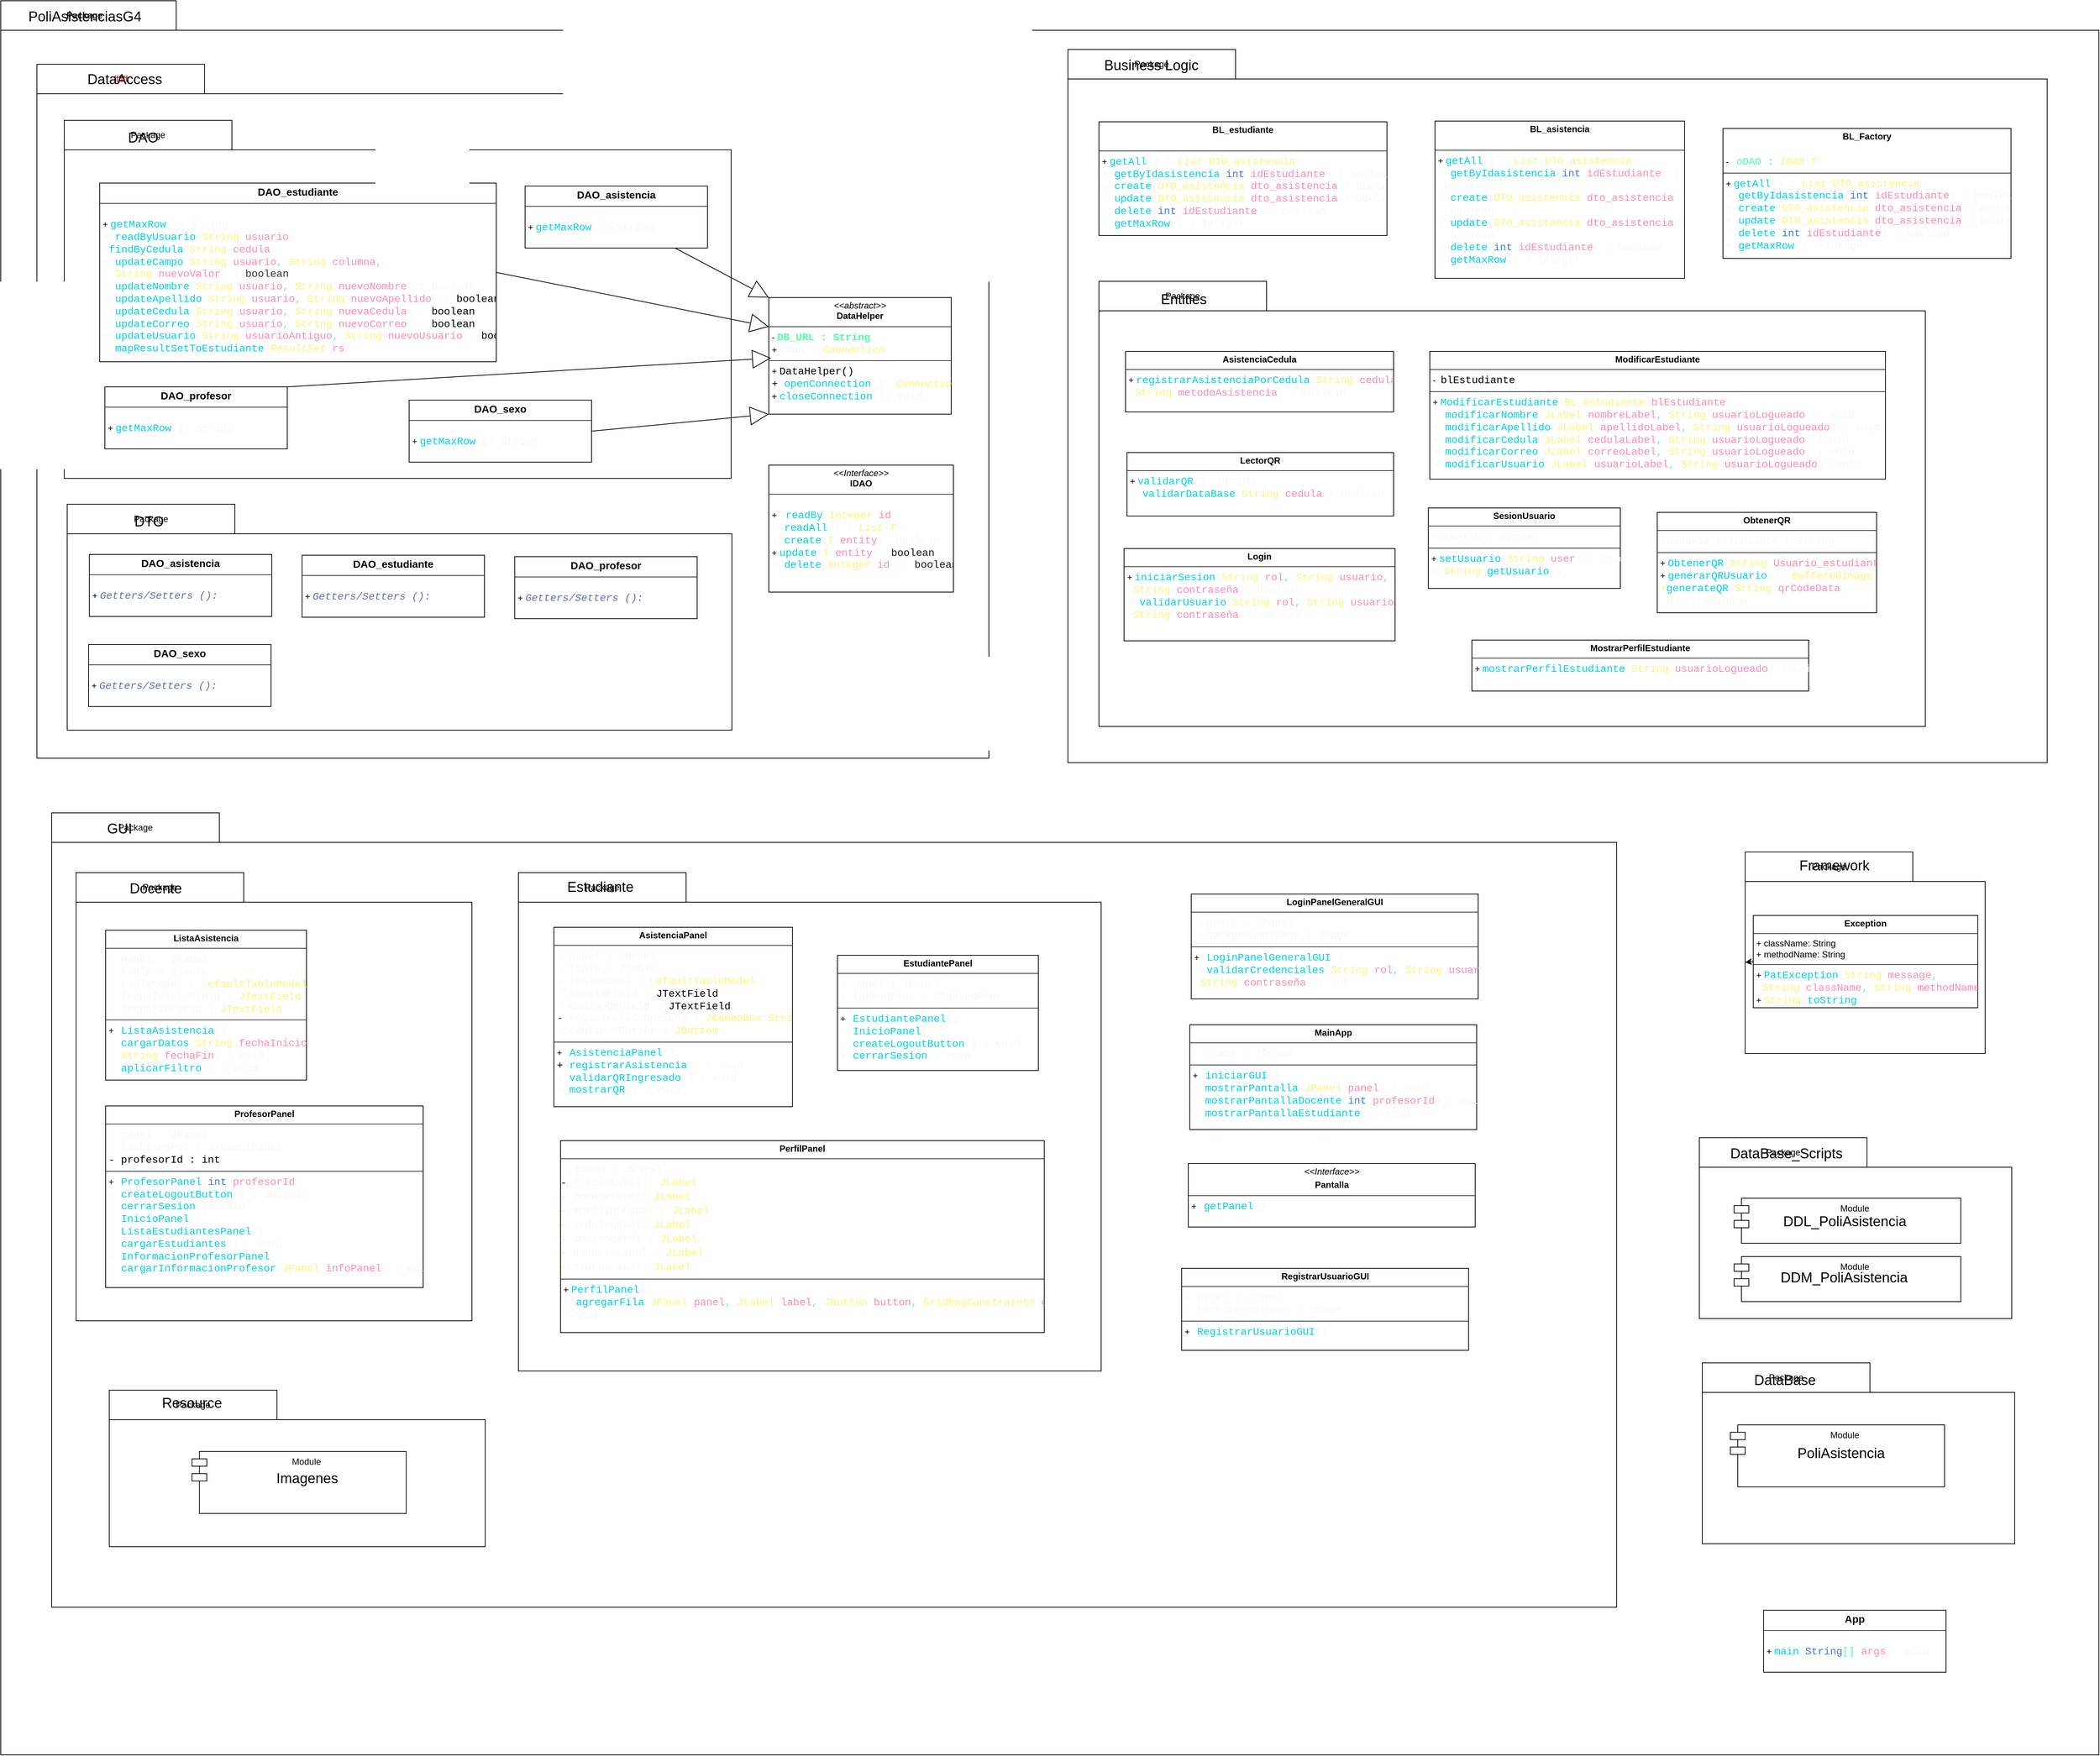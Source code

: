 <mxfile>
    <diagram id="biYhSTl59xC2_xYQ3wTA" name="Page-1">
        <mxGraphModel dx="3520" dy="2359" grid="1" gridSize="1" guides="1" tooltips="1" connect="1" arrows="1" fold="1" page="1" pageScale="1" pageWidth="1100" pageHeight="850" background="light-dark(#FFFFFF,#FFFFFF)" math="0" shadow="0">
            <root>
                <mxCell id="0"/>
                <mxCell id="1" parent="0"/>
                <mxCell id="23" value="Package" style="shape=folder;fontStyle=1;tabWidth=227;tabHeight=40;tabPosition=left;html=1;boundedLbl=1;labelInHeader=1;container=0;collapsible=0;whiteSpace=wrap;shadow=0;fillColor=light-dark(#FFFFFF,#FFFFFF);strokeColor=light-dark(#000000,#000000);" parent="1" vertex="1">
                    <mxGeometry x="-512" y="-423" width="2841" height="2376" as="geometry"/>
                </mxCell>
                <mxCell id="2" value="&lt;font color=&quot;rgba(0, 0, 0, 0)&quot;&gt;ffffff&lt;/font&gt;" style="shape=folder;fontStyle=0;tabWidth=227;tabHeight=40;tabPosition=left;html=1;boundedLbl=1;labelInHeader=1;container=0;collapsible=0;whiteSpace=wrap;shadow=0;fillColor=light-dark(#FFFFFF,#FFFFFF);strokeColor=light-dark(#000000,#000000);" parent="1" vertex="1">
                    <mxGeometry x="-463" y="-337" width="1289" height="940" as="geometry"/>
                </mxCell>
                <mxCell id="3" value="ggg" style="html=1;strokeColor=none;resizeWidth=1;resizeHeight=1;fillColor=none;part=1;connectable=0;allowArrows=0;deletable=0;whiteSpace=wrap;" parent="1" vertex="1">
                    <mxGeometry x="148" y="406" width="548" height="119.7" as="geometry">
                        <mxPoint y="30" as="offset"/>
                    </mxGeometry>
                </mxCell>
                <mxCell id="4" value="Package" style="shape=folder;fontStyle=0;tabWidth=227;tabHeight=40;tabPosition=left;html=1;boundedLbl=1;labelInHeader=1;container=0;collapsible=0;whiteSpace=wrap;shadow=0;fillColor=light-dark(#FFFFFF,#FFFFFF);strokeColor=light-dark(#000000,#000000);" parent="1" vertex="1">
                    <mxGeometry x="933" y="-357" width="1326" height="966" as="geometry"/>
                </mxCell>
                <mxCell id="6" value="Package" style="shape=folder;fontStyle=0;tabWidth=227;tabHeight=40;tabPosition=left;html=1;boundedLbl=1;labelInHeader=1;container=0;collapsible=0;whiteSpace=wrap;shadow=0;fillColor=light-dark(#FFFFFF,#FFFFFF);strokeColor=light-dark(#000000,#000000);" parent="1" vertex="1">
                    <mxGeometry x="-443" y="677" width="2119" height="1076" as="geometry"/>
                </mxCell>
                <mxCell id="7" value="&lt;font style=&quot;color: light-dark(rgb(0, 0, 0), rgb(0, 0, 0)); font-size: 19px;&quot;&gt;DataAccess&lt;/font&gt;" style="text;html=1;align=center;verticalAlign=middle;rounded=0;fillColor=light-dark(transparent,#FFFFFF);labelBackgroundColor=none;fontColor=default;whiteSpace=wrap;" parent="1" vertex="1">
                    <mxGeometry x="-436" y="-331" width="184" height="30" as="geometry"/>
                </mxCell>
                <mxCell id="9" value="&lt;p style=&quot;margin:0px;margin-top:4px;text-align:center;&quot;&gt;&lt;font style=&quot;&quot;&gt;&lt;i style=&quot;color: light-dark(rgb(0, 0, 0), rgb(0, 0, 0));&quot;&gt;&amp;lt;&amp;lt;Interface&amp;gt;&amp;gt;&lt;/i&gt;&lt;br&gt;&lt;b style=&quot;&quot;&gt;&lt;font style=&quot;color: light-dark(rgb(0, 0, 0), rgb(0, 0, 0));&quot;&gt;IDAO&lt;/font&gt;&lt;/b&gt;&lt;/font&gt;&lt;/p&gt;&lt;hr size=&quot;1&quot; style=&quot;border-style:solid;&quot;&gt;&lt;p style=&quot;margin:0px;margin-left:4px;&quot;&gt;&lt;font style=&quot;color: light-dark(rgb(0, 0, 0), rgb(0, 0, 0));&quot;&gt;&lt;br&gt;&lt;/font&gt;&lt;/p&gt;&lt;p style=&quot;margin:0px;margin-left:4px;&quot;&gt;&lt;font style=&quot;color: light-dark(rgb(0, 0, 0), rgb(0, 0, 0));&quot;&gt;+&amp;nbsp;&lt;/font&gt;&lt;span style=&quot;color: rgb(248, 248, 242); font-family: Consolas, &amp;quot;Courier New&amp;quot;, monospace; font-size: 14px; white-space: pre;&quot;&gt;&amp;nbsp;&lt;/span&gt;&lt;span style=&quot;font-family: Consolas, &amp;quot;Courier New&amp;quot;, monospace; font-size: 14px; white-space: pre; color: rgb(1, 207, 231);&quot;&gt;readBy&lt;/span&gt;&lt;span style=&quot;color: rgb(248, 248, 242); font-family: Consolas, &amp;quot;Courier New&amp;quot;, monospace; font-size: 14px; white-space: pre;&quot;&gt;(&lt;/span&gt;&lt;span style=&quot;font-family: Consolas, &amp;quot;Courier New&amp;quot;, monospace; font-size: 14px; white-space: pre; color: rgb(255, 243, 124);&quot;&gt;Integer&lt;/span&gt;&lt;span style=&quot;font-family: Consolas, &amp;quot;Courier New&amp;quot;, monospace; font-size: 14px; white-space: pre; color: rgb(82, 255, 163);&quot;&gt; &lt;/span&gt;&lt;span style=&quot;font-family: Consolas, &amp;quot;Courier New&amp;quot;, monospace; font-size: 14px; white-space: pre; color: rgb(255, 137, 186);&quot;&gt;id&lt;/span&gt;&lt;span style=&quot;color: rgb(248, 248, 242); font-family: Consolas, &amp;quot;Courier New&amp;quot;, monospace; font-size: 14px; white-space: pre;&quot;&gt;)&lt;/span&gt;&lt;/p&gt;&lt;p style=&quot;margin:0px;margin-left:4px;&quot;&gt;&lt;span style=&quot;color: rgb(248, 248, 242); font-family: Consolas, &amp;quot;Courier New&amp;quot;, monospace; font-size: 14px; white-space: pre;&quot;&gt;+ &lt;/span&gt;&lt;span style=&quot;font-family: Consolas, &amp;quot;Courier New&amp;quot;, monospace; font-size: 14px; white-space: pre; color: rgb(1, 207, 231);&quot;&gt;readAll&lt;/span&gt;&lt;span style=&quot;color: rgb(248, 248, 242); font-family: Consolas, &amp;quot;Courier New&amp;quot;, monospace; font-size: 14px; white-space: pre;&quot;&gt;() : &lt;/span&gt;&lt;span style=&quot;font-family: Consolas, &amp;quot;Courier New&amp;quot;, monospace; font-size: 14px; white-space: pre; color: rgb(255, 243, 124); font-style: italic;&quot;&gt;List&lt;/span&gt;&lt;span style=&quot;color: rgb(248, 248, 242); font-family: Consolas, &amp;quot;Courier New&amp;quot;, monospace; font-size: 14px; white-space: pre;&quot;&gt;&amp;lt;&lt;/span&gt;&lt;span style=&quot;font-family: Consolas, &amp;quot;Courier New&amp;quot;, monospace; font-size: 14px; white-space: pre; color: rgb(255, 243, 124);&quot;&gt;T&lt;/span&gt;&lt;span style=&quot;color: rgb(248, 248, 242); font-family: Consolas, &amp;quot;Courier New&amp;quot;, monospace; font-size: 14px; white-space: pre;&quot;&gt;&amp;gt;&lt;/span&gt;&lt;/p&gt;&lt;p style=&quot;margin:0px;margin-left:4px;&quot;&gt;&lt;span style=&quot;color: rgb(248, 248, 242); font-family: Consolas, &amp;quot;Courier New&amp;quot;, monospace; font-size: 14px; white-space: pre;&quot;&gt;+ &lt;/span&gt;&lt;span style=&quot;font-family: Consolas, &amp;quot;Courier New&amp;quot;, monospace; font-size: 14px; white-space: pre; color: rgb(1, 207, 231);&quot;&gt;create&lt;/span&gt;&lt;span style=&quot;color: rgb(248, 248, 242); font-family: Consolas, &amp;quot;Courier New&amp;quot;, monospace; font-size: 14px; white-space: pre;&quot;&gt;(&lt;/span&gt;&lt;span style=&quot;font-family: Consolas, &amp;quot;Courier New&amp;quot;, monospace; font-size: 14px; white-space: pre; color: rgb(255, 243, 124);&quot;&gt;T&lt;/span&gt;&lt;span style=&quot;font-family: Consolas, &amp;quot;Courier New&amp;quot;, monospace; font-size: 14px; white-space: pre; color: rgb(82, 255, 163);&quot;&gt; &lt;/span&gt;&lt;span style=&quot;font-family: Consolas, &amp;quot;Courier New&amp;quot;, monospace; font-size: 14px; white-space: pre; color: rgb(255, 137, 186);&quot;&gt;entity&lt;/span&gt;&lt;span style=&quot;color: rgb(248, 248, 242); font-family: Consolas, &amp;quot;Courier New&amp;quot;, monospace; font-size: 14px; white-space: pre;&quot;&gt;): boolean&lt;/span&gt;&lt;/p&gt;&lt;p style=&quot;margin:0px;margin-left:4px;&quot;&gt;&lt;font style=&quot;color: light-dark(rgb(0, 0, 0), rgb(0, 0, 0));&quot;&gt;+&amp;nbsp;&lt;/font&gt;&lt;span style=&quot;font-family: Consolas, &amp;quot;Courier New&amp;quot;, monospace; font-size: 14px; white-space: pre; color: rgb(1, 207, 231);&quot;&gt;update&lt;/span&gt;&lt;span style=&quot;color: rgb(248, 248, 242); font-family: Consolas, &amp;quot;Courier New&amp;quot;, monospace; font-size: 14px; white-space: pre;&quot;&gt;(&lt;/span&gt;&lt;span style=&quot;font-family: Consolas, &amp;quot;Courier New&amp;quot;, monospace; font-size: 14px; white-space: pre; color: rgb(255, 243, 124);&quot;&gt;T&lt;/span&gt;&lt;span style=&quot;font-family: Consolas, &amp;quot;Courier New&amp;quot;, monospace; font-size: 14px; white-space: pre; color: rgb(82, 255, 163);&quot;&gt; &lt;/span&gt;&lt;span style=&quot;font-family: Consolas, &amp;quot;Courier New&amp;quot;, monospace; font-size: 14px; white-space: pre; color: rgb(255, 137, 186);&quot;&gt;entity&lt;/span&gt;&lt;span style=&quot;color: rgb(248, 248, 242); font-family: Consolas, &amp;quot;Courier New&amp;quot;, monospace; font-size: 14px; white-space: pre;&quot;&gt;): &lt;/span&gt;&lt;span style=&quot;font-family: Consolas, &amp;quot;Courier New&amp;quot;, monospace; font-size: 14px; white-space: pre; background-color: transparent;&quot;&gt;&lt;font style=&quot;color: light-dark(rgb(25, 25, 20), rgb(0, 0, 0));&quot;&gt;boolean&lt;/font&gt;&lt;/span&gt;&lt;/p&gt;&lt;p style=&quot;margin:0px;margin-left:4px;&quot;&gt;&lt;span style=&quot;color: rgb(248, 248, 242); font-family: Consolas, &amp;quot;Courier New&amp;quot;, monospace; font-size: 14px; white-space: pre;&quot;&gt;+ &lt;/span&gt;&lt;span style=&quot;font-family: Consolas, &amp;quot;Courier New&amp;quot;, monospace; font-size: 14px; white-space: pre; color: rgb(1, 207, 231);&quot;&gt;delete&lt;/span&gt;&lt;span style=&quot;color: rgb(248, 248, 242); font-family: Consolas, &amp;quot;Courier New&amp;quot;, monospace; font-size: 14px; white-space: pre;&quot;&gt;(&lt;/span&gt;&lt;span style=&quot;font-family: Consolas, &amp;quot;Courier New&amp;quot;, monospace; font-size: 14px; white-space: pre; color: rgb(255, 243, 124);&quot;&gt;Integer&lt;/span&gt;&lt;span style=&quot;font-family: Consolas, &amp;quot;Courier New&amp;quot;, monospace; font-size: 14px; white-space: pre; color: rgb(82, 255, 163);&quot;&gt; &lt;/span&gt;&lt;span style=&quot;font-family: Consolas, &amp;quot;Courier New&amp;quot;, monospace; font-size: 14px; white-space: pre; color: rgb(255, 137, 186);&quot;&gt;id&lt;/span&gt;&lt;span style=&quot;color: rgb(248, 248, 242); font-family: Consolas, &amp;quot;Courier New&amp;quot;, monospace; font-size: 14px; white-space: pre;&quot;&gt;) : &lt;/span&gt;&lt;span style=&quot;font-family: Consolas, &amp;quot;Courier New&amp;quot;, monospace; font-size: 14px; white-space: pre; background-color: transparent;&quot;&gt;&lt;font style=&quot;color: light-dark(rgb(25, 25, 20), rgb(0, 0, 0));&quot;&gt;boolean&lt;/font&gt;&lt;/span&gt;&lt;/p&gt;" style="verticalAlign=top;align=left;overflow=fill;html=1;whiteSpace=wrap;strokeColor=light-dark(#000000,#000000);fillColor=light-dark(#FFFFFF,#E6E6E6);shadow=0;rounded=0;glass=0;fontColor=#333333;fillStyle=auto;gradientColor=none;noLabel=0;absoluteArcSize=0;" parent="1" vertex="1">
                    <mxGeometry x="528" y="206" width="250" height="172" as="geometry"/>
                </mxCell>
                <mxCell id="10" value="&lt;p style=&quot;margin:0px;margin-top:4px;text-align:center;&quot;&gt;&lt;font style=&quot;&quot;&gt;&lt;i style=&quot;color: light-dark(rgb(0, 0, 0), rgb(0, 0, 0));&quot;&gt;&amp;lt;&amp;lt;abstract&amp;gt;&amp;gt;&lt;/i&gt;&lt;br&gt;&lt;b style=&quot;&quot;&gt;&lt;font style=&quot;color: light-dark(rgb(0, 0, 0), rgb(0, 0, 0));&quot;&gt;DataHelper&lt;/font&gt;&lt;/b&gt;&lt;/font&gt;&lt;/p&gt;&lt;hr size=&quot;1&quot; style=&quot;border-style:solid;&quot;&gt;&lt;p style=&quot;margin:0px;margin-left:4px;&quot;&gt;&lt;font style=&quot;color: light-dark(rgb(0, 0, 0), rgb(0, 0, 0));&quot;&gt;-&amp;nbsp;&lt;/font&gt;&lt;span style=&quot;color: rgb(82, 255, 163); font-weight: bold; font-family: Consolas, &amp;quot;Courier New&amp;quot;, monospace; font-size: 14px; white-space: pre;&quot;&gt;D&lt;/span&gt;&lt;span style=&quot;font-weight: bold; font-family: Consolas, &amp;quot;Courier New&amp;quot;, monospace; font-size: 14px; white-space: pre; color: rgb(82, 255, 163);&quot;&gt;&lt;font style=&quot;color: light-dark(rgb(82, 255, 163), rgb(0, 0, 0));&quot;&gt;B_URL : String&lt;/font&gt;&lt;/span&gt;&lt;/p&gt;&lt;p style=&quot;margin:0px;margin-left:4px;&quot;&gt;&lt;font style=&quot;color: light-dark(rgb(0, 0, 0), rgb(0, 0, 0));&quot;&gt;+&amp;nbsp;&lt;/font&gt;&lt;span style=&quot;color: rgb(248, 248, 242); font-weight: bold; font-family: Consolas, &amp;quot;Courier New&amp;quot;, monospace; font-size: 14px; white-space: pre;&quot;&gt;conn&lt;/span&gt;&lt;span style=&quot;color: rgb(248, 248, 242); font-weight: bold; font-family: Consolas, &amp;quot;Courier New&amp;quot;, monospace; font-size: 14px; white-space: pre;&quot;&gt; &lt;/span&gt;&lt;span style=&quot;color: rgb(248, 248, 242); font-weight: bold; font-family: Consolas, &amp;quot;Courier New&amp;quot;, monospace; font-size: 14px; white-space: pre;&quot;&gt;:&lt;/span&gt;&lt;span style=&quot;color: rgb(248, 248, 242); font-weight: bold; font-family: Consolas, &amp;quot;Courier New&amp;quot;, monospace; font-size: 14px; white-space: pre;&quot;&gt; &lt;/span&gt;&lt;span style=&quot;color: rgb(255, 243, 124); font-style: italic; font-family: Consolas, &amp;quot;Courier New&amp;quot;, monospace; font-size: 14px; white-space: pre;&quot;&gt;Connection&lt;/span&gt;&lt;/p&gt;&lt;hr size=&quot;1&quot; style=&quot;border-style:solid;&quot;&gt;&lt;p style=&quot;margin:0px;margin-left:4px;&quot;&gt;&lt;font style=&quot;color: light-dark(rgb(0, 0, 0), rgb(0, 0, 0));&quot;&gt;+&amp;nbsp;&lt;/font&gt;&lt;font style=&quot;&quot;&gt;&lt;span style=&quot;font-family: Consolas, &amp;quot;Courier New&amp;quot;, monospace; font-size: 14px; white-space: pre;&quot;&gt;&lt;font style=&quot;color: light-dark(rgb(0, 0, 0), rgb(0, 0, 0));&quot;&gt;DataHelper&lt;/font&gt;&lt;/span&gt;&lt;span style=&quot;color: light-dark(rgb(0, 0, 0), rgb(0, 0, 0)); font-family: Consolas, &amp;quot;Courier New&amp;quot;, monospace; font-size: 14px; white-space: pre;&quot;&gt;()&lt;/span&gt;&lt;/font&gt;&lt;/p&gt;&lt;p style=&quot;margin:0px;margin-left:4px;&quot;&gt;&lt;font style=&quot;&quot;&gt;&lt;span style=&quot;color: light-dark(rgb(0, 0, 0), rgb(0, 0, 0)); font-family: Consolas, &amp;quot;Courier New&amp;quot;, monospace; font-size: 14px; white-space: pre;&quot;&gt;+ &lt;/span&gt;&lt;/font&gt;&lt;span style=&quot;font-family: Consolas, &amp;quot;Courier New&amp;quot;, monospace; font-size: 14px; white-space: pre; color: rgb(1, 207, 231);&quot;&gt;openConnection&lt;/span&gt;&lt;span style=&quot;color: rgb(248, 248, 242); font-family: Consolas, &amp;quot;Courier New&amp;quot;, monospace; font-size: 14px; white-space: pre;&quot;&gt;(): &lt;/span&gt;&lt;span style=&quot;color: rgb(255, 243, 124); font-style: italic; font-family: Consolas, &amp;quot;Courier New&amp;quot;, monospace; font-size: 14px; white-space: pre;&quot;&gt;Connection&lt;/span&gt;&lt;span style=&quot;font-family: Consolas, &amp;quot;Courier New&amp;quot;, monospace; font-size: 14px; white-space: pre; background-color: transparent;&quot;&gt; &lt;/span&gt;&lt;/p&gt;&lt;p style=&quot;margin:0px;margin-left:4px;&quot;&gt;&lt;font style=&quot;color: light-dark(rgb(0, 0, 0), rgb(0, 0, 0));&quot;&gt;+&amp;nbsp;&lt;/font&gt;&lt;span style=&quot;font-family: Consolas, &amp;quot;Courier New&amp;quot;, monospace; font-size: 14px; white-space: pre; color: rgb(1, 207, 231);&quot;&gt;closeConnection&lt;/span&gt;&lt;span style=&quot;color: rgb(248, 248, 242); font-family: Consolas, &amp;quot;Courier New&amp;quot;, monospace; font-size: 14px; white-space: pre;&quot;&gt;(): Void&lt;/span&gt;&lt;/p&gt;" style="verticalAlign=top;align=left;overflow=fill;html=1;whiteSpace=wrap;strokeColor=light-dark(#000000,#000000);fillColor=light-dark(#FFFFFF,#E6E6E6);shadow=0;rounded=0;glass=0;fontColor=#333333;fillStyle=auto;gradientColor=none;noLabel=0;absoluteArcSize=0;" parent="1" vertex="1">
                    <mxGeometry x="528" y="-21" width="247" height="158" as="geometry"/>
                </mxCell>
                <mxCell id="11" value="Package" style="shape=folder;fontStyle=0;tabWidth=227;tabHeight=40;tabPosition=left;html=1;boundedLbl=1;labelInHeader=1;container=0;collapsible=0;whiteSpace=wrap;shadow=0;fillColor=light-dark(#FFFFFF,#FFFFFF);strokeColor=light-dark(#000000,#000000);" parent="1" vertex="1">
                    <mxGeometry x="-426" y="-261" width="903" height="485" as="geometry"/>
                </mxCell>
                <mxCell id="12" value="Package" style="shape=folder;fontStyle=0;tabWidth=227;tabHeight=40;tabPosition=left;html=1;boundedLbl=1;labelInHeader=1;container=0;collapsible=0;whiteSpace=wrap;shadow=0;fillColor=light-dark(#FFFFFF,#FFFFFF);strokeColor=light-dark(#000000,#000000);" parent="1" vertex="1">
                    <mxGeometry x="-422" y="259" width="900" height="306" as="geometry"/>
                </mxCell>
                <mxCell id="13" value="&lt;font style=&quot;color: light-dark(rgb(0, 0, 0), rgb(0, 0, 0)); font-size: 19px;&quot;&gt;DAO&lt;/font&gt;" style="text;html=1;align=center;verticalAlign=middle;rounded=0;fillColor=light-dark(transparent,#FFFFFF);labelBackgroundColor=none;fontColor=default;whiteSpace=wrap;" parent="1" vertex="1">
                    <mxGeometry x="-411" y="-252" width="184" height="30" as="geometry"/>
                </mxCell>
                <mxCell id="14" value="&lt;font style=&quot;color: light-dark(rgb(0, 0, 0), rgb(0, 0, 0)); font-size: 19px;&quot;&gt;DTO&lt;/font&gt;" style="text;html=1;align=center;verticalAlign=middle;rounded=0;fillColor=light-dark(transparent,#FFFFFF);labelBackgroundColor=none;fontColor=default;whiteSpace=wrap;" parent="1" vertex="1">
                    <mxGeometry x="-403" y="268" width="184" height="30" as="geometry"/>
                </mxCell>
                <mxCell id="15" value="&lt;font style=&quot;color: light-dark(rgb(0, 0, 0), rgb(0, 0, 0)); font-size: 19px;&quot;&gt;Business Logic&lt;/font&gt;" style="text;html=1;align=center;verticalAlign=middle;rounded=0;fillColor=light-dark(transparent,#FFFFFF);labelBackgroundColor=none;fontColor=default;whiteSpace=wrap;" parent="1" vertex="1">
                    <mxGeometry x="954" y="-350" width="184" height="30" as="geometry"/>
                </mxCell>
                <mxCell id="16" value="Package" style="shape=folder;fontStyle=0;tabWidth=227;tabHeight=40;tabPosition=left;html=1;boundedLbl=1;labelInHeader=1;container=0;collapsible=0;whiteSpace=wrap;shadow=0;fillColor=light-dark(#FFFFFF,#FFFFFF);strokeColor=light-dark(#000000,#000000);" parent="1" vertex="1">
                    <mxGeometry x="975" y="-43" width="1119" height="603" as="geometry"/>
                </mxCell>
                <mxCell id="17" value="&lt;font style=&quot;color: light-dark(rgb(0, 0, 0), rgb(0, 0, 0)); font-size: 19px;&quot;&gt;Entities&lt;/font&gt;" style="text;html=1;align=center;verticalAlign=middle;rounded=0;fillColor=light-dark(transparent,#FFFFFF);labelBackgroundColor=none;fontColor=default;whiteSpace=wrap;" parent="1" vertex="1">
                    <mxGeometry x="998" y="-33.5" width="184" height="30" as="geometry"/>
                </mxCell>
                <mxCell id="20" value="&lt;p style=&quot;margin:0px;margin-top:4px;text-align:center;&quot;&gt;&lt;font style=&quot;&quot;&gt;&lt;b style=&quot;&quot;&gt;&lt;font style=&quot;color: light-dark(rgb(0, 0, 0), rgb(0, 0, 0));&quot;&gt;BL_asistencia&lt;/font&gt;&lt;/b&gt;&lt;/font&gt;&lt;/p&gt;&lt;p style=&quot;margin:0px;margin-left:4px;&quot;&gt;&lt;font style=&quot;color: light-dark(rgb(0, 0, 0), rgb(0, 0, 0));&quot;&gt;&lt;br&gt;&lt;/font&gt;&lt;/p&gt;&lt;hr size=&quot;1&quot; style=&quot;border-style:solid;&quot;&gt;&lt;p style=&quot;margin:0px;margin-left:4px;&quot;&gt;&lt;font style=&quot;color: light-dark(rgb(0, 0, 0), rgb(0, 0, 0));&quot;&gt;+&amp;nbsp;&lt;/font&gt;&lt;span style=&quot;font-family: Consolas, &amp;quot;Courier New&amp;quot;, monospace; font-size: 14px; white-space: pre; color: rgb(1, 207, 231);&quot;&gt;getAll&lt;/span&gt;&lt;span style=&quot;color: rgb(248, 248, 242); font-family: Consolas, &amp;quot;Courier New&amp;quot;, monospace; font-size: 14px; white-space: pre;&quot;&gt;() : &lt;/span&gt;&lt;span style=&quot;font-family: Consolas, &amp;quot;Courier New&amp;quot;, monospace; font-size: 14px; white-space: pre; color: rgb(255, 243, 124); font-style: italic;&quot;&gt;List&lt;/span&gt;&lt;span style=&quot;color: rgb(248, 248, 242); font-family: Consolas, &amp;quot;Courier New&amp;quot;, monospace; font-size: 14px; white-space: pre;&quot;&gt;&amp;lt;&lt;/span&gt;&lt;span style=&quot;font-family: Consolas, &amp;quot;Courier New&amp;quot;, monospace; font-size: 14px; white-space: pre; color: rgb(255, 243, 124);&quot;&gt;DTO_asistencia&lt;/span&gt;&lt;span style=&quot;color: rgb(248, 248, 242); font-family: Consolas, &amp;quot;Courier New&amp;quot;, monospace; font-size: 14px; white-space: pre;&quot;&gt;&amp;gt;&lt;/span&gt;&lt;/p&gt;&lt;p style=&quot;margin:0px;margin-left:4px;&quot;&gt;&lt;span style=&quot;color: rgb(248, 248, 242); font-family: Consolas, &amp;quot;Courier New&amp;quot;, monospace; font-size: 14px; white-space: pre;&quot;&gt;+ &lt;/span&gt;&lt;span style=&quot;font-family: Consolas, &amp;quot;Courier New&amp;quot;, monospace; font-size: 14px; white-space: pre; color: rgb(1, 207, 231);&quot;&gt;getByIdasistencia&lt;/span&gt;&lt;span style=&quot;color: rgb(248, 248, 242); font-family: Consolas, &amp;quot;Courier New&amp;quot;, monospace; font-size: 14px; white-space: pre;&quot;&gt;(&lt;/span&gt;&lt;span style=&quot;font-family: Consolas, &amp;quot;Courier New&amp;quot;, monospace; font-size: 14px; white-space: pre; color: rgb(63, 119, 239);&quot;&gt;int&lt;/span&gt;&lt;span style=&quot;font-family: Consolas, &amp;quot;Courier New&amp;quot;, monospace; font-size: 14px; white-space: pre; color: rgb(82, 255, 163);&quot;&gt; &lt;/span&gt;&lt;span style=&quot;font-family: Consolas, &amp;quot;Courier New&amp;quot;, monospace; font-size: 14px; white-space: pre; color: rgb(255, 137, 186);&quot;&gt;idEstudiante&lt;/span&gt;&lt;span style=&quot;color: rgb(248, 248, 242); font-family: Consolas, &amp;quot;Courier New&amp;quot;, monospace; font-size: 14px; white-space: pre;&quot;&gt;) : &lt;/span&gt;&lt;/p&gt;&lt;p style=&quot;margin:0px;margin-left:4px;&quot;&gt;&lt;span style=&quot;color: rgb(248, 248, 242); font-family: Consolas, &amp;quot;Courier New&amp;quot;, monospace; font-size: 14px; white-space: pre;&quot;&gt; boolean&lt;/span&gt;&lt;/p&gt;&lt;p style=&quot;margin:0px;margin-left:4px;&quot;&gt;&lt;span style=&quot;color: rgb(248, 248, 242); font-family: Consolas, &amp;quot;Courier New&amp;quot;, monospace; font-size: 14px; white-space: pre;&quot;&gt;+ &lt;/span&gt;&lt;span style=&quot;font-family: Consolas, &amp;quot;Courier New&amp;quot;, monospace; font-size: 14px; white-space: pre; color: rgb(1, 207, 231);&quot;&gt;create&lt;/span&gt;&lt;span style=&quot;color: rgb(248, 248, 242); font-family: Consolas, &amp;quot;Courier New&amp;quot;, monospace; font-size: 14px; white-space: pre;&quot;&gt;(&lt;/span&gt;&lt;span style=&quot;font-family: Consolas, &amp;quot;Courier New&amp;quot;, monospace; font-size: 14px; white-space: pre; color: rgb(255, 243, 124);&quot;&gt;DTO_asistencia&lt;/span&gt;&lt;span style=&quot;font-family: Consolas, &amp;quot;Courier New&amp;quot;, monospace; font-size: 14px; white-space: pre; color: rgb(82, 255, 163);&quot;&gt; &lt;/span&gt;&lt;span style=&quot;font-family: Consolas, &amp;quot;Courier New&amp;quot;, monospace; font-size: 14px; white-space: pre; color: rgb(255, 137, 186);&quot;&gt;dto_asistencia&lt;/span&gt;&lt;span style=&quot;color: rgb(248, 248, 242); font-family: Consolas, &amp;quot;Courier New&amp;quot;, monospace; font-size: 14px; white-space: pre;&quot;&gt;):&lt;/span&gt;&lt;/p&gt;&lt;p style=&quot;margin:0px;margin-left:4px;&quot;&gt;&lt;span style=&quot;color: rgb(248, 248, 242); font-family: Consolas, &amp;quot;Courier New&amp;quot;, monospace; font-size: 14px; white-space: pre;&quot;&gt;  boolean&lt;/span&gt;&lt;/p&gt;&lt;p style=&quot;margin:0px;margin-left:4px;&quot;&gt;&lt;span style=&quot;color: rgb(248, 248, 242); font-family: Consolas, &amp;quot;Courier New&amp;quot;, monospace; font-size: 14px; white-space: pre;&quot;&gt;+ &lt;/span&gt;&lt;span style=&quot;font-family: Consolas, &amp;quot;Courier New&amp;quot;, monospace; font-size: 14px; white-space: pre; color: rgb(1, 207, 231);&quot;&gt;update&lt;/span&gt;&lt;span style=&quot;color: rgb(248, 248, 242); font-family: Consolas, &amp;quot;Courier New&amp;quot;, monospace; font-size: 14px; white-space: pre;&quot;&gt;(&lt;/span&gt;&lt;span style=&quot;font-family: Consolas, &amp;quot;Courier New&amp;quot;, monospace; font-size: 14px; white-space: pre; color: rgb(255, 243, 124);&quot;&gt;DTO_asistencia&lt;/span&gt;&lt;span style=&quot;font-family: Consolas, &amp;quot;Courier New&amp;quot;, monospace; font-size: 14px; white-space: pre; color: rgb(82, 255, 163);&quot;&gt; &lt;/span&gt;&lt;span style=&quot;font-family: Consolas, &amp;quot;Courier New&amp;quot;, monospace; font-size: 14px; white-space: pre; color: rgb(255, 137, 186);&quot;&gt;dto_asistencia&lt;/span&gt;&lt;span style=&quot;color: rgb(248, 248, 242); font-family: Consolas, &amp;quot;Courier New&amp;quot;, monospace; font-size: 14px; white-space: pre;&quot;&gt;): &lt;/span&gt;&lt;/p&gt;&lt;p style=&quot;margin:0px;margin-left:4px;&quot;&gt;&lt;span style=&quot;color: rgb(248, 248, 242); font-family: Consolas, &amp;quot;Courier New&amp;quot;, monospace; font-size: 14px; white-space: pre;&quot;&gt;  boolean&lt;/span&gt;&lt;/p&gt;&lt;p style=&quot;margin:0px;margin-left:4px;&quot;&gt;&lt;span style=&quot;color: rgb(248, 248, 242); font-family: Consolas, &amp;quot;Courier New&amp;quot;, monospace; font-size: 14px; white-space: pre;&quot;&gt;+ &lt;/span&gt;&lt;span style=&quot;font-family: Consolas, &amp;quot;Courier New&amp;quot;, monospace; font-size: 14px; white-space: pre; color: rgb(1, 207, 231);&quot;&gt;delete&lt;/span&gt;&lt;span style=&quot;color: rgb(248, 248, 242); font-family: Consolas, &amp;quot;Courier New&amp;quot;, monospace; font-size: 14px; white-space: pre;&quot;&gt;(&lt;/span&gt;&lt;span style=&quot;font-family: Consolas, &amp;quot;Courier New&amp;quot;, monospace; font-size: 14px; white-space: pre; color: rgb(63, 119, 239);&quot;&gt;int&lt;/span&gt;&lt;span style=&quot;font-family: Consolas, &amp;quot;Courier New&amp;quot;, monospace; font-size: 14px; white-space: pre; color: rgb(82, 255, 163);&quot;&gt; &lt;/span&gt;&lt;span style=&quot;font-family: Consolas, &amp;quot;Courier New&amp;quot;, monospace; font-size: 14px; white-space: pre; color: rgb(255, 137, 186);&quot;&gt;idEstudiante&lt;/span&gt;&lt;span style=&quot;color: rgb(248, 248, 242); font-family: Consolas, &amp;quot;Courier New&amp;quot;, monospace; font-size: 14px; white-space: pre;&quot;&gt;) : boolean&lt;/span&gt;&lt;/p&gt;&lt;p style=&quot;margin:0px;margin-left:4px;&quot;&gt;&lt;span style=&quot;color: rgb(248, 248, 242); font-family: Consolas, &amp;quot;Courier New&amp;quot;, monospace; font-size: 14px; white-space: pre;&quot;&gt;+ &lt;/span&gt;&lt;span style=&quot;font-family: Consolas, &amp;quot;Courier New&amp;quot;, monospace; font-size: 14px; white-space: pre; color: rgb(1, 207, 231);&quot;&gt;getMaxRow&lt;/span&gt;&lt;span style=&quot;color: rgb(248, 248, 242); font-family: Consolas, &amp;quot;Courier New&amp;quot;, monospace; font-size: 14px; white-space: pre;&quot;&gt;() : Integer&lt;/span&gt;&lt;/p&gt;" style="verticalAlign=top;align=left;overflow=fill;html=1;whiteSpace=wrap;strokeColor=light-dark(#000000,#000000);fillColor=light-dark(#FFFFFF,#E6E6E6);shadow=0;rounded=0;glass=0;fontColor=#333333;fillStyle=auto;gradientColor=none;noLabel=0;absoluteArcSize=0;" parent="1" vertex="1">
                    <mxGeometry x="1430" y="-260" width="338" height="213" as="geometry"/>
                </mxCell>
                <mxCell id="22" value="&lt;font style=&quot;color: light-dark(rgb(0, 0, 0), rgb(0, 0, 0)); font-size: 19px;&quot;&gt;GUI&lt;/font&gt;" style="text;html=1;align=center;verticalAlign=middle;rounded=0;fillColor=light-dark(transparent,#FFFFFF);labelBackgroundColor=none;fontColor=default;whiteSpace=wrap;" parent="1" vertex="1">
                    <mxGeometry x="-443" y="684" width="184" height="30" as="geometry"/>
                </mxCell>
                <mxCell id="24" value="&lt;font style=&quot;color: light-dark(rgb(0, 0, 0), rgb(0, 0, 0)); font-size: 19px;&quot;&gt;PoliAsistenciasG4&lt;/font&gt;" style="text;html=1;align=center;verticalAlign=middle;rounded=0;fillColor=light-dark(transparent,#FFFFFF);labelBackgroundColor=none;fontColor=default;whiteSpace=wrap;" parent="1" vertex="1">
                    <mxGeometry x="-490" y="-416" width="184" height="30" as="geometry"/>
                </mxCell>
                <mxCell id="25" value="&lt;p style=&quot;margin:0px;margin-top:4px;text-align:center;&quot;&gt;&lt;font style=&quot;&quot;&gt;&lt;b style=&quot;&quot;&gt;&lt;font style=&quot;color: light-dark(rgb(0, 0, 0), rgb(0, 0, 0));&quot;&gt;AsistenciaCedula&lt;/font&gt;&lt;/b&gt;&lt;/font&gt;&lt;/p&gt;&lt;hr size=&quot;1&quot; style=&quot;border-style:solid;&quot;&gt;&lt;p style=&quot;margin:0px;margin-left:4px;&quot;&gt;&lt;font style=&quot;color: light-dark(rgb(0, 0, 0), rgb(0, 0, 0));&quot;&gt;+&amp;nbsp;&lt;/font&gt;&lt;span style=&quot;font-family: Consolas, &amp;quot;Courier New&amp;quot;, monospace; font-size: 14px; white-space: pre; color: rgb(1, 207, 231);&quot;&gt;registrarAsistenciaPorCedula&lt;/span&gt;&lt;span style=&quot;color: rgb(248, 248, 242); font-family: Consolas, &amp;quot;Courier New&amp;quot;, monospace; font-size: 14px; white-space: pre;&quot;&gt;(&lt;/span&gt;&lt;span style=&quot;font-family: Consolas, &amp;quot;Courier New&amp;quot;, monospace; font-size: 14px; white-space: pre; color: rgb(255, 243, 124);&quot;&gt;String&lt;/span&gt;&lt;span style=&quot;font-family: Consolas, &amp;quot;Courier New&amp;quot;, monospace; font-size: 14px; white-space: pre; color: rgb(82, 255, 163);&quot;&gt; &lt;/span&gt;&lt;span style=&quot;font-family: Consolas, &amp;quot;Courier New&amp;quot;, monospace; font-size: 14px; white-space: pre; color: rgb(255, 137, 186);&quot;&gt;cedula&lt;/span&gt;&lt;span style=&quot;font-family: Consolas, &amp;quot;Courier New&amp;quot;, monospace; font-size: 14px; white-space: pre; color: rgb(82, 255, 163);&quot;&gt;,&lt;/span&gt;&lt;/p&gt;&lt;p style=&quot;margin:0px;margin-left:4px;&quot;&gt;&lt;span style=&quot;font-family: Consolas, &amp;quot;Courier New&amp;quot;, monospace; font-size: 14px; white-space: pre; color: rgb(82, 255, 163);&quot;&gt; &lt;/span&gt;&lt;span style=&quot;font-family: Consolas, &amp;quot;Courier New&amp;quot;, monospace; font-size: 14px; white-space: pre; color: rgb(255, 243, 124);&quot;&gt;String&lt;/span&gt;&lt;span style=&quot;font-family: Consolas, &amp;quot;Courier New&amp;quot;, monospace; font-size: 14px; white-space: pre; color: rgb(82, 255, 163);&quot;&gt; &lt;/span&gt;&lt;span style=&quot;font-family: Consolas, &amp;quot;Courier New&amp;quot;, monospace; font-size: 14px; white-space: pre; color: rgb(255, 137, 186);&quot;&gt;metodoAsistencia&lt;/span&gt;&lt;span style=&quot;color: rgb(248, 248, 242); font-family: Consolas, &amp;quot;Courier New&amp;quot;, monospace; font-size: 14px; white-space: pre;&quot;&gt;) : boolean&lt;/span&gt;&lt;/p&gt;" style="verticalAlign=top;align=left;overflow=fill;html=1;whiteSpace=wrap;strokeColor=light-dark(#000000,#000000);fillColor=light-dark(#FFFFFF,#E6E6E6);shadow=0;rounded=0;glass=0;fontColor=#333333;fillStyle=auto;gradientColor=none;noLabel=0;absoluteArcSize=0;" parent="1" vertex="1">
                    <mxGeometry x="1011" y="52" width="363" height="82" as="geometry"/>
                </mxCell>
                <mxCell id="26" value="&lt;p style=&quot;margin:0px;margin-top:4px;text-align:center;&quot;&gt;&lt;font style=&quot;&quot;&gt;&lt;b style=&quot;&quot;&gt;&lt;font style=&quot;color: light-dark(rgb(0, 0, 0), rgb(0, 0, 0));&quot;&gt;LectorQR&lt;/font&gt;&lt;/b&gt;&lt;/font&gt;&lt;/p&gt;&lt;hr size=&quot;1&quot; style=&quot;border-style:solid;&quot;&gt;&lt;p style=&quot;margin:0px;margin-left:4px;&quot;&gt;&lt;/p&gt;&lt;p style=&quot;margin:0px;margin-left:4px;&quot;&gt;&lt;font style=&quot;color: light-dark(rgb(0, 0, 0), rgb(0, 0, 0));&quot;&gt;+&amp;nbsp;&lt;/font&gt;&lt;span style=&quot;font-family: Consolas, &amp;quot;Courier New&amp;quot;, monospace; font-size: 14px; white-space: pre; color: rgb(1, 207, 231);&quot;&gt;validarQR&lt;/span&gt;&lt;span style=&quot;color: rgb(248, 248, 242); font-family: Consolas, &amp;quot;Courier New&amp;quot;, monospace; font-size: 14px; white-space: pre;&quot;&gt;(): String&lt;/span&gt;&lt;/p&gt;&lt;p style=&quot;margin:0px;margin-left:4px;&quot;&gt;&lt;span style=&quot;color: rgb(248, 248, 242); font-family: Consolas, &amp;quot;Courier New&amp;quot;, monospace; font-size: 14px; white-space: pre;&quot;&gt;+ &lt;/span&gt;&lt;span style=&quot;font-family: Consolas, &amp;quot;Courier New&amp;quot;, monospace; font-size: 14px; white-space: pre; color: rgb(1, 207, 231);&quot;&gt;validarDataBase&lt;/span&gt;&lt;span style=&quot;color: rgb(248, 248, 242); font-family: Consolas, &amp;quot;Courier New&amp;quot;, monospace; font-size: 14px; white-space: pre;&quot;&gt;(&lt;/span&gt;&lt;span style=&quot;font-family: Consolas, &amp;quot;Courier New&amp;quot;, monospace; font-size: 14px; white-space: pre; color: rgb(255, 243, 124);&quot;&gt;String&lt;/span&gt;&lt;span style=&quot;font-family: Consolas, &amp;quot;Courier New&amp;quot;, monospace; font-size: 14px; white-space: pre; color: rgb(82, 255, 163);&quot;&gt; &lt;/span&gt;&lt;span style=&quot;font-family: Consolas, &amp;quot;Courier New&amp;quot;, monospace; font-size: 14px; white-space: pre; color: rgb(255, 137, 186);&quot;&gt;cedula&lt;/span&gt;&lt;span style=&quot;color: rgb(248, 248, 242); font-family: Consolas, &amp;quot;Courier New&amp;quot;, monospace; font-size: 14px; white-space: pre;&quot;&gt;): boolean&lt;/span&gt;&lt;/p&gt;" style="verticalAlign=top;align=left;overflow=fill;html=1;whiteSpace=wrap;strokeColor=light-dark(#000000,#000000);fillColor=light-dark(#FFFFFF,#E6E6E6);shadow=0;rounded=0;glass=0;fontColor=#333333;fillStyle=auto;gradientColor=none;noLabel=0;absoluteArcSize=0;" parent="1" vertex="1">
                    <mxGeometry x="1013" y="189" width="361" height="86" as="geometry"/>
                </mxCell>
                <mxCell id="95" style="edgeStyle=none;html=1;strokeColor=light-dark(#000000,#000000);strokeWidth=1;endArrow=block;endFill=0;endSize=23;entryX=0;entryY=0;entryDx=0;entryDy=0;" edge="1" parent="1" source="31" target="10">
                    <mxGeometry relative="1" as="geometry"/>
                </mxCell>
                <mxCell id="31" value="&lt;p style=&quot;margin:0px;margin-top:4px;text-align:center;&quot;&gt;&lt;font style=&quot;&quot;&gt;&lt;b style=&quot;&quot;&gt;&lt;font style=&quot;color: light-dark(rgb(0, 0, 0), rgb(0, 0, 0)); font-size: 14px;&quot;&gt;DAO_asistencia&lt;/font&gt;&lt;/b&gt;&lt;/font&gt;&lt;/p&gt;&lt;hr size=&quot;1&quot; style=&quot;border-style:solid;&quot;&gt;&lt;p style=&quot;margin:0px;margin-left:4px;&quot;&gt;&lt;br&gt;&lt;/p&gt;&lt;p style=&quot;margin:0px;margin-left:4px;&quot;&gt;&lt;font style=&quot;color: light-dark(rgb(0, 0, 0), rgb(0, 0, 0));&quot;&gt;+&amp;nbsp;&lt;/font&gt;&lt;span style=&quot;font-family: Consolas, &amp;quot;Courier New&amp;quot;, monospace; font-size: 14px; white-space: pre; color: rgb(1, 207, 231);&quot;&gt;getMaxRow&lt;/span&gt;&lt;span style=&quot;color: rgb(248, 248, 242); font-family: Consolas, &amp;quot;Courier New&amp;quot;, monospace; font-size: 14px; white-space: pre;&quot;&gt;(): String&lt;/span&gt;&lt;/p&gt;" style="verticalAlign=top;align=left;overflow=fill;html=1;whiteSpace=wrap;strokeColor=light-dark(#000000,#000000);fillColor=light-dark(#FFFFFF,#E6E6E6);shadow=0;rounded=0;glass=0;fontColor=#333333;fillStyle=auto;gradientColor=none;noLabel=0;absoluteArcSize=0;" vertex="1" parent="1">
                    <mxGeometry x="198" y="-172" width="247" height="84" as="geometry"/>
                </mxCell>
                <mxCell id="32" value="&lt;p style=&quot;margin:0px;margin-top:4px;text-align:center;&quot;&gt;&lt;font style=&quot;&quot;&gt;&lt;b style=&quot;&quot;&gt;&lt;font style=&quot;color: light-dark(rgb(0, 0, 0), rgb(0, 0, 0)); font-size: 14px;&quot;&gt;DAO_estudiante&lt;/font&gt;&lt;/b&gt;&lt;/font&gt;&lt;/p&gt;&lt;hr size=&quot;1&quot; style=&quot;border-style:solid;&quot;&gt;&lt;p style=&quot;margin:0px;margin-left:4px;&quot;&gt;&lt;br&gt;&lt;/p&gt;&lt;p style=&quot;margin:0px;margin-left:4px;&quot;&gt;&lt;font style=&quot;color: light-dark(rgb(0, 0, 0), rgb(0, 0, 0));&quot;&gt;+&amp;nbsp;&lt;/font&gt;&lt;span style=&quot;font-family: Consolas, &amp;quot;Courier New&amp;quot;, monospace; font-size: 14px; white-space: pre; color: rgb(1, 207, 231);&quot;&gt;getMaxRow&lt;/span&gt;&lt;span style=&quot;color: rgb(248, 248, 242); font-family: Consolas, &amp;quot;Courier New&amp;quot;, monospace; font-size: 14px; white-space: pre;&quot;&gt;(): String&lt;/span&gt;&lt;/p&gt;&lt;p style=&quot;margin:0px;margin-left:4px;&quot;&gt;&lt;span style=&quot;color: rgb(248, 248, 242); font-family: Consolas, &amp;quot;Courier New&amp;quot;, monospace; font-size: 14px; white-space: pre;&quot;&gt;+ &lt;/span&gt;&lt;span style=&quot;font-family: Consolas, &amp;quot;Courier New&amp;quot;, monospace; font-size: 14px; white-space: pre; color: rgb(1, 207, 231);&quot;&gt;readByUsuario&lt;/span&gt;&lt;span style=&quot;color: rgb(248, 248, 242); font-family: Consolas, &amp;quot;Courier New&amp;quot;, monospace; font-size: 14px; white-space: pre;&quot;&gt;(&lt;/span&gt;&lt;span style=&quot;font-family: Consolas, &amp;quot;Courier New&amp;quot;, monospace; font-size: 14px; white-space: pre; color: rgb(255, 243, 124);&quot;&gt;String&lt;/span&gt;&lt;span style=&quot;font-family: Consolas, &amp;quot;Courier New&amp;quot;, monospace; font-size: 14px; white-space: pre; color: rgb(82, 255, 163);&quot;&gt; &lt;/span&gt;&lt;span style=&quot;font-family: Consolas, &amp;quot;Courier New&amp;quot;, monospace; font-size: 14px; white-space: pre; color: rgb(255, 137, 186);&quot;&gt;usuario&lt;/span&gt;&lt;span style=&quot;color: rgb(248, 248, 242); font-family: Consolas, &amp;quot;Courier New&amp;quot;, monospace; font-size: 14px; white-space: pre;&quot;&gt;)&lt;/span&gt;&lt;/p&gt;&lt;p style=&quot;margin:0px;margin-left:4px;&quot;&gt;&lt;span style=&quot;color: rgb(248, 248, 242); font-family: Consolas, &amp;quot;Courier New&amp;quot;, monospace; font-size: 14px; white-space: pre;&quot;&gt;+&lt;/span&gt;&lt;span style=&quot;font-family: Consolas, &amp;quot;Courier New&amp;quot;, monospace; font-size: 14px; white-space: pre; color: rgb(1, 207, 231);&quot;&gt;findByCedula&lt;/span&gt;&lt;span style=&quot;color: rgb(248, 248, 242); font-family: Consolas, &amp;quot;Courier New&amp;quot;, monospace; font-size: 14px; white-space: pre;&quot;&gt;(&lt;/span&gt;&lt;span style=&quot;font-family: Consolas, &amp;quot;Courier New&amp;quot;, monospace; font-size: 14px; white-space: pre; color: rgb(255, 243, 124);&quot;&gt;String&lt;/span&gt;&lt;span style=&quot;font-family: Consolas, &amp;quot;Courier New&amp;quot;, monospace; font-size: 14px; white-space: pre; color: rgb(82, 255, 163);&quot;&gt; &lt;/span&gt;&lt;span style=&quot;font-family: Consolas, &amp;quot;Courier New&amp;quot;, monospace; font-size: 14px; white-space: pre; color: rgb(255, 137, 186);&quot;&gt;cedula&lt;/span&gt;&lt;span style=&quot;color: rgb(248, 248, 242); font-family: Consolas, &amp;quot;Courier New&amp;quot;, monospace; font-size: 14px; white-space: pre;&quot;&gt;)&lt;/span&gt;&lt;/p&gt;&lt;p style=&quot;margin:0px;margin-left:4px;&quot;&gt;&lt;span style=&quot;color: rgb(248, 248, 242); font-family: Consolas, &amp;quot;Courier New&amp;quot;, monospace; font-size: 14px; white-space: pre;&quot;&gt;+ &lt;/span&gt;&lt;span style=&quot;font-family: Consolas, &amp;quot;Courier New&amp;quot;, monospace; font-size: 14px; white-space: pre; color: rgb(1, 207, 231);&quot;&gt;updateCampo&lt;/span&gt;&lt;span style=&quot;color: rgb(248, 248, 242); font-family: Consolas, &amp;quot;Courier New&amp;quot;, monospace; font-size: 14px; white-space: pre;&quot;&gt;(&lt;/span&gt;&lt;span style=&quot;font-family: Consolas, &amp;quot;Courier New&amp;quot;, monospace; font-size: 14px; white-space: pre; color: rgb(255, 243, 124);&quot;&gt;String&lt;/span&gt;&lt;span style=&quot;font-family: Consolas, &amp;quot;Courier New&amp;quot;, monospace; font-size: 14px; white-space: pre; color: rgb(82, 255, 163);&quot;&gt; &lt;/span&gt;&lt;span style=&quot;font-family: Consolas, &amp;quot;Courier New&amp;quot;, monospace; font-size: 14px; white-space: pre; color: rgb(255, 137, 186);&quot;&gt;usuario&lt;/span&gt;&lt;span style=&quot;font-family: Consolas, &amp;quot;Courier New&amp;quot;, monospace; font-size: 14px; white-space: pre; color: rgb(82, 255, 163);&quot;&gt;, &lt;/span&gt;&lt;span style=&quot;background-color: transparent; font-family: Consolas, &amp;quot;Courier New&amp;quot;, monospace; font-size: 14px; white-space: pre; color: rgb(255, 243, 124);&quot;&gt;String&lt;/span&gt;&lt;span style=&quot;background-color: transparent; font-family: Consolas, &amp;quot;Courier New&amp;quot;, monospace; font-size: 14px; white-space: pre; color: rgb(82, 255, 163);&quot;&gt; &lt;/span&gt;&lt;span style=&quot;background-color: transparent; font-family: Consolas, &amp;quot;Courier New&amp;quot;, monospace; font-size: 14px; white-space: pre; color: rgb(255, 137, 186);&quot;&gt;columna&lt;/span&gt;&lt;span style=&quot;background-color: transparent; font-family: Consolas, &amp;quot;Courier New&amp;quot;, monospace; font-size: 14px; white-space: pre; color: rgb(82, 255, 163);&quot;&gt;, &lt;/span&gt;&lt;/p&gt;&lt;p style=&quot;margin:0px;margin-left:4px;&quot;&gt;&lt;span style=&quot;background-color: transparent; font-family: Consolas, &amp;quot;Courier New&amp;quot;, monospace; font-size: 14px; white-space: pre; color: rgb(255, 243, 124);&quot;&gt;  String&lt;/span&gt;&lt;span style=&quot;background-color: transparent; font-family: Consolas, &amp;quot;Courier New&amp;quot;, monospace; font-size: 14px; white-space: pre; color: rgb(82, 255, 163);&quot;&gt; &lt;/span&gt;&lt;span style=&quot;background-color: transparent; font-family: Consolas, &amp;quot;Courier New&amp;quot;, monospace; font-size: 14px; white-space: pre; color: rgb(255, 137, 186);&quot;&gt;nuevoValor&lt;/span&gt;&lt;span style=&quot;background-color: transparent; font-family: Consolas, &amp;quot;Courier New&amp;quot;, monospace; font-size: 14px; white-space: pre; color: rgb(248, 248, 242);&quot;&gt;) : &lt;/span&gt;&lt;span style=&quot;font-family: Consolas, &amp;quot;Courier New&amp;quot;, monospace; font-size: 14px; white-space: pre; background-color: transparent;&quot;&gt;boolean&lt;/span&gt;&lt;/p&gt;&lt;p style=&quot;margin:0px;margin-left:4px;&quot;&gt;&lt;span style=&quot;color: rgb(248, 248, 242); font-family: Consolas, &amp;quot;Courier New&amp;quot;, monospace; font-size: 14px; white-space: pre;&quot;&gt;+ &lt;/span&gt;&lt;span style=&quot;font-family: Consolas, &amp;quot;Courier New&amp;quot;, monospace; font-size: 14px; white-space: pre; color: rgb(1, 207, 231);&quot;&gt;updateNombre&lt;/span&gt;&lt;span style=&quot;color: rgb(248, 248, 242); font-family: Consolas, &amp;quot;Courier New&amp;quot;, monospace; font-size: 14px; white-space: pre;&quot;&gt;(&lt;/span&gt;&lt;span style=&quot;font-family: Consolas, &amp;quot;Courier New&amp;quot;, monospace; font-size: 14px; white-space: pre; color: rgb(255, 243, 124);&quot;&gt;String&lt;/span&gt;&lt;span style=&quot;font-family: Consolas, &amp;quot;Courier New&amp;quot;, monospace; font-size: 14px; white-space: pre; color: rgb(82, 255, 163);&quot;&gt; &lt;/span&gt;&lt;span style=&quot;font-family: Consolas, &amp;quot;Courier New&amp;quot;, monospace; font-size: 14px; white-space: pre; color: rgb(255, 137, 186);&quot;&gt;usuario&lt;/span&gt;&lt;span style=&quot;font-family: Consolas, &amp;quot;Courier New&amp;quot;, monospace; font-size: 14px; white-space: pre; color: rgb(82, 255, 163);&quot;&gt;, &lt;/span&gt;&lt;span style=&quot;font-family: Consolas, &amp;quot;Courier New&amp;quot;, monospace; font-size: 14px; white-space: pre; color: rgb(255, 243, 124);&quot;&gt;String&lt;/span&gt;&lt;span style=&quot;font-family: Consolas, &amp;quot;Courier New&amp;quot;, monospace; font-size: 14px; white-space: pre; color: rgb(82, 255, 163);&quot;&gt; &lt;/span&gt;&lt;span style=&quot;font-family: Consolas, &amp;quot;Courier New&amp;quot;, monospace; font-size: 14px; white-space: pre; color: rgb(255, 137, 186);&quot;&gt;nuevoNombre&lt;/span&gt;&lt;span style=&quot;color: rgb(248, 248, 242); font-family: Consolas, &amp;quot;Courier New&amp;quot;, monospace; font-size: 14px; white-space: pre;&quot;&gt;) : boolean&lt;/span&gt;&lt;/p&gt;&lt;p style=&quot;margin:0px;margin-left:4px;&quot;&gt;&lt;span style=&quot;color: rgb(248, 248, 242); font-family: Consolas, &amp;quot;Courier New&amp;quot;, monospace; font-size: 14px; white-space: pre;&quot;&gt;+ &lt;/span&gt;&lt;span style=&quot;font-family: Consolas, &amp;quot;Courier New&amp;quot;, monospace; font-size: 14px; white-space: pre; color: rgb(1, 207, 231);&quot;&gt;updateApellido&lt;/span&gt;&lt;span style=&quot;color: rgb(248, 248, 242); font-family: Consolas, &amp;quot;Courier New&amp;quot;, monospace; font-size: 14px; white-space: pre;&quot;&gt;(&lt;/span&gt;&lt;span style=&quot;font-family: Consolas, &amp;quot;Courier New&amp;quot;, monospace; font-size: 14px; white-space: pre; color: rgb(255, 243, 124);&quot;&gt;String&lt;/span&gt;&lt;span style=&quot;font-family: Consolas, &amp;quot;Courier New&amp;quot;, monospace; font-size: 14px; white-space: pre; color: rgb(82, 255, 163);&quot;&gt; &lt;/span&gt;&lt;span style=&quot;font-family: Consolas, &amp;quot;Courier New&amp;quot;, monospace; font-size: 14px; white-space: pre; color: rgb(255, 137, 186);&quot;&gt;usuario&lt;/span&gt;&lt;span style=&quot;font-family: Consolas, &amp;quot;Courier New&amp;quot;, monospace; font-size: 14px; white-space: pre; color: rgb(82, 255, 163);&quot;&gt;, &lt;/span&gt;&lt;span style=&quot;font-family: Consolas, &amp;quot;Courier New&amp;quot;, monospace; font-size: 14px; white-space: pre; color: rgb(255, 243, 124);&quot;&gt;String&lt;/span&gt;&lt;span style=&quot;font-family: Consolas, &amp;quot;Courier New&amp;quot;, monospace; font-size: 14px; white-space: pre; color: rgb(82, 255, 163);&quot;&gt; &lt;/span&gt;&lt;span style=&quot;font-family: Consolas, &amp;quot;Courier New&amp;quot;, monospace; font-size: 14px; white-space: pre; color: rgb(255, 137, 186);&quot;&gt;nuevoApellido&lt;/span&gt;&lt;span style=&quot;color: rgb(248, 248, 242); font-family: Consolas, &amp;quot;Courier New&amp;quot;, monospace; font-size: 14px; white-space: pre;&quot;&gt;) : &lt;/span&gt;&lt;span style=&quot;font-family: Consolas, &amp;quot;Courier New&amp;quot;, monospace; font-size: 14px; white-space: pre; background-color: transparent;&quot;&gt;&lt;font style=&quot;color: light-dark(rgb(0, 0, 0), rgb(0, 0, 0));&quot;&gt;boolean&lt;/font&gt;&lt;/span&gt;&lt;/p&gt;&lt;p style=&quot;margin:0px;margin-left:4px;&quot;&gt;&lt;span style=&quot;color: rgb(248, 248, 242); font-family: Consolas, &amp;quot;Courier New&amp;quot;, monospace; font-size: 14px; white-space: pre;&quot;&gt;+ &lt;/span&gt;&lt;span style=&quot;font-family: Consolas, &amp;quot;Courier New&amp;quot;, monospace; font-size: 14px; white-space: pre; color: rgb(1, 207, 231);&quot;&gt;updateCedula&lt;/span&gt;&lt;span style=&quot;color: rgb(248, 248, 242); font-family: Consolas, &amp;quot;Courier New&amp;quot;, monospace; font-size: 14px; white-space: pre;&quot;&gt;(&lt;/span&gt;&lt;span style=&quot;font-family: Consolas, &amp;quot;Courier New&amp;quot;, monospace; font-size: 14px; white-space: pre; color: rgb(255, 243, 124);&quot;&gt;String&lt;/span&gt;&lt;span style=&quot;font-family: Consolas, &amp;quot;Courier New&amp;quot;, monospace; font-size: 14px; white-space: pre; color: rgb(82, 255, 163);&quot;&gt; &lt;/span&gt;&lt;span style=&quot;font-family: Consolas, &amp;quot;Courier New&amp;quot;, monospace; font-size: 14px; white-space: pre; color: rgb(255, 137, 186);&quot;&gt;usuario&lt;/span&gt;&lt;span style=&quot;font-family: Consolas, &amp;quot;Courier New&amp;quot;, monospace; font-size: 14px; white-space: pre; color: rgb(82, 255, 163);&quot;&gt;, &lt;/span&gt;&lt;span style=&quot;font-family: Consolas, &amp;quot;Courier New&amp;quot;, monospace; font-size: 14px; white-space: pre; color: rgb(255, 243, 124);&quot;&gt;String&lt;/span&gt;&lt;span style=&quot;font-family: Consolas, &amp;quot;Courier New&amp;quot;, monospace; font-size: 14px; white-space: pre; color: rgb(82, 255, 163);&quot;&gt; &lt;/span&gt;&lt;span style=&quot;font-family: Consolas, &amp;quot;Courier New&amp;quot;, monospace; font-size: 14px; white-space: pre; color: rgb(255, 137, 186);&quot;&gt;nuevaCedula&lt;/span&gt;&lt;span style=&quot;color: rgb(248, 248, 242); font-family: Consolas, &amp;quot;Courier New&amp;quot;, monospace; font-size: 14px; white-space: pre;&quot;&gt;) : &lt;/span&gt;&lt;span style=&quot;font-family: Consolas, &amp;quot;Courier New&amp;quot;, monospace; font-size: 14px; white-space: pre; background-color: transparent;&quot;&gt;&lt;font style=&quot;color: light-dark(rgb(0, 0, 0), rgb(0, 0, 0));&quot;&gt;boolean&lt;/font&gt;&lt;/span&gt;&lt;/p&gt;&lt;p style=&quot;margin:0px;margin-left:4px;&quot;&gt;&lt;span style=&quot;color: rgb(248, 248, 242); font-family: Consolas, &amp;quot;Courier New&amp;quot;, monospace; font-size: 14px; white-space: pre;&quot;&gt;+ &lt;/span&gt;&lt;span style=&quot;font-family: Consolas, &amp;quot;Courier New&amp;quot;, monospace; font-size: 14px; white-space: pre; color: rgb(1, 207, 231);&quot;&gt;updateCorreo&lt;/span&gt;&lt;span style=&quot;color: rgb(248, 248, 242); font-family: Consolas, &amp;quot;Courier New&amp;quot;, monospace; font-size: 14px; white-space: pre;&quot;&gt;(&lt;/span&gt;&lt;span style=&quot;font-family: Consolas, &amp;quot;Courier New&amp;quot;, monospace; font-size: 14px; white-space: pre; color: rgb(255, 243, 124);&quot;&gt;String&lt;/span&gt;&lt;span style=&quot;font-family: Consolas, &amp;quot;Courier New&amp;quot;, monospace; font-size: 14px; white-space: pre; color: rgb(82, 255, 163);&quot;&gt; &lt;/span&gt;&lt;span style=&quot;font-family: Consolas, &amp;quot;Courier New&amp;quot;, monospace; font-size: 14px; white-space: pre; color: rgb(255, 137, 186);&quot;&gt;usuario&lt;/span&gt;&lt;span style=&quot;font-family: Consolas, &amp;quot;Courier New&amp;quot;, monospace; font-size: 14px; white-space: pre; color: rgb(82, 255, 163);&quot;&gt;, &lt;/span&gt;&lt;span style=&quot;font-family: Consolas, &amp;quot;Courier New&amp;quot;, monospace; font-size: 14px; white-space: pre; color: rgb(255, 243, 124);&quot;&gt;String&lt;/span&gt;&lt;span style=&quot;font-family: Consolas, &amp;quot;Courier New&amp;quot;, monospace; font-size: 14px; white-space: pre; color: rgb(82, 255, 163);&quot;&gt; &lt;/span&gt;&lt;span style=&quot;font-family: Consolas, &amp;quot;Courier New&amp;quot;, monospace; font-size: 14px; white-space: pre; color: rgb(255, 137, 186);&quot;&gt;nuevoCorreo&lt;/span&gt;&lt;span style=&quot;color: rgb(248, 248, 242); font-family: Consolas, &amp;quot;Courier New&amp;quot;, monospace; font-size: 14px; white-space: pre;&quot;&gt;) : &lt;/span&gt;&lt;span style=&quot;font-family: Consolas, &amp;quot;Courier New&amp;quot;, monospace; font-size: 14px; white-space: pre; background-color: transparent;&quot;&gt;&lt;font style=&quot;color: light-dark(rgb(0, 0, 0), rgb(0, 0, 0));&quot;&gt;boolean&lt;/font&gt;&lt;/span&gt;&lt;/p&gt;&lt;p style=&quot;margin:0px;margin-left:4px;&quot;&gt;&lt;span style=&quot;color: rgb(248, 248, 242); font-family: Consolas, &amp;quot;Courier New&amp;quot;, monospace; font-size: 14px; white-space: pre;&quot;&gt;+ &lt;/span&gt;&lt;span style=&quot;font-family: Consolas, &amp;quot;Courier New&amp;quot;, monospace; font-size: 14px; white-space: pre; color: rgb(1, 207, 231);&quot;&gt;updateUsuario&lt;/span&gt;&lt;span style=&quot;color: rgb(248, 248, 242); font-family: Consolas, &amp;quot;Courier New&amp;quot;, monospace; font-size: 14px; white-space: pre;&quot;&gt;(&lt;/span&gt;&lt;span style=&quot;font-family: Consolas, &amp;quot;Courier New&amp;quot;, monospace; font-size: 14px; white-space: pre; color: rgb(255, 243, 124);&quot;&gt;String&lt;/span&gt;&lt;span style=&quot;font-family: Consolas, &amp;quot;Courier New&amp;quot;, monospace; font-size: 14px; white-space: pre; color: rgb(82, 255, 163);&quot;&gt; &lt;/span&gt;&lt;span style=&quot;font-family: Consolas, &amp;quot;Courier New&amp;quot;, monospace; font-size: 14px; white-space: pre; color: rgb(255, 137, 186);&quot;&gt;usuarioAntiguo&lt;/span&gt;&lt;span style=&quot;font-family: Consolas, &amp;quot;Courier New&amp;quot;, monospace; font-size: 14px; white-space: pre; color: rgb(82, 255, 163);&quot;&gt;, &lt;/span&gt;&lt;span style=&quot;font-family: Consolas, &amp;quot;Courier New&amp;quot;, monospace; font-size: 14px; white-space: pre; color: rgb(255, 243, 124);&quot;&gt;String&lt;/span&gt;&lt;span style=&quot;font-family: Consolas, &amp;quot;Courier New&amp;quot;, monospace; font-size: 14px; white-space: pre; color: rgb(82, 255, 163);&quot;&gt; &lt;/span&gt;&lt;span style=&quot;font-family: Consolas, &amp;quot;Courier New&amp;quot;, monospace; font-size: 14px; white-space: pre; color: rgb(255, 137, 186);&quot;&gt;nuevoUsuario&lt;/span&gt;&lt;span style=&quot;color: rgb(248, 248, 242); font-family: Consolas, &amp;quot;Courier New&amp;quot;, monospace; font-size: 14px; white-space: pre;&quot;&gt;): &lt;/span&gt;&lt;span style=&quot;font-family: Consolas, &amp;quot;Courier New&amp;quot;, monospace; font-size: 14px; white-space: pre; background-color: transparent;&quot;&gt;&lt;font style=&quot;color: light-dark(rgb(0, 0, 0), rgb(0, 0, 0));&quot;&gt;boolean&lt;/font&gt;&lt;/span&gt;&lt;/p&gt;&lt;p style=&quot;margin:0px;margin-left:4px;&quot;&gt;&lt;span style=&quot;color: rgb(248, 248, 242); font-family: Consolas, &amp;quot;Courier New&amp;quot;, monospace; font-size: 14px; white-space: pre;&quot;&gt;+ &lt;/span&gt;&lt;span style=&quot;font-family: Consolas, &amp;quot;Courier New&amp;quot;, monospace; font-size: 14px; white-space: pre; color: rgb(1, 207, 231);&quot;&gt;mapResultSetToEstudiante&lt;/span&gt;&lt;span style=&quot;color: rgb(248, 248, 242); font-family: Consolas, &amp;quot;Courier New&amp;quot;, monospace; font-size: 14px; white-space: pre;&quot;&gt;(&lt;/span&gt;&lt;span style=&quot;font-family: Consolas, &amp;quot;Courier New&amp;quot;, monospace; font-size: 14px; white-space: pre; color: rgb(255, 243, 124); font-style: italic;&quot;&gt;ResultSet&lt;/span&gt;&lt;span style=&quot;font-family: Consolas, &amp;quot;Courier New&amp;quot;, monospace; font-size: 14px; white-space: pre; color: rgb(82, 255, 163);&quot;&gt; &lt;/span&gt;&lt;span style=&quot;font-family: Consolas, &amp;quot;Courier New&amp;quot;, monospace; font-size: 14px; white-space: pre; color: rgb(255, 137, 186);&quot;&gt;rs&lt;/span&gt;&lt;span style=&quot;color: rgb(248, 248, 242); font-family: Consolas, &amp;quot;Courier New&amp;quot;, monospace; font-size: 14px; white-space: pre;&quot;&gt;)&lt;/span&gt;&lt;/p&gt;&lt;p style=&quot;margin:0px;margin-left:4px;&quot;&gt;&lt;span style=&quot;color: rgb(248, 248, 242); font-family: Consolas, &amp;quot;Courier New&amp;quot;, monospace; font-size: 14px; white-space: pre;&quot;&gt;&lt;br&gt;&lt;/span&gt;&lt;/p&gt;&lt;p style=&quot;margin:0px;margin-left:4px;&quot;&gt;&lt;span style=&quot;color: rgb(248, 248, 242); font-family: Consolas, &amp;quot;Courier New&amp;quot;, monospace; font-size: 14px; white-space: pre;&quot;&gt;&lt;br&gt;&lt;/span&gt;&lt;/p&gt;" style="verticalAlign=top;align=left;overflow=fill;html=1;whiteSpace=wrap;strokeColor=light-dark(#000000,#000000);fillColor=light-dark(#FFFFFF,#E6E6E6);shadow=0;rounded=0;glass=0;fontColor=#333333;fillStyle=auto;gradientColor=none;noLabel=0;absoluteArcSize=0;" vertex="1" parent="1">
                    <mxGeometry x="-378" y="-176" width="537" height="242" as="geometry"/>
                </mxCell>
                <mxCell id="33" value="&lt;p style=&quot;margin:0px;margin-top:4px;text-align:center;&quot;&gt;&lt;font style=&quot;&quot;&gt;&lt;b style=&quot;&quot;&gt;&lt;font style=&quot;color: light-dark(rgb(0, 0, 0), rgb(0, 0, 0)); font-size: 14px;&quot;&gt;DAO_profesor&lt;/font&gt;&lt;/b&gt;&lt;/font&gt;&lt;/p&gt;&lt;hr size=&quot;1&quot; style=&quot;border-style:solid;&quot;&gt;&lt;p style=&quot;margin:0px;margin-left:4px;&quot;&gt;&lt;br&gt;&lt;/p&gt;&lt;p style=&quot;margin:0px;margin-left:4px;&quot;&gt;&lt;font style=&quot;color: light-dark(rgb(0, 0, 0), rgb(0, 0, 0));&quot;&gt;+&amp;nbsp;&lt;/font&gt;&lt;span style=&quot;font-family: Consolas, &amp;quot;Courier New&amp;quot;, monospace; font-size: 14px; white-space: pre; color: rgb(1, 207, 231);&quot;&gt;getMaxRow&lt;/span&gt;&lt;span style=&quot;color: rgb(248, 248, 242); font-family: Consolas, &amp;quot;Courier New&amp;quot;, monospace; font-size: 14px; white-space: pre;&quot;&gt;(): String&lt;/span&gt;&lt;/p&gt;" style="verticalAlign=top;align=left;overflow=fill;html=1;whiteSpace=wrap;strokeColor=light-dark(#000000,#000000);fillColor=light-dark(#FFFFFF,#E6E6E6);shadow=0;rounded=0;glass=0;fontColor=#333333;fillStyle=auto;gradientColor=none;noLabel=0;absoluteArcSize=0;" vertex="1" parent="1">
                    <mxGeometry x="-371" y="100" width="247" height="84" as="geometry"/>
                </mxCell>
                <mxCell id="34" value="&lt;p style=&quot;margin:0px;margin-top:4px;text-align:center;&quot;&gt;&lt;font style=&quot;&quot;&gt;&lt;b style=&quot;&quot;&gt;&lt;font style=&quot;color: light-dark(rgb(0, 0, 0), rgb(0, 0, 0)); font-size: 14px;&quot;&gt;DAO_sexo&lt;/font&gt;&lt;/b&gt;&lt;/font&gt;&lt;/p&gt;&lt;hr size=&quot;1&quot; style=&quot;border-style:solid;&quot;&gt;&lt;p style=&quot;margin:0px;margin-left:4px;&quot;&gt;&lt;br&gt;&lt;/p&gt;&lt;p style=&quot;margin:0px;margin-left:4px;&quot;&gt;&lt;font style=&quot;color: light-dark(rgb(0, 0, 0), rgb(0, 0, 0));&quot;&gt;+&amp;nbsp;&lt;/font&gt;&lt;span style=&quot;font-family: Consolas, &amp;quot;Courier New&amp;quot;, monospace; font-size: 14px; white-space: pre; color: rgb(1, 207, 231);&quot;&gt;getMaxRow&lt;/span&gt;&lt;span style=&quot;color: rgb(248, 248, 242); font-family: Consolas, &amp;quot;Courier New&amp;quot;, monospace; font-size: 14px; white-space: pre;&quot;&gt;(): String&lt;/span&gt;&lt;/p&gt;" style="verticalAlign=top;align=left;overflow=fill;html=1;whiteSpace=wrap;strokeColor=light-dark(#000000,#000000);fillColor=light-dark(#FFFFFF,#E6E6E6);shadow=0;rounded=0;glass=0;fontColor=#333333;fillStyle=auto;gradientColor=none;noLabel=0;absoluteArcSize=0;" vertex="1" parent="1">
                    <mxGeometry x="41" y="118" width="247" height="84" as="geometry"/>
                </mxCell>
                <mxCell id="40" value="&lt;p style=&quot;margin:0px;margin-top:4px;text-align:center;&quot;&gt;&lt;font style=&quot;&quot;&gt;&lt;b style=&quot;&quot;&gt;&lt;font style=&quot;color: light-dark(rgb(0, 0, 0), rgb(0, 0, 0)); font-size: 14px;&quot;&gt;DAO_asistencia&lt;/font&gt;&lt;/b&gt;&lt;/font&gt;&lt;/p&gt;&lt;hr size=&quot;1&quot; style=&quot;border-style:solid;&quot;&gt;&lt;p style=&quot;margin:0px;margin-left:4px;&quot;&gt;&lt;br&gt;&lt;/p&gt;&lt;p style=&quot;margin:0px;margin-left:4px;&quot;&gt;&lt;font style=&quot;color: light-dark(rgb(0, 0, 0), rgb(0, 0, 0));&quot;&gt;+&amp;nbsp;&lt;/font&gt;&lt;span style=&quot;font-style: italic; font-family: Consolas, &amp;quot;Courier New&amp;quot;, monospace; font-size: 14px; white-space: pre;&quot;&gt;&lt;font style=&quot;color: light-dark(rgb(98, 114, 164), rgb(0, 0, 0));&quot;&gt;Getters/Setters ():&lt;/font&gt;&lt;/span&gt;&lt;/p&gt;" style="verticalAlign=top;align=left;overflow=fill;html=1;whiteSpace=wrap;strokeColor=light-dark(#000000,#000000);fillColor=light-dark(#FFFFFF,#E6E6E6);shadow=0;rounded=0;glass=0;fontColor=#333333;fillStyle=auto;gradientColor=none;noLabel=0;absoluteArcSize=0;" vertex="1" parent="1">
                    <mxGeometry x="-392" y="327" width="247" height="84" as="geometry"/>
                </mxCell>
                <mxCell id="41" value="&lt;p style=&quot;margin:0px;margin-top:4px;text-align:center;&quot;&gt;&lt;font style=&quot;&quot;&gt;&lt;b style=&quot;&quot;&gt;&lt;font style=&quot;color: light-dark(rgb(0, 0, 0), rgb(0, 0, 0)); font-size: 14px;&quot;&gt;DAO_estudiante&lt;/font&gt;&lt;/b&gt;&lt;/font&gt;&lt;/p&gt;&lt;hr size=&quot;1&quot; style=&quot;border-style:solid;&quot;&gt;&lt;p style=&quot;margin:0px;margin-left:4px;&quot;&gt;&lt;br&gt;&lt;/p&gt;&lt;p style=&quot;margin:0px;margin-left:4px;&quot;&gt;&lt;font style=&quot;color: light-dark(rgb(0, 0, 0), rgb(0, 0, 0));&quot;&gt;+&amp;nbsp;&lt;/font&gt;&lt;span style=&quot;font-style: italic; font-family: Consolas, &amp;quot;Courier New&amp;quot;, monospace; font-size: 14px; white-space: pre;&quot;&gt;&lt;font style=&quot;color: light-dark(rgb(98, 114, 164), rgb(0, 0, 0));&quot;&gt;Getters/Setters ():&lt;/font&gt;&lt;/span&gt;&lt;/p&gt;" style="verticalAlign=top;align=left;overflow=fill;html=1;whiteSpace=wrap;strokeColor=light-dark(#000000,#000000);fillColor=light-dark(#FFFFFF,#E6E6E6);shadow=0;rounded=0;glass=0;fontColor=#333333;fillStyle=auto;gradientColor=none;noLabel=0;absoluteArcSize=0;" vertex="1" parent="1">
                    <mxGeometry x="-104" y="328" width="247" height="84" as="geometry"/>
                </mxCell>
                <mxCell id="42" value="&lt;p style=&quot;margin:0px;margin-top:4px;text-align:center;&quot;&gt;&lt;font style=&quot;&quot;&gt;&lt;b style=&quot;&quot;&gt;&lt;font style=&quot;color: light-dark(rgb(0, 0, 0), rgb(0, 0, 0)); font-size: 14px;&quot;&gt;DAO_sexo&lt;/font&gt;&lt;/b&gt;&lt;/font&gt;&lt;/p&gt;&lt;hr size=&quot;1&quot; style=&quot;border-style:solid;&quot;&gt;&lt;p style=&quot;margin:0px;margin-left:4px;&quot;&gt;&lt;br&gt;&lt;/p&gt;&lt;p style=&quot;margin:0px;margin-left:4px;&quot;&gt;&lt;font style=&quot;color: light-dark(rgb(0, 0, 0), rgb(0, 0, 0));&quot;&gt;+&amp;nbsp;&lt;/font&gt;&lt;span style=&quot;font-style: italic; font-family: Consolas, &amp;quot;Courier New&amp;quot;, monospace; font-size: 14px; white-space: pre;&quot;&gt;&lt;font style=&quot;color: light-dark(rgb(98, 114, 164), rgb(0, 0, 0));&quot;&gt;Getters/Setters ():&lt;/font&gt;&lt;/span&gt;&lt;/p&gt;" style="verticalAlign=top;align=left;overflow=fill;html=1;whiteSpace=wrap;strokeColor=light-dark(#000000,#000000);fillColor=light-dark(#FFFFFF,#E6E6E6);shadow=0;rounded=0;glass=0;fontColor=#333333;fillStyle=auto;gradientColor=none;noLabel=0;absoluteArcSize=0;" vertex="1" parent="1">
                    <mxGeometry x="-393" y="449" width="247" height="84" as="geometry"/>
                </mxCell>
                <mxCell id="43" value="&lt;p style=&quot;margin:0px;margin-top:4px;text-align:center;&quot;&gt;&lt;font style=&quot;&quot;&gt;&lt;b style=&quot;&quot;&gt;&lt;font style=&quot;color: light-dark(rgb(0, 0, 0), rgb(0, 0, 0)); font-size: 14px;&quot;&gt;DAO_profesor&lt;/font&gt;&lt;/b&gt;&lt;/font&gt;&lt;/p&gt;&lt;hr size=&quot;1&quot; style=&quot;border-style:solid;&quot;&gt;&lt;p style=&quot;margin:0px;margin-left:4px;&quot;&gt;&lt;br&gt;&lt;/p&gt;&lt;p style=&quot;margin:0px;margin-left:4px;&quot;&gt;&lt;font style=&quot;color: light-dark(rgb(0, 0, 0), rgb(0, 0, 0));&quot;&gt;+&amp;nbsp;&lt;/font&gt;&lt;span style=&quot;font-style: italic; font-family: Consolas, &amp;quot;Courier New&amp;quot;, monospace; font-size: 14px; white-space: pre;&quot;&gt;&lt;font style=&quot;color: light-dark(rgb(98, 114, 164), rgb(0, 0, 0));&quot;&gt;Getters/Setters ():&lt;/font&gt;&lt;/span&gt;&lt;/p&gt;" style="verticalAlign=top;align=left;overflow=fill;html=1;whiteSpace=wrap;strokeColor=light-dark(#000000,#000000);fillColor=light-dark(#FFFFFF,#E6E6E6);shadow=0;rounded=0;glass=0;fontColor=#333333;fillStyle=auto;gradientColor=none;noLabel=0;absoluteArcSize=0;" vertex="1" parent="1">
                    <mxGeometry x="184" y="330" width="247" height="84" as="geometry"/>
                </mxCell>
                <mxCell id="46" value="&lt;p style=&quot;margin:0px;margin-top:4px;text-align:center;&quot;&gt;&lt;font style=&quot;&quot;&gt;&lt;b style=&quot;&quot;&gt;&lt;font style=&quot;color: light-dark(rgb(0, 0, 0), rgb(0, 0, 0));&quot;&gt;BL_estudiante&lt;/font&gt;&lt;/b&gt;&lt;/font&gt;&lt;/p&gt;&lt;p style=&quot;margin:0px;margin-left:4px;&quot;&gt;&lt;font style=&quot;color: light-dark(rgb(0, 0, 0), rgb(0, 0, 0));&quot;&gt;&lt;br&gt;&lt;/font&gt;&lt;/p&gt;&lt;hr size=&quot;1&quot; style=&quot;border-style:solid;&quot;&gt;&lt;p style=&quot;margin:0px;margin-left:4px;&quot;&gt;&lt;font style=&quot;color: light-dark(rgb(0, 0, 0), rgb(0, 0, 0));&quot;&gt;+&amp;nbsp;&lt;/font&gt;&lt;span style=&quot;font-family: Consolas, &amp;quot;Courier New&amp;quot;, monospace; font-size: 14px; white-space: pre; color: rgb(1, 207, 231);&quot;&gt;getAll&lt;/span&gt;&lt;span style=&quot;color: rgb(248, 248, 242); font-family: Consolas, &amp;quot;Courier New&amp;quot;, monospace; font-size: 14px; white-space: pre;&quot;&gt;() : &lt;/span&gt;&lt;span style=&quot;font-family: Consolas, &amp;quot;Courier New&amp;quot;, monospace; font-size: 14px; white-space: pre; color: rgb(255, 243, 124); font-style: italic;&quot;&gt;List&lt;/span&gt;&lt;span style=&quot;color: rgb(248, 248, 242); font-family: Consolas, &amp;quot;Courier New&amp;quot;, monospace; font-size: 14px; white-space: pre;&quot;&gt;&amp;lt;&lt;/span&gt;&lt;span style=&quot;font-family: Consolas, &amp;quot;Courier New&amp;quot;, monospace; font-size: 14px; white-space: pre; color: rgb(255, 243, 124);&quot;&gt;DTO_asistencia&lt;/span&gt;&lt;span style=&quot;color: rgb(248, 248, 242); font-family: Consolas, &amp;quot;Courier New&amp;quot;, monospace; font-size: 14px; white-space: pre;&quot;&gt;&amp;gt;&lt;/span&gt;&lt;/p&gt;&lt;p style=&quot;margin:0px;margin-left:4px;&quot;&gt;&lt;span style=&quot;color: rgb(248, 248, 242); font-family: Consolas, &amp;quot;Courier New&amp;quot;, monospace; font-size: 14px; white-space: pre;&quot;&gt;+ &lt;/span&gt;&lt;span style=&quot;font-family: Consolas, &amp;quot;Courier New&amp;quot;, monospace; font-size: 14px; white-space: pre; color: rgb(1, 207, 231);&quot;&gt;getByIdasistencia&lt;/span&gt;&lt;span style=&quot;color: rgb(248, 248, 242); font-family: Consolas, &amp;quot;Courier New&amp;quot;, monospace; font-size: 14px; white-space: pre;&quot;&gt;(&lt;/span&gt;&lt;span style=&quot;font-family: Consolas, &amp;quot;Courier New&amp;quot;, monospace; font-size: 14px; white-space: pre; color: rgb(63, 119, 239);&quot;&gt;int&lt;/span&gt;&lt;span style=&quot;font-family: Consolas, &amp;quot;Courier New&amp;quot;, monospace; font-size: 14px; white-space: pre; color: rgb(82, 255, 163);&quot;&gt; &lt;/span&gt;&lt;span style=&quot;font-family: Consolas, &amp;quot;Courier New&amp;quot;, monospace; font-size: 14px; white-space: pre; color: rgb(255, 137, 186);&quot;&gt;idEstudiante&lt;/span&gt;&lt;span style=&quot;color: rgb(248, 248, 242); font-family: Consolas, &amp;quot;Courier New&amp;quot;, monospace; font-size: 14px; white-space: pre;&quot;&gt;) : boolean&lt;/span&gt;&lt;/p&gt;&lt;p style=&quot;margin:0px;margin-left:4px;&quot;&gt;&lt;span style=&quot;color: rgb(248, 248, 242); font-family: Consolas, &amp;quot;Courier New&amp;quot;, monospace; font-size: 14px; white-space: pre;&quot;&gt;+ &lt;/span&gt;&lt;span style=&quot;font-family: Consolas, &amp;quot;Courier New&amp;quot;, monospace; font-size: 14px; white-space: pre; color: rgb(1, 207, 231);&quot;&gt;create&lt;/span&gt;&lt;span style=&quot;color: rgb(248, 248, 242); font-family: Consolas, &amp;quot;Courier New&amp;quot;, monospace; font-size: 14px; white-space: pre;&quot;&gt;(&lt;/span&gt;&lt;span style=&quot;font-family: Consolas, &amp;quot;Courier New&amp;quot;, monospace; font-size: 14px; white-space: pre; color: rgb(255, 243, 124);&quot;&gt;DTO_asistencia&lt;/span&gt;&lt;span style=&quot;font-family: Consolas, &amp;quot;Courier New&amp;quot;, monospace; font-size: 14px; white-space: pre; color: rgb(82, 255, 163);&quot;&gt; &lt;/span&gt;&lt;span style=&quot;font-family: Consolas, &amp;quot;Courier New&amp;quot;, monospace; font-size: 14px; white-space: pre; color: rgb(255, 137, 186);&quot;&gt;dto_asistencia&lt;/span&gt;&lt;span style=&quot;color: rgb(248, 248, 242); font-family: Consolas, &amp;quot;Courier New&amp;quot;, monospace; font-size: 14px; white-space: pre;&quot;&gt;): boolean&lt;/span&gt;&lt;/p&gt;&lt;p style=&quot;margin:0px;margin-left:4px;&quot;&gt;&lt;span style=&quot;color: rgb(248, 248, 242); font-family: Consolas, &amp;quot;Courier New&amp;quot;, monospace; font-size: 14px; white-space: pre;&quot;&gt;+ &lt;/span&gt;&lt;span style=&quot;font-family: Consolas, &amp;quot;Courier New&amp;quot;, monospace; font-size: 14px; white-space: pre; color: rgb(1, 207, 231);&quot;&gt;update&lt;/span&gt;&lt;span style=&quot;color: rgb(248, 248, 242); font-family: Consolas, &amp;quot;Courier New&amp;quot;, monospace; font-size: 14px; white-space: pre;&quot;&gt;(&lt;/span&gt;&lt;span style=&quot;font-family: Consolas, &amp;quot;Courier New&amp;quot;, monospace; font-size: 14px; white-space: pre; color: rgb(255, 243, 124);&quot;&gt;DTO_asistencia&lt;/span&gt;&lt;span style=&quot;font-family: Consolas, &amp;quot;Courier New&amp;quot;, monospace; font-size: 14px; white-space: pre; color: rgb(82, 255, 163);&quot;&gt; &lt;/span&gt;&lt;span style=&quot;font-family: Consolas, &amp;quot;Courier New&amp;quot;, monospace; font-size: 14px; white-space: pre; color: rgb(255, 137, 186);&quot;&gt;dto_asistencia&lt;/span&gt;&lt;span style=&quot;color: rgb(248, 248, 242); font-family: Consolas, &amp;quot;Courier New&amp;quot;, monospace; font-size: 14px; white-space: pre;&quot;&gt;): boolean&lt;/span&gt;&lt;/p&gt;&lt;p style=&quot;margin:0px;margin-left:4px;&quot;&gt;&lt;span style=&quot;color: rgb(248, 248, 242); font-family: Consolas, &amp;quot;Courier New&amp;quot;, monospace; font-size: 14px; white-space: pre;&quot;&gt;+ &lt;/span&gt;&lt;span style=&quot;font-family: Consolas, &amp;quot;Courier New&amp;quot;, monospace; font-size: 14px; white-space: pre; color: rgb(1, 207, 231);&quot;&gt;delete&lt;/span&gt;&lt;span style=&quot;color: rgb(248, 248, 242); font-family: Consolas, &amp;quot;Courier New&amp;quot;, monospace; font-size: 14px; white-space: pre;&quot;&gt;(&lt;/span&gt;&lt;span style=&quot;font-family: Consolas, &amp;quot;Courier New&amp;quot;, monospace; font-size: 14px; white-space: pre; color: rgb(63, 119, 239);&quot;&gt;int&lt;/span&gt;&lt;span style=&quot;font-family: Consolas, &amp;quot;Courier New&amp;quot;, monospace; font-size: 14px; white-space: pre; color: rgb(82, 255, 163);&quot;&gt; &lt;/span&gt;&lt;span style=&quot;font-family: Consolas, &amp;quot;Courier New&amp;quot;, monospace; font-size: 14px; white-space: pre; color: rgb(255, 137, 186);&quot;&gt;idEstudiante&lt;/span&gt;&lt;span style=&quot;color: rgb(248, 248, 242); font-family: Consolas, &amp;quot;Courier New&amp;quot;, monospace; font-size: 14px; white-space: pre;&quot;&gt;) : boolean&lt;/span&gt;&lt;/p&gt;&lt;p style=&quot;margin:0px;margin-left:4px;&quot;&gt;&lt;span style=&quot;color: rgb(248, 248, 242); font-family: Consolas, &amp;quot;Courier New&amp;quot;, monospace; font-size: 14px; white-space: pre;&quot;&gt;+ &lt;/span&gt;&lt;span style=&quot;font-family: Consolas, &amp;quot;Courier New&amp;quot;, monospace; font-size: 14px; white-space: pre; color: rgb(1, 207, 231);&quot;&gt;getMaxRow&lt;/span&gt;&lt;span style=&quot;color: rgb(248, 248, 242); font-family: Consolas, &amp;quot;Courier New&amp;quot;, monospace; font-size: 14px; white-space: pre;&quot;&gt;() : Integer&lt;/span&gt;&lt;/p&gt;" style="verticalAlign=top;align=left;overflow=fill;html=1;whiteSpace=wrap;strokeColor=light-dark(#000000,#000000);fillColor=light-dark(#FFFFFF,#E6E6E6);shadow=0;rounded=0;glass=0;fontColor=#333333;fillStyle=auto;gradientColor=none;noLabel=0;absoluteArcSize=0;" vertex="1" parent="1">
                    <mxGeometry x="975" y="-259" width="390" height="154" as="geometry"/>
                </mxCell>
                <mxCell id="47" value="&lt;p style=&quot;margin:0px;margin-top:4px;text-align:center;&quot;&gt;&lt;font style=&quot;&quot;&gt;&lt;b style=&quot;&quot;&gt;&lt;font style=&quot;color: light-dark(rgb(0, 0, 0), rgb(0, 0, 0));&quot;&gt;BL_Factory&lt;/font&gt;&lt;/b&gt;&lt;/font&gt;&lt;/p&gt;&lt;p style=&quot;margin:0px;margin-top:4px;text-align:center;&quot;&gt;&lt;font style=&quot;&quot;&gt;&lt;b style=&quot;&quot;&gt;&lt;font style=&quot;color: light-dark(rgb(0, 0, 0), rgb(0, 0, 0));&quot;&gt;&lt;br&gt;&lt;/font&gt;&lt;/b&gt;&lt;/font&gt;&lt;/p&gt;&lt;p style=&quot;margin:0px;margin-left:4px;&quot;&gt;&lt;font style=&quot;color: light-dark(rgb(0, 0, 0), rgb(0, 0, 0));&quot;&gt;-&amp;nbsp;&lt;/font&gt;&lt;font color=&quot;#000000&quot;&gt; &amp;nbsp;&lt;/font&gt;&lt;span style=&quot;font-family: Consolas, &amp;quot;Courier New&amp;quot;, monospace; font-size: 14px; white-space: pre;&quot;&gt;&lt;font style=&quot;color: light-dark(rgb(82, 255, 163), rgb(0, 0, 0));&quot;&gt;oDAO&lt;b&gt; : &lt;/b&gt;&lt;/font&gt;&lt;/span&gt;&lt;span style=&quot;font-family: Consolas, &amp;quot;Courier New&amp;quot;, monospace; font-size: 14px; white-space: pre; color: rgb(255, 243, 124); font-style: italic;&quot;&gt;IDAO&lt;/span&gt;&lt;span style=&quot;color: rgb(248, 248, 242); font-family: Consolas, &amp;quot;Courier New&amp;quot;, monospace; font-size: 14px; white-space: pre;&quot;&gt;&amp;lt;&lt;/span&gt;&lt;span style=&quot;font-family: Consolas, &amp;quot;Courier New&amp;quot;, monospace; font-size: 14px; white-space: pre; color: rgb(255, 243, 124);&quot;&gt;T&lt;/span&gt;&lt;span style=&quot;color: rgb(248, 248, 242); font-family: Consolas, &amp;quot;Courier New&amp;quot;, monospace; font-size: 14px; white-space: pre;&quot;&gt;&amp;gt;&lt;/span&gt;&lt;/p&gt;&lt;hr size=&quot;1&quot; style=&quot;border-style:solid;&quot;&gt;&lt;p style=&quot;margin:0px;margin-left:4px;&quot;&gt;&lt;font style=&quot;color: light-dark(rgb(0, 0, 0), rgb(0, 0, 0));&quot;&gt;+&amp;nbsp;&lt;/font&gt;&lt;span style=&quot;font-family: Consolas, &amp;quot;Courier New&amp;quot;, monospace; font-size: 14px; white-space: pre; color: rgb(1, 207, 231);&quot;&gt;getAll&lt;/span&gt;&lt;span style=&quot;color: rgb(248, 248, 242); font-family: Consolas, &amp;quot;Courier New&amp;quot;, monospace; font-size: 14px; white-space: pre;&quot;&gt;() : &lt;/span&gt;&lt;span style=&quot;font-family: Consolas, &amp;quot;Courier New&amp;quot;, monospace; font-size: 14px; white-space: pre; color: rgb(255, 243, 124); font-style: italic;&quot;&gt;List&lt;/span&gt;&lt;span style=&quot;color: rgb(248, 248, 242); font-family: Consolas, &amp;quot;Courier New&amp;quot;, monospace; font-size: 14px; white-space: pre;&quot;&gt;&amp;lt;&lt;/span&gt;&lt;span style=&quot;font-family: Consolas, &amp;quot;Courier New&amp;quot;, monospace; font-size: 14px; white-space: pre; color: rgb(255, 243, 124);&quot;&gt;DTO_asistencia&lt;/span&gt;&lt;span style=&quot;color: rgb(248, 248, 242); font-family: Consolas, &amp;quot;Courier New&amp;quot;, monospace; font-size: 14px; white-space: pre;&quot;&gt;&amp;gt;&lt;/span&gt;&lt;/p&gt;&lt;p style=&quot;margin:0px;margin-left:4px;&quot;&gt;&lt;span style=&quot;color: rgb(248, 248, 242); font-family: Consolas, &amp;quot;Courier New&amp;quot;, monospace; font-size: 14px; white-space: pre;&quot;&gt;+ &lt;/span&gt;&lt;span style=&quot;font-family: Consolas, &amp;quot;Courier New&amp;quot;, monospace; font-size: 14px; white-space: pre; color: rgb(1, 207, 231);&quot;&gt;getByIdasistencia&lt;/span&gt;&lt;span style=&quot;color: rgb(248, 248, 242); font-family: Consolas, &amp;quot;Courier New&amp;quot;, monospace; font-size: 14px; white-space: pre;&quot;&gt;(&lt;/span&gt;&lt;span style=&quot;font-family: Consolas, &amp;quot;Courier New&amp;quot;, monospace; font-size: 14px; white-space: pre; color: rgb(63, 119, 239);&quot;&gt;int&lt;/span&gt;&lt;span style=&quot;font-family: Consolas, &amp;quot;Courier New&amp;quot;, monospace; font-size: 14px; white-space: pre; color: rgb(82, 255, 163);&quot;&gt; &lt;/span&gt;&lt;span style=&quot;font-family: Consolas, &amp;quot;Courier New&amp;quot;, monospace; font-size: 14px; white-space: pre; color: rgb(255, 137, 186);&quot;&gt;idEstudiante&lt;/span&gt;&lt;span style=&quot;color: rgb(248, 248, 242); font-family: Consolas, &amp;quot;Courier New&amp;quot;, monospace; font-size: 14px; white-space: pre;&quot;&gt;) : boolean&lt;/span&gt;&lt;/p&gt;&lt;p style=&quot;margin:0px;margin-left:4px;&quot;&gt;&lt;span style=&quot;color: rgb(248, 248, 242); font-family: Consolas, &amp;quot;Courier New&amp;quot;, monospace; font-size: 14px; white-space: pre;&quot;&gt;+ &lt;/span&gt;&lt;span style=&quot;font-family: Consolas, &amp;quot;Courier New&amp;quot;, monospace; font-size: 14px; white-space: pre; color: rgb(1, 207, 231);&quot;&gt;create&lt;/span&gt;&lt;span style=&quot;color: rgb(248, 248, 242); font-family: Consolas, &amp;quot;Courier New&amp;quot;, monospace; font-size: 14px; white-space: pre;&quot;&gt;(&lt;/span&gt;&lt;span style=&quot;font-family: Consolas, &amp;quot;Courier New&amp;quot;, monospace; font-size: 14px; white-space: pre; color: rgb(255, 243, 124);&quot;&gt;DTO_asistencia&lt;/span&gt;&lt;span style=&quot;font-family: Consolas, &amp;quot;Courier New&amp;quot;, monospace; font-size: 14px; white-space: pre; color: rgb(82, 255, 163);&quot;&gt; &lt;/span&gt;&lt;span style=&quot;font-family: Consolas, &amp;quot;Courier New&amp;quot;, monospace; font-size: 14px; white-space: pre; color: rgb(255, 137, 186);&quot;&gt;dto_asistencia&lt;/span&gt;&lt;span style=&quot;color: rgb(248, 248, 242); font-family: Consolas, &amp;quot;Courier New&amp;quot;, monospace; font-size: 14px; white-space: pre;&quot;&gt;): boolean&lt;/span&gt;&lt;/p&gt;&lt;p style=&quot;margin:0px;margin-left:4px;&quot;&gt;&lt;span style=&quot;color: rgb(248, 248, 242); font-family: Consolas, &amp;quot;Courier New&amp;quot;, monospace; font-size: 14px; white-space: pre;&quot;&gt;+ &lt;/span&gt;&lt;span style=&quot;font-family: Consolas, &amp;quot;Courier New&amp;quot;, monospace; font-size: 14px; white-space: pre; color: rgb(1, 207, 231);&quot;&gt;update&lt;/span&gt;&lt;span style=&quot;color: rgb(248, 248, 242); font-family: Consolas, &amp;quot;Courier New&amp;quot;, monospace; font-size: 14px; white-space: pre;&quot;&gt;(&lt;/span&gt;&lt;span style=&quot;font-family: Consolas, &amp;quot;Courier New&amp;quot;, monospace; font-size: 14px; white-space: pre; color: rgb(255, 243, 124);&quot;&gt;DTO_asistencia&lt;/span&gt;&lt;span style=&quot;font-family: Consolas, &amp;quot;Courier New&amp;quot;, monospace; font-size: 14px; white-space: pre; color: rgb(82, 255, 163);&quot;&gt; &lt;/span&gt;&lt;span style=&quot;font-family: Consolas, &amp;quot;Courier New&amp;quot;, monospace; font-size: 14px; white-space: pre; color: rgb(255, 137, 186);&quot;&gt;dto_asistencia&lt;/span&gt;&lt;span style=&quot;color: rgb(248, 248, 242); font-family: Consolas, &amp;quot;Courier New&amp;quot;, monospace; font-size: 14px; white-space: pre;&quot;&gt;): boolean&lt;/span&gt;&lt;/p&gt;&lt;p style=&quot;margin:0px;margin-left:4px;&quot;&gt;&lt;span style=&quot;color: rgb(248, 248, 242); font-family: Consolas, &amp;quot;Courier New&amp;quot;, monospace; font-size: 14px; white-space: pre;&quot;&gt;+ &lt;/span&gt;&lt;span style=&quot;font-family: Consolas, &amp;quot;Courier New&amp;quot;, monospace; font-size: 14px; white-space: pre; color: rgb(1, 207, 231);&quot;&gt;delete&lt;/span&gt;&lt;span style=&quot;color: rgb(248, 248, 242); font-family: Consolas, &amp;quot;Courier New&amp;quot;, monospace; font-size: 14px; white-space: pre;&quot;&gt;(&lt;/span&gt;&lt;span style=&quot;font-family: Consolas, &amp;quot;Courier New&amp;quot;, monospace; font-size: 14px; white-space: pre; color: rgb(63, 119, 239);&quot;&gt;int&lt;/span&gt;&lt;span style=&quot;font-family: Consolas, &amp;quot;Courier New&amp;quot;, monospace; font-size: 14px; white-space: pre; color: rgb(82, 255, 163);&quot;&gt; &lt;/span&gt;&lt;span style=&quot;font-family: Consolas, &amp;quot;Courier New&amp;quot;, monospace; font-size: 14px; white-space: pre; color: rgb(255, 137, 186);&quot;&gt;idEstudiante&lt;/span&gt;&lt;span style=&quot;color: rgb(248, 248, 242); font-family: Consolas, &amp;quot;Courier New&amp;quot;, monospace; font-size: 14px; white-space: pre;&quot;&gt;) : boolean&lt;/span&gt;&lt;/p&gt;&lt;p style=&quot;margin:0px;margin-left:4px;&quot;&gt;&lt;span style=&quot;color: rgb(248, 248, 242); font-family: Consolas, &amp;quot;Courier New&amp;quot;, monospace; font-size: 14px; white-space: pre;&quot;&gt;+ &lt;/span&gt;&lt;span style=&quot;font-family: Consolas, &amp;quot;Courier New&amp;quot;, monospace; font-size: 14px; white-space: pre; color: rgb(1, 207, 231);&quot;&gt;getMaxRow&lt;/span&gt;&lt;span style=&quot;color: rgb(248, 248, 242); font-family: Consolas, &amp;quot;Courier New&amp;quot;, monospace; font-size: 14px; white-space: pre;&quot;&gt;() : Integer&lt;/span&gt;&lt;/p&gt;" style="verticalAlign=top;align=left;overflow=fill;html=1;whiteSpace=wrap;strokeColor=light-dark(#000000,#000000);fillColor=light-dark(#FFFFFF,#E6E6E6);shadow=0;rounded=0;glass=0;fontColor=#333333;fillStyle=auto;gradientColor=none;noLabel=0;absoluteArcSize=0;" vertex="1" parent="1">
                    <mxGeometry x="1820" y="-250" width="390" height="176" as="geometry"/>
                </mxCell>
                <mxCell id="48" value="&lt;p style=&quot;margin:0px;margin-top:4px;text-align:center;&quot;&gt;&lt;font style=&quot;&quot;&gt;&lt;b style=&quot;&quot;&gt;&lt;font style=&quot;color: light-dark(rgb(0, 0, 0), rgb(0, 0, 0));&quot;&gt;Login&lt;/font&gt;&lt;/b&gt;&lt;/font&gt;&lt;/p&gt;&lt;hr size=&quot;1&quot; style=&quot;border-style:solid;&quot;&gt;&lt;p style=&quot;margin:0px;margin-left:4px;&quot;&gt;&lt;font style=&quot;color: light-dark(rgb(0, 0, 0), rgb(0, 0, 0));&quot;&gt;+&amp;nbsp;&lt;/font&gt;&lt;span style=&quot;font-family: Consolas, &amp;quot;Courier New&amp;quot;, monospace; font-size: 14px; white-space: pre; color: rgb(1, 207, 231);&quot;&gt;iniciarSesion&lt;/span&gt;&lt;span style=&quot;color: rgb(248, 248, 242); font-family: Consolas, &amp;quot;Courier New&amp;quot;, monospace; font-size: 14px; white-space: pre;&quot;&gt;(&lt;/span&gt;&lt;span style=&quot;font-family: Consolas, &amp;quot;Courier New&amp;quot;, monospace; font-size: 14px; white-space: pre; color: rgb(255, 243, 124);&quot;&gt;String&lt;/span&gt;&lt;span style=&quot;font-family: Consolas, &amp;quot;Courier New&amp;quot;, monospace; font-size: 14px; white-space: pre; color: rgb(82, 255, 163);&quot;&gt; &lt;/span&gt;&lt;span style=&quot;font-family: Consolas, &amp;quot;Courier New&amp;quot;, monospace; font-size: 14px; white-space: pre; color: rgb(255, 137, 186);&quot;&gt;rol&lt;/span&gt;&lt;span style=&quot;font-family: Consolas, &amp;quot;Courier New&amp;quot;, monospace; font-size: 14px; white-space: pre; color: rgb(82, 255, 163);&quot;&gt;, &lt;/span&gt;&lt;span style=&quot;font-family: Consolas, &amp;quot;Courier New&amp;quot;, monospace; font-size: 14px; white-space: pre; color: rgb(255, 243, 124);&quot;&gt;String&lt;/span&gt;&lt;span style=&quot;font-family: Consolas, &amp;quot;Courier New&amp;quot;, monospace; font-size: 14px; white-space: pre; color: rgb(82, 255, 163);&quot;&gt; &lt;/span&gt;&lt;span style=&quot;font-family: Consolas, &amp;quot;Courier New&amp;quot;, monospace; font-size: 14px; white-space: pre; color: rgb(255, 137, 186);&quot;&gt;usuario&lt;/span&gt;&lt;span style=&quot;font-family: Consolas, &amp;quot;Courier New&amp;quot;, monospace; font-size: 14px; white-space: pre; color: rgb(82, 255, 163);&quot;&gt;, &lt;/span&gt;&lt;/p&gt;&lt;p style=&quot;margin:0px;margin-left:4px;&quot;&gt;&lt;span style=&quot;font-family: Consolas, &amp;quot;Courier New&amp;quot;, monospace; font-size: 14px; white-space: pre; color: rgb(255, 243, 124);&quot;&gt; String&lt;/span&gt;&lt;span style=&quot;font-family: Consolas, &amp;quot;Courier New&amp;quot;, monospace; font-size: 14px; white-space: pre; color: rgb(82, 255, 163);&quot;&gt; &lt;/span&gt;&lt;span style=&quot;font-family: Consolas, &amp;quot;Courier New&amp;quot;, monospace; font-size: 14px; white-space: pre; color: rgb(255, 137, 186);&quot;&gt;contraseña&lt;/span&gt;&lt;span style=&quot;color: rgb(248, 248, 242); font-family: Consolas, &amp;quot;Courier New&amp;quot;, monospace; font-size: 14px; white-space: pre;&quot;&gt;): boolean&lt;/span&gt;&lt;/p&gt;&lt;p style=&quot;margin:0px;margin-left:4px;&quot;&gt;&lt;span style=&quot;color: rgb(248, 248, 242); font-family: Consolas, &amp;quot;Courier New&amp;quot;, monospace; font-size: 14px; white-space: pre;&quot;&gt;- &lt;/span&gt;&lt;span style=&quot;font-family: Consolas, &amp;quot;Courier New&amp;quot;, monospace; font-size: 14px; white-space: pre; color: rgb(1, 207, 231);&quot;&gt;validarUsuario&lt;/span&gt;&lt;span style=&quot;color: rgb(248, 248, 242); font-family: Consolas, &amp;quot;Courier New&amp;quot;, monospace; font-size: 14px; white-space: pre;&quot;&gt;(&lt;/span&gt;&lt;span style=&quot;font-family: Consolas, &amp;quot;Courier New&amp;quot;, monospace; font-size: 14px; white-space: pre; color: rgb(255, 243, 124);&quot;&gt;String&lt;/span&gt;&lt;span style=&quot;font-family: Consolas, &amp;quot;Courier New&amp;quot;, monospace; font-size: 14px; white-space: pre; color: rgb(82, 255, 163);&quot;&gt; &lt;/span&gt;&lt;span style=&quot;font-family: Consolas, &amp;quot;Courier New&amp;quot;, monospace; font-size: 14px; white-space: pre; color: rgb(255, 137, 186);&quot;&gt;rol&lt;/span&gt;&lt;span style=&quot;font-family: Consolas, &amp;quot;Courier New&amp;quot;, monospace; font-size: 14px; white-space: pre; color: rgb(82, 255, 163);&quot;&gt;, &lt;/span&gt;&lt;span style=&quot;font-family: Consolas, &amp;quot;Courier New&amp;quot;, monospace; font-size: 14px; white-space: pre; color: rgb(255, 243, 124);&quot;&gt;String&lt;/span&gt;&lt;span style=&quot;font-family: Consolas, &amp;quot;Courier New&amp;quot;, monospace; font-size: 14px; white-space: pre; color: rgb(82, 255, 163);&quot;&gt; &lt;/span&gt;&lt;span style=&quot;font-family: Consolas, &amp;quot;Courier New&amp;quot;, monospace; font-size: 14px; white-space: pre; color: rgb(255, 137, 186);&quot;&gt;usuario&lt;/span&gt;&lt;span style=&quot;font-family: Consolas, &amp;quot;Courier New&amp;quot;, monospace; font-size: 14px; white-space: pre; color: rgb(82, 255, 163);&quot;&gt;, &lt;/span&gt;&lt;/p&gt;&lt;p style=&quot;margin:0px;margin-left:4px;&quot;&gt;&lt;span style=&quot;font-family: Consolas, &amp;quot;Courier New&amp;quot;, monospace; font-size: 14px; white-space: pre; color: rgb(255, 243, 124);&quot;&gt; String&lt;/span&gt;&lt;span style=&quot;font-family: Consolas, &amp;quot;Courier New&amp;quot;, monospace; font-size: 14px; white-space: pre; color: rgb(82, 255, 163);&quot;&gt; &lt;/span&gt;&lt;span style=&quot;font-family: Consolas, &amp;quot;Courier New&amp;quot;, monospace; font-size: 14px; white-space: pre; color: rgb(255, 137, 186);&quot;&gt;contraseña&lt;/span&gt;&lt;span style=&quot;color: rgb(248, 248, 242); font-family: Consolas, &amp;quot;Courier New&amp;quot;, monospace; font-size: 14px; white-space: pre;&quot;&gt;): boolean&lt;/span&gt;&lt;/p&gt;&lt;p style=&quot;margin:0px;margin-left:4px;&quot;&gt;&lt;br&gt;&lt;/p&gt;" style="verticalAlign=top;align=left;overflow=fill;html=1;whiteSpace=wrap;strokeColor=light-dark(#000000,#000000);fillColor=light-dark(#FFFFFF,#E6E6E6);shadow=0;rounded=0;glass=0;fontColor=#333333;fillStyle=auto;gradientColor=none;noLabel=0;absoluteArcSize=0;" vertex="1" parent="1">
                    <mxGeometry x="1009" y="319" width="367" height="125" as="geometry"/>
                </mxCell>
                <mxCell id="49" value="&lt;p style=&quot;margin:0px;margin-top:4px;text-align:center;&quot;&gt;&lt;font style=&quot;&quot;&gt;&lt;b style=&quot;&quot;&gt;&lt;font style=&quot;color: light-dark(rgb(0, 0, 0), rgb(0, 0, 0));&quot;&gt;ModificarEstudiante&lt;/font&gt;&lt;/b&gt;&lt;/font&gt;&lt;/p&gt;&lt;hr size=&quot;1&quot; style=&quot;border-style:solid;&quot;&gt;&lt;p style=&quot;margin:0px;margin-left:4px;&quot;&gt;&lt;font style=&quot;color: light-dark(rgb(0, 0, 0), rgb(0, 0, 0));&quot;&gt;-&amp;nbsp;&lt;/font&gt;&lt;font&gt;&lt;font style=&quot;color: light-dark(rgb(0, 0, 0), rgb(0, 0, 0));&quot;&gt;&amp;nbsp;&lt;/font&gt;&lt;span style=&quot;font-family: Consolas, &amp;quot;Courier New&amp;quot;, monospace; font-size: 14px; white-space: pre;&quot;&gt;&lt;font style=&quot;color: light-dark(rgb(0, 0, 0), rgb(0, 0, 0));&quot;&gt;blEstudiante&lt;/font&gt;&lt;/span&gt;&lt;/font&gt;&lt;span style=&quot;color: rgb(248, 248, 242); font-weight: bold; font-family: Consolas, &amp;quot;Courier New&amp;quot;, monospace; font-size: 14px; white-space: pre;&quot;&gt; &lt;/span&gt;&lt;/p&gt;&lt;hr size=&quot;1&quot; style=&quot;border-style:solid;&quot;&gt;&lt;p style=&quot;margin:0px;margin-left:4px;&quot;&gt;&lt;font style=&quot;color: light-dark(rgb(0, 0, 0), rgb(0, 0, 0));&quot;&gt;+&amp;nbsp;&lt;/font&gt;&lt;span style=&quot;font-family: Consolas, &amp;quot;Courier New&amp;quot;, monospace; font-size: 14px; white-space: pre; color: rgb(1, 207, 231);&quot;&gt;ModificarEstudiante&lt;/span&gt;&lt;span style=&quot;color: rgb(248, 248, 242); font-family: Consolas, &amp;quot;Courier New&amp;quot;, monospace; font-size: 14px; white-space: pre;&quot;&gt;(&lt;/span&gt;&lt;span style=&quot;font-family: Consolas, &amp;quot;Courier New&amp;quot;, monospace; font-size: 14px; white-space: pre; color: rgb(255, 243, 124);&quot;&gt;BL_estudiante&lt;/span&gt;&lt;span style=&quot;font-family: Consolas, &amp;quot;Courier New&amp;quot;, monospace; font-size: 14px; white-space: pre; color: rgb(82, 255, 163);&quot;&gt; &lt;/span&gt;&lt;span style=&quot;font-family: Consolas, &amp;quot;Courier New&amp;quot;, monospace; font-size: 14px; white-space: pre; color: rgb(255, 137, 186);&quot;&gt;blEstudiante&lt;/span&gt;&lt;span style=&quot;color: rgb(248, 248, 242); font-family: Consolas, &amp;quot;Courier New&amp;quot;, monospace; font-size: 14px; white-space: pre;&quot;&gt;)&lt;/span&gt;&lt;/p&gt;&lt;p style=&quot;margin:0px;margin-left:4px;&quot;&gt;&lt;span style=&quot;color: rgb(248, 248, 242); font-family: Consolas, &amp;quot;Courier New&amp;quot;, monospace; font-size: 14px; white-space: pre;&quot;&gt;+ &lt;/span&gt;&lt;span style=&quot;font-family: Consolas, &amp;quot;Courier New&amp;quot;, monospace; font-size: 14px; white-space: pre; color: rgb(1, 207, 231);&quot;&gt;modificarNombre&lt;/span&gt;&lt;span style=&quot;color: rgb(248, 248, 242); font-family: Consolas, &amp;quot;Courier New&amp;quot;, monospace; font-size: 14px; white-space: pre;&quot;&gt;(&lt;/span&gt;&lt;span style=&quot;font-family: Consolas, &amp;quot;Courier New&amp;quot;, monospace; font-size: 14px; white-space: pre; color: rgb(255, 243, 124);&quot;&gt;JLabel&lt;/span&gt;&lt;span style=&quot;font-family: Consolas, &amp;quot;Courier New&amp;quot;, monospace; font-size: 14px; white-space: pre; color: rgb(82, 255, 163);&quot;&gt; &lt;/span&gt;&lt;span style=&quot;font-family: Consolas, &amp;quot;Courier New&amp;quot;, monospace; font-size: 14px; white-space: pre; color: rgb(255, 137, 186);&quot;&gt;nombreLabel&lt;/span&gt;&lt;span style=&quot;font-family: Consolas, &amp;quot;Courier New&amp;quot;, monospace; font-size: 14px; white-space: pre; color: rgb(82, 255, 163);&quot;&gt;, &lt;/span&gt;&lt;span style=&quot;font-family: Consolas, &amp;quot;Courier New&amp;quot;, monospace; font-size: 14px; white-space: pre; color: rgb(255, 243, 124);&quot;&gt;String&lt;/span&gt;&lt;span style=&quot;font-family: Consolas, &amp;quot;Courier New&amp;quot;, monospace; font-size: 14px; white-space: pre; color: rgb(82, 255, 163);&quot;&gt; &lt;/span&gt;&lt;span style=&quot;background-color: transparent; font-family: Consolas, &amp;quot;Courier New&amp;quot;, monospace; font-size: 14px; white-space: pre; color: rgb(255, 137, 186);&quot;&gt;usuarioLogueado&lt;/span&gt;&lt;span style=&quot;background-color: transparent; font-family: Consolas, &amp;quot;Courier New&amp;quot;, monospace; font-size: 14px; white-space: pre; color: rgb(248, 248, 242);&quot;&gt;) : void&lt;/span&gt;&lt;/p&gt;&lt;p style=&quot;margin:0px;margin-left:4px;&quot;&gt;&lt;span style=&quot;color: rgb(248, 248, 242); font-family: Consolas, &amp;quot;Courier New&amp;quot;, monospace; font-size: 14px; white-space: pre;&quot;&gt;+ &lt;/span&gt;&lt;span style=&quot;font-family: Consolas, &amp;quot;Courier New&amp;quot;, monospace; font-size: 14px; white-space: pre; color: rgb(1, 207, 231);&quot;&gt;modificarApellido&lt;/span&gt;&lt;span style=&quot;color: rgb(248, 248, 242); font-family: Consolas, &amp;quot;Courier New&amp;quot;, monospace; font-size: 14px; white-space: pre;&quot;&gt;(&lt;/span&gt;&lt;span style=&quot;font-family: Consolas, &amp;quot;Courier New&amp;quot;, monospace; font-size: 14px; white-space: pre; color: rgb(255, 243, 124);&quot;&gt;JLabel&lt;/span&gt;&lt;span style=&quot;font-family: Consolas, &amp;quot;Courier New&amp;quot;, monospace; font-size: 14px; white-space: pre; color: rgb(82, 255, 163);&quot;&gt; &lt;/span&gt;&lt;span style=&quot;font-family: Consolas, &amp;quot;Courier New&amp;quot;, monospace; font-size: 14px; white-space: pre; color: rgb(255, 137, 186);&quot;&gt;apellidoLabel&lt;/span&gt;&lt;span style=&quot;font-family: Consolas, &amp;quot;Courier New&amp;quot;, monospace; font-size: 14px; white-space: pre; color: rgb(82, 255, 163);&quot;&gt;, &lt;/span&gt;&lt;span style=&quot;font-family: Consolas, &amp;quot;Courier New&amp;quot;, monospace; font-size: 14px; white-space: pre; color: rgb(255, 243, 124);&quot;&gt;String&lt;/span&gt;&lt;span style=&quot;font-family: Consolas, &amp;quot;Courier New&amp;quot;, monospace; font-size: 14px; white-space: pre; color: rgb(82, 255, 163);&quot;&gt; &lt;/span&gt;&lt;span style=&quot;background-color: transparent; font-family: Consolas, &amp;quot;Courier New&amp;quot;, monospace; font-size: 14px; white-space: pre; color: rgb(255, 137, 186);&quot;&gt;usuarioLogueado&lt;/span&gt;&lt;span style=&quot;background-color: transparent; font-family: Consolas, &amp;quot;Courier New&amp;quot;, monospace; font-size: 14px; white-space: pre; color: rgb(248, 248, 242);&quot;&gt;) : void&lt;/span&gt;&lt;/p&gt;&lt;p style=&quot;margin:0px;margin-left:4px;&quot;&gt;&lt;span style=&quot;color: rgb(248, 248, 242); font-family: Consolas, &amp;quot;Courier New&amp;quot;, monospace; font-size: 14px; white-space: pre;&quot;&gt;+ &lt;/span&gt;&lt;span style=&quot;font-family: Consolas, &amp;quot;Courier New&amp;quot;, monospace; font-size: 14px; white-space: pre; color: rgb(1, 207, 231);&quot;&gt;modificarCedula&lt;/span&gt;&lt;span style=&quot;color: rgb(248, 248, 242); font-family: Consolas, &amp;quot;Courier New&amp;quot;, monospace; font-size: 14px; white-space: pre;&quot;&gt;(&lt;/span&gt;&lt;span style=&quot;font-family: Consolas, &amp;quot;Courier New&amp;quot;, monospace; font-size: 14px; white-space: pre; color: rgb(255, 243, 124);&quot;&gt;JLabel&lt;/span&gt;&lt;span style=&quot;font-family: Consolas, &amp;quot;Courier New&amp;quot;, monospace; font-size: 14px; white-space: pre; color: rgb(82, 255, 163);&quot;&gt; &lt;/span&gt;&lt;span style=&quot;font-family: Consolas, &amp;quot;Courier New&amp;quot;, monospace; font-size: 14px; white-space: pre; color: rgb(255, 137, 186);&quot;&gt;cedulaLabel&lt;/span&gt;&lt;span style=&quot;font-family: Consolas, &amp;quot;Courier New&amp;quot;, monospace; font-size: 14px; white-space: pre; color: rgb(82, 255, 163);&quot;&gt;, &lt;/span&gt;&lt;span style=&quot;font-family: Consolas, &amp;quot;Courier New&amp;quot;, monospace; font-size: 14px; white-space: pre; color: rgb(255, 243, 124);&quot;&gt;String&lt;/span&gt;&lt;span style=&quot;font-family: Consolas, &amp;quot;Courier New&amp;quot;, monospace; font-size: 14px; white-space: pre; color: rgb(82, 255, 163);&quot;&gt; &lt;/span&gt;&lt;span style=&quot;background-color: transparent; font-family: Consolas, &amp;quot;Courier New&amp;quot;, monospace; font-size: 14px; white-space: pre; color: rgb(255, 137, 186);&quot;&gt;usuarioLogueado&lt;/span&gt;&lt;span style=&quot;background-color: transparent; font-family: Consolas, &amp;quot;Courier New&amp;quot;, monospace; font-size: 14px; white-space: pre; color: rgb(248, 248, 242);&quot;&gt;) :void&lt;/span&gt;&lt;/p&gt;&lt;p style=&quot;margin:0px;margin-left:4px;&quot;&gt;&lt;span style=&quot;color: rgb(248, 248, 242); font-family: Consolas, &amp;quot;Courier New&amp;quot;, monospace; font-size: 14px; white-space: pre;&quot;&gt;+ &lt;/span&gt;&lt;span style=&quot;font-family: Consolas, &amp;quot;Courier New&amp;quot;, monospace; font-size: 14px; white-space: pre; color: rgb(1, 207, 231);&quot;&gt;modificarCorreo&lt;/span&gt;&lt;span style=&quot;color: rgb(248, 248, 242); font-family: Consolas, &amp;quot;Courier New&amp;quot;, monospace; font-size: 14px; white-space: pre;&quot;&gt;(&lt;/span&gt;&lt;span style=&quot;font-family: Consolas, &amp;quot;Courier New&amp;quot;, monospace; font-size: 14px; white-space: pre; color: rgb(255, 243, 124);&quot;&gt;JLabel&lt;/span&gt;&lt;span style=&quot;font-family: Consolas, &amp;quot;Courier New&amp;quot;, monospace; font-size: 14px; white-space: pre; color: rgb(82, 255, 163);&quot;&gt; &lt;/span&gt;&lt;span style=&quot;font-family: Consolas, &amp;quot;Courier New&amp;quot;, monospace; font-size: 14px; white-space: pre; color: rgb(255, 137, 186);&quot;&gt;correoLabel&lt;/span&gt;&lt;span style=&quot;font-family: Consolas, &amp;quot;Courier New&amp;quot;, monospace; font-size: 14px; white-space: pre; color: rgb(82, 255, 163);&quot;&gt;, &lt;/span&gt;&lt;span style=&quot;font-family: Consolas, &amp;quot;Courier New&amp;quot;, monospace; font-size: 14px; white-space: pre; color: rgb(255, 243, 124);&quot;&gt;String&lt;/span&gt;&lt;span style=&quot;font-family: Consolas, &amp;quot;Courier New&amp;quot;, monospace; font-size: 14px; white-space: pre; color: rgb(82, 255, 163);&quot;&gt; &lt;/span&gt;&lt;span style=&quot;background-color: transparent; font-family: Consolas, &amp;quot;Courier New&amp;quot;, monospace; font-size: 14px; white-space: pre; color: rgb(255, 137, 186);&quot;&gt;usuarioLogueado&lt;/span&gt;&lt;span style=&quot;background-color: transparent; font-family: Consolas, &amp;quot;Courier New&amp;quot;, monospace; font-size: 14px; white-space: pre; color: rgb(248, 248, 242);&quot;&gt;) : void&lt;/span&gt;&lt;/p&gt;&lt;p style=&quot;margin:0px;margin-left:4px;&quot;&gt;&lt;span style=&quot;color: rgb(248, 248, 242); font-family: Consolas, &amp;quot;Courier New&amp;quot;, monospace; font-size: 14px; white-space: pre;&quot;&gt;+ &lt;/span&gt;&lt;span style=&quot;font-family: Consolas, &amp;quot;Courier New&amp;quot;, monospace; font-size: 14px; white-space: pre; color: rgb(1, 207, 231);&quot;&gt;modificarUsuario&lt;/span&gt;&lt;span style=&quot;color: rgb(248, 248, 242); font-family: Consolas, &amp;quot;Courier New&amp;quot;, monospace; font-size: 14px; white-space: pre;&quot;&gt;(&lt;/span&gt;&lt;span style=&quot;font-family: Consolas, &amp;quot;Courier New&amp;quot;, monospace; font-size: 14px; white-space: pre; color: rgb(255, 243, 124);&quot;&gt;JLabel&lt;/span&gt;&lt;span style=&quot;font-family: Consolas, &amp;quot;Courier New&amp;quot;, monospace; font-size: 14px; white-space: pre; color: rgb(82, 255, 163);&quot;&gt; &lt;/span&gt;&lt;span style=&quot;font-family: Consolas, &amp;quot;Courier New&amp;quot;, monospace; font-size: 14px; white-space: pre; color: rgb(255, 137, 186);&quot;&gt;usuarioLabel&lt;/span&gt;&lt;span style=&quot;font-family: Consolas, &amp;quot;Courier New&amp;quot;, monospace; font-size: 14px; white-space: pre; color: rgb(82, 255, 163);&quot;&gt;, &lt;/span&gt;&lt;span style=&quot;font-family: Consolas, &amp;quot;Courier New&amp;quot;, monospace; font-size: 14px; white-space: pre; color: rgb(255, 243, 124);&quot;&gt;String&lt;/span&gt;&lt;span style=&quot;font-family: Consolas, &amp;quot;Courier New&amp;quot;, monospace; font-size: 14px; white-space: pre; color: rgb(82, 255, 163);&quot;&gt; &lt;/span&gt;&lt;span style=&quot;background-color: transparent; font-family: Consolas, &amp;quot;Courier New&amp;quot;, monospace; font-size: 14px; white-space: pre; color: rgb(255, 137, 186);&quot;&gt;usuarioLogueado&lt;/span&gt;&lt;span style=&quot;background-color: transparent; font-family: Consolas, &amp;quot;Courier New&amp;quot;, monospace; font-size: 14px; white-space: pre; color: rgb(248, 248, 242);&quot;&gt;) :void&lt;/span&gt;&lt;/p&gt;" style="verticalAlign=top;align=left;overflow=fill;html=1;whiteSpace=wrap;strokeColor=light-dark(#000000,#000000);fillColor=light-dark(#FFFFFF,#E6E6E6);shadow=0;rounded=0;glass=0;fontColor=#333333;fillStyle=auto;gradientColor=none;noLabel=0;absoluteArcSize=0;" vertex="1" parent="1">
                    <mxGeometry x="1423" y="52" width="617" height="173" as="geometry"/>
                </mxCell>
                <mxCell id="51" value="&lt;p style=&quot;margin:0px;margin-top:4px;text-align:center;&quot;&gt;&lt;font style=&quot;&quot;&gt;&lt;b style=&quot;&quot;&gt;&lt;font style=&quot;color: light-dark(rgb(0, 0, 0), rgb(0, 0, 0));&quot;&gt;ObtenerQR&lt;/font&gt;&lt;/b&gt;&lt;/font&gt;&lt;/p&gt;&lt;hr size=&quot;1&quot; style=&quot;border-style:solid;&quot;&gt;&lt;p style=&quot;margin:0px;margin-left:4px;&quot;&gt;&lt;span style=&quot;color: rgb(248, 248, 242);&quot;&gt;&lt;/span&gt;&lt;span style=&quot;color: rgb(248, 248, 242); font-family: Consolas, &amp;quot;Courier New&amp;quot;, monospace; font-size: 14px; white-space: pre;&quot;&gt;-usuario_estudiante : String&lt;/span&gt;&lt;/p&gt;&lt;hr size=&quot;1&quot; style=&quot;border-style:solid;&quot;&gt;&lt;p style=&quot;margin:0px;margin-left:4px;&quot;&gt;&lt;font style=&quot;color: light-dark(rgb(0, 0, 0), rgb(0, 0, 0));&quot;&gt;+&amp;nbsp;&lt;/font&gt;&lt;span style=&quot;font-family: Consolas, &amp;quot;Courier New&amp;quot;, monospace; font-size: 14px; white-space: pre; color: rgb(1, 207, 231);&quot;&gt;ObtenerQR&lt;/span&gt;&lt;span style=&quot;color: rgb(248, 248, 242); font-family: Consolas, &amp;quot;Courier New&amp;quot;, monospace; font-size: 14px; white-space: pre;&quot;&gt;(&lt;/span&gt;&lt;span style=&quot;font-family: Consolas, &amp;quot;Courier New&amp;quot;, monospace; font-size: 14px; white-space: pre; color: rgb(255, 243, 124);&quot;&gt;String&lt;/span&gt;&lt;span style=&quot;font-family: Consolas, &amp;quot;Courier New&amp;quot;, monospace; font-size: 14px; white-space: pre; color: rgb(82, 255, 163);&quot;&gt; &lt;/span&gt;&lt;span style=&quot;font-family: Consolas, &amp;quot;Courier New&amp;quot;, monospace; font-size: 14px; white-space: pre; color: rgb(255, 137, 186);&quot;&gt;Usuario_estudiante&lt;/span&gt;&lt;span style=&quot;color: rgb(248, 248, 242); font-family: Consolas, &amp;quot;Courier New&amp;quot;, monospace; font-size: 14px; white-space: pre;&quot;&gt;) &lt;/span&gt;&lt;/p&gt;&lt;p style=&quot;margin:0px;margin-left:4px;&quot;&gt;&lt;font style=&quot;color: light-dark(rgb(0, 0, 0), rgb(0, 0, 0));&quot;&gt;+&amp;nbsp;&lt;/font&gt;&lt;span style=&quot;font-family: Consolas, &amp;quot;Courier New&amp;quot;, monospace; font-size: 14px; white-space: pre; color: rgb(1, 207, 231);&quot;&gt;generarQRUsuario&lt;/span&gt;&lt;span style=&quot;color: rgb(248, 248, 242); font-family: Consolas, &amp;quot;Courier New&amp;quot;, monospace; font-size: 14px; white-space: pre;&quot;&gt;(): &lt;/span&gt;&lt;span style=&quot;color: rgb(255, 243, 124); font-family: Consolas, &amp;quot;Courier New&amp;quot;, monospace; font-size: 14px; white-space: pre;&quot;&gt;BufferedImage&lt;/span&gt;&lt;/p&gt;&lt;p style=&quot;margin:0px;margin-left:4px;&quot;&gt;&lt;span style=&quot;color: rgb(255, 243, 124); font-family: Consolas, &amp;quot;Courier New&amp;quot;, monospace; font-size: 14px; white-space: pre;&quot;&gt;+&lt;/span&gt;&lt;span style=&quot;font-family: Consolas, &amp;quot;Courier New&amp;quot;, monospace; font-size: 14px; white-space: pre; color: rgb(1, 207, 231);&quot;&gt;generateQR&lt;/span&gt;&lt;span style=&quot;color: rgb(248, 248, 242); font-family: Consolas, &amp;quot;Courier New&amp;quot;, monospace; font-size: 14px; white-space: pre;&quot;&gt;(&lt;/span&gt;&lt;span style=&quot;font-family: Consolas, &amp;quot;Courier New&amp;quot;, monospace; font-size: 14px; white-space: pre; color: rgb(255, 243, 124);&quot;&gt;String&lt;/span&gt;&lt;span style=&quot;font-family: Consolas, &amp;quot;Courier New&amp;quot;, monospace; font-size: 14px; white-space: pre; color: rgb(82, 255, 163);&quot;&gt; &lt;/span&gt;&lt;span style=&quot;font-family: Consolas, &amp;quot;Courier New&amp;quot;, monospace; font-size: 14px; white-space: pre; color: rgb(255, 137, 186);&quot;&gt;qrCodeData&lt;/span&gt;&lt;span style=&quot;color: rgb(248, 248, 242); font-family: Consolas, &amp;quot;Courier New&amp;quot;, monospace; font-size: 14px; white-space: pre;&quot;&gt;):&lt;/span&gt;&lt;/p&gt;&lt;p style=&quot;margin:0px;margin-left:4px;&quot;&gt;&lt;span style=&quot;color: rgb(248, 248, 242); font-family: Consolas, &amp;quot;Courier New&amp;quot;, monospace; font-size: 14px; white-space: pre;&quot;&gt; BufferedImage&lt;/span&gt;&lt;/p&gt;" style="verticalAlign=top;align=left;overflow=fill;html=1;whiteSpace=wrap;strokeColor=light-dark(#000000,#000000);fillColor=light-dark(#FFFFFF,#E6E6E6);shadow=0;rounded=0;glass=0;fontColor=#333333;fillStyle=auto;gradientColor=none;noLabel=0;absoluteArcSize=0;" vertex="1" parent="1">
                    <mxGeometry x="1731" y="270" width="297" height="136" as="geometry"/>
                </mxCell>
                <mxCell id="52" value="&lt;p style=&quot;margin:0px;margin-top:4px;text-align:center;&quot;&gt;&lt;font style=&quot;&quot;&gt;&lt;b style=&quot;&quot;&gt;&lt;font style=&quot;color: light-dark(rgb(0, 0, 0), rgb(0, 0, 0));&quot;&gt;MostrarPerfilEstudiante&lt;/font&gt;&lt;/b&gt;&lt;/font&gt;&lt;/p&gt;&lt;hr size=&quot;1&quot; style=&quot;border-style:solid;&quot;&gt;&lt;p style=&quot;margin:0px;margin-left:4px;&quot;&gt;&lt;font style=&quot;color: light-dark(rgb(0, 0, 0), rgb(0, 0, 0));&quot;&gt;+&amp;nbsp;&lt;/font&gt;&lt;span style=&quot;font-family: Consolas, &amp;quot;Courier New&amp;quot;, monospace; font-size: 14px; white-space: pre; color: rgb(1, 207, 231);&quot;&gt;mostrarPerfilEstudiante&lt;/span&gt;&lt;span style=&quot;color: rgb(248, 248, 242); font-family: Consolas, &amp;quot;Courier New&amp;quot;, monospace; font-size: 14px; white-space: pre;&quot;&gt;(&lt;/span&gt;&lt;span style=&quot;font-family: Consolas, &amp;quot;Courier New&amp;quot;, monospace; font-size: 14px; white-space: pre; color: rgb(255, 243, 124);&quot;&gt;String&lt;/span&gt;&lt;span style=&quot;font-family: Consolas, &amp;quot;Courier New&amp;quot;, monospace; font-size: 14px; white-space: pre; color: rgb(82, 255, 163);&quot;&gt; &lt;/span&gt;&lt;span style=&quot;font-family: Consolas, &amp;quot;Courier New&amp;quot;, monospace; font-size: 14px; white-space: pre; color: rgb(255, 137, 186);&quot;&gt;usuarioLogueado&lt;/span&gt;&lt;span style=&quot;color: rgb(248, 248, 242); font-family: Consolas, &amp;quot;Courier New&amp;quot;, monospace; font-size: 14px; white-space: pre;&quot;&gt;) : void&lt;/span&gt;&lt;/p&gt;" style="verticalAlign=top;align=left;overflow=fill;html=1;whiteSpace=wrap;strokeColor=light-dark(#000000,#000000);fillColor=light-dark(#FFFFFF,#E6E6E6);shadow=0;rounded=0;glass=0;fontColor=#333333;fillStyle=auto;gradientColor=none;noLabel=0;absoluteArcSize=0;" vertex="1" parent="1">
                    <mxGeometry x="1480" y="443" width="456" height="69" as="geometry"/>
                </mxCell>
                <mxCell id="53" value="&lt;p style=&quot;margin:0px;margin-top:4px;text-align:center;&quot;&gt;&lt;font style=&quot;&quot;&gt;&lt;b style=&quot;&quot;&gt;&lt;font style=&quot;color: light-dark(rgb(0, 0, 0), rgb(0, 0, 0));&quot;&gt;SesionUsuario&lt;/font&gt;&lt;/b&gt;&lt;/font&gt;&lt;/p&gt;&lt;hr size=&quot;1&quot; style=&quot;border-style:solid;&quot;&gt;&lt;p style=&quot;margin:0px;margin-left:4px;&quot;&gt;&lt;span style=&quot;color: rgb(248, 248, 242);&quot;&gt;&lt;/span&gt;&lt;span style=&quot;color: rgb(248, 248, 242); font-family: Consolas, &amp;quot;Courier New&amp;quot;, monospace; font-size: 14px; white-space: pre;&quot;&gt;-usuario : String&lt;/span&gt;&lt;/p&gt;&lt;hr size=&quot;1&quot; style=&quot;border-style:solid;&quot;&gt;&lt;p style=&quot;margin:0px;margin-left:4px;&quot;&gt;&lt;font style=&quot;color: light-dark(rgb(0, 0, 0), rgb(0, 0, 0));&quot;&gt;+&amp;nbsp;&lt;/font&gt;&lt;span style=&quot;font-family: Consolas, &amp;quot;Courier New&amp;quot;, monospace; font-size: 14px; white-space: pre; color: rgb(1, 207, 231);&quot;&gt;setUsuario&lt;/span&gt;&lt;span style=&quot;color: rgb(248, 248, 242); font-family: Consolas, &amp;quot;Courier New&amp;quot;, monospace; font-size: 14px; white-space: pre;&quot;&gt;(&lt;/span&gt;&lt;span style=&quot;font-family: Consolas, &amp;quot;Courier New&amp;quot;, monospace; font-size: 14px; white-space: pre; color: rgb(255, 243, 124);&quot;&gt;String&lt;/span&gt;&lt;span style=&quot;font-family: Consolas, &amp;quot;Courier New&amp;quot;, monospace; font-size: 14px; white-space: pre; color: rgb(82, 255, 163);&quot;&gt; &lt;/span&gt;&lt;span style=&quot;font-family: Consolas, &amp;quot;Courier New&amp;quot;, monospace; font-size: 14px; white-space: pre; color: rgb(255, 137, 186);&quot;&gt;user&lt;/span&gt;&lt;span style=&quot;color: rgb(248, 248, 242); font-family: Consolas, &amp;quot;Courier New&amp;quot;, monospace; font-size: 14px; white-space: pre;&quot;&gt;) : void&lt;/span&gt;&lt;/p&gt;&lt;p style=&quot;margin:0px;margin-left:4px;&quot;&gt;&lt;span style=&quot;color: rgb(248, 248, 242); font-family: Consolas, &amp;quot;Courier New&amp;quot;, monospace; font-size: 14px; white-space: pre;&quot;&gt;+ &lt;/span&gt;&lt;span style=&quot;font-family: Consolas, &amp;quot;Courier New&amp;quot;, monospace; font-size: 14px; white-space: pre; color: rgb(255, 243, 124);&quot;&gt;String&lt;/span&gt;&lt;span style=&quot;color: rgb(248, 248, 242); font-family: Consolas, &amp;quot;Courier New&amp;quot;, monospace; font-size: 14px; white-space: pre;&quot;&gt; &lt;/span&gt;&lt;span style=&quot;font-family: Consolas, &amp;quot;Courier New&amp;quot;, monospace; font-size: 14px; white-space: pre; color: rgb(1, 207, 231);&quot;&gt;getUsuario&lt;/span&gt;&lt;span style=&quot;color: rgb(248, 248, 242); font-family: Consolas, &amp;quot;Courier New&amp;quot;, monospace; font-size: 14px; white-space: pre;&quot;&gt;()&lt;/span&gt;&lt;/p&gt;" style="verticalAlign=top;align=left;overflow=fill;html=1;whiteSpace=wrap;strokeColor=light-dark(#000000,#000000);fillColor=light-dark(#FFFFFF,#E6E6E6);shadow=0;rounded=0;glass=0;fontColor=#333333;fillStyle=auto;gradientColor=none;noLabel=0;absoluteArcSize=0;" vertex="1" parent="1">
                    <mxGeometry x="1421" y="264" width="260" height="109" as="geometry"/>
                </mxCell>
                <mxCell id="55" value="Package" style="shape=folder;fontStyle=0;tabWidth=227;tabHeight=40;tabPosition=left;html=1;boundedLbl=1;labelInHeader=1;container=0;collapsible=0;whiteSpace=wrap;shadow=0;fillColor=light-dark(#FFFFFF,#FFFFFF);strokeColor=light-dark(#000000,#000000);" vertex="1" parent="1">
                    <mxGeometry x="-410" y="758" width="536" height="607" as="geometry"/>
                </mxCell>
                <mxCell id="56" value="Package" style="shape=folder;fontStyle=0;tabWidth=227;tabHeight=40;tabPosition=left;html=1;boundedLbl=1;labelInHeader=1;container=0;collapsible=0;whiteSpace=wrap;shadow=0;fillColor=light-dark(#FFFFFF,#FFFFFF);strokeColor=light-dark(#000000,#000000);" vertex="1" parent="1">
                    <mxGeometry x="189" y="758" width="789" height="675" as="geometry"/>
                </mxCell>
                <mxCell id="57" value="&lt;font style=&quot;color: light-dark(rgb(0, 0, 0), rgb(0, 0, 0)); font-size: 19px;&quot;&gt;Docente&lt;/font&gt;" style="text;html=1;align=center;verticalAlign=middle;rounded=0;fillColor=light-dark(transparent,#FFFFFF);labelBackgroundColor=none;fontColor=default;whiteSpace=wrap;" vertex="1" parent="1">
                    <mxGeometry x="-394" y="765" width="184" height="30" as="geometry"/>
                </mxCell>
                <mxCell id="58" value="&lt;p style=&quot;margin:0px;margin-top:4px;text-align:center;&quot;&gt;&lt;font style=&quot;&quot;&gt;&lt;b style=&quot;&quot;&gt;&lt;font style=&quot;color: light-dark(rgb(0, 0, 0), rgb(0, 0, 0));&quot;&gt;ListaAsistencia&lt;/font&gt;&lt;/b&gt;&lt;/font&gt;&lt;/p&gt;&lt;hr size=&quot;1&quot; style=&quot;border-style:solid;&quot;&gt;&lt;p style=&quot;margin:0px;margin-left:4px;&quot;&gt;&lt;span style=&quot;color: rgb(248, 248, 242);&quot;&gt;&lt;/span&gt;&lt;span style=&quot;color: rgb(248, 248, 242); font-family: Consolas, &amp;quot;Courier New&amp;quot;, monospace; font-size: 14px; white-space: pre;&quot;&gt;- panel : JPanel&lt;/span&gt;&lt;/p&gt;&lt;p style=&quot;margin:0px;margin-left:4px;&quot;&gt;&lt;span style=&quot;color: rgb(248, 248, 242); font-family: Consolas, &amp;quot;Courier New&amp;quot;, monospace; font-size: 14px; white-space: pre;&quot;&gt;- table : JTable&lt;/span&gt;&lt;/p&gt;&lt;p style=&quot;margin:0px;margin-left:4px;&quot;&gt;&lt;span style=&quot;color: rgb(248, 248, 242); font-family: Consolas, &amp;quot;Courier New&amp;quot;, monospace; font-size: 14px; white-space: pre;&quot;&gt;- tableModel : D&lt;/span&gt;&lt;span style=&quot;font-family: Consolas, &amp;quot;Courier New&amp;quot;, monospace; font-size: 14px; white-space: pre;&quot;&gt;&lt;font style=&quot;color: light-dark(rgb(255, 243, 124), rgb(0, 0, 0));&quot;&gt;efaultTableModel&lt;/font&gt;&lt;/span&gt;&lt;/p&gt;&lt;p style=&quot;margin:0px;margin-left:4px;&quot;&gt;&lt;span style=&quot;color: rgb(248, 248, 242); font-family: Consolas, &amp;quot;Courier New&amp;quot;, monospace; font-size: 14px; white-space: pre;&quot;&gt;- fechaInicioField : &lt;/span&gt;&lt;span style=&quot;font-family: Consolas, &amp;quot;Courier New&amp;quot;, monospace; font-size: 14px; white-space: pre;&quot;&gt;&lt;font style=&quot;color: light-dark(rgb(255, 243, 124), rgb(0, 0, 0));&quot;&gt;JTextField&lt;/font&gt;&lt;/span&gt;&lt;/p&gt;&lt;p style=&quot;margin:0px;margin-left:4px;&quot;&gt;&lt;span style=&quot;color: rgb(248, 248, 242); font-family: Consolas, &amp;quot;Courier New&amp;quot;, monospace; font-size: 14px; white-space: pre;&quot;&gt;- fechaFinField : &lt;/span&gt;&lt;span style=&quot;font-family: Consolas, &amp;quot;Courier New&amp;quot;, monospace; font-size: 14px; white-space: pre;&quot;&gt;&lt;font style=&quot;color: light-dark(rgb(255, 243, 124), rgb(0, 0, 0));&quot;&gt;JTextField&lt;/font&gt;&lt;/span&gt;&lt;/p&gt;&lt;hr size=&quot;1&quot; style=&quot;border-style:solid;&quot;&gt;&lt;p style=&quot;margin:0px;margin-left:4px;&quot;&gt;&lt;font style=&quot;color: light-dark(rgb(0, 0, 0), rgb(0, 0, 0));&quot;&gt;+&amp;nbsp; &amp;nbsp;&lt;/font&gt;&lt;span style=&quot;font-family: Consolas, &amp;quot;Courier New&amp;quot;, monospace; font-size: 14px; white-space: pre; color: rgb(1, 207, 231);&quot;&gt;ListaAsistencia&lt;/span&gt;&lt;span style=&quot;color: rgb(248, 248, 242); font-family: Consolas, &amp;quot;Courier New&amp;quot;, monospace; font-size: 14px; white-space: pre;&quot;&gt;()&lt;/span&gt;&lt;/p&gt;&lt;p style=&quot;margin:0px;margin-left:4px;&quot;&gt;&lt;span style=&quot;color: rgb(248, 248, 242); font-family: Consolas, &amp;quot;Courier New&amp;quot;, monospace; font-size: 14px; white-space: pre;&quot;&gt;- &lt;/span&gt;&lt;span style=&quot;font-family: Consolas, &amp;quot;Courier New&amp;quot;, monospace; font-size: 14px; white-space: pre; color: rgb(1, 207, 231);&quot;&gt;cargarDatos&lt;/span&gt;&lt;span style=&quot;color: rgb(248, 248, 242); font-family: Consolas, &amp;quot;Courier New&amp;quot;, monospace; font-size: 14px; white-space: pre;&quot;&gt;(&lt;/span&gt;&lt;span style=&quot;font-family: Consolas, &amp;quot;Courier New&amp;quot;, monospace; font-size: 14px; white-space: pre; color: rgb(255, 243, 124);&quot;&gt;String&lt;/span&gt;&lt;span style=&quot;font-family: Consolas, &amp;quot;Courier New&amp;quot;, monospace; font-size: 14px; white-space: pre; color: rgb(82, 255, 163);&quot;&gt; &lt;/span&gt;&lt;span style=&quot;font-family: Consolas, &amp;quot;Courier New&amp;quot;, monospace; font-size: 14px; white-space: pre; color: rgb(255, 137, 186);&quot;&gt;fechaInicio&lt;/span&gt;&lt;span style=&quot;font-family: Consolas, &amp;quot;Courier New&amp;quot;, monospace; font-size: 14px; white-space: pre; color: rgb(82, 255, 163);&quot;&gt;, &lt;/span&gt;&lt;/p&gt;&lt;p style=&quot;margin:0px;margin-left:4px;&quot;&gt;&lt;span style=&quot;font-family: Consolas, &amp;quot;Courier New&amp;quot;, monospace; font-size: 14px; white-space: pre; color: rgb(255, 243, 124);&quot;&gt;  String&lt;/span&gt;&lt;span style=&quot;font-family: Consolas, &amp;quot;Courier New&amp;quot;, monospace; font-size: 14px; white-space: pre; color: rgb(82, 255, 163);&quot;&gt; &lt;/span&gt;&lt;span style=&quot;font-family: Consolas, &amp;quot;Courier New&amp;quot;, monospace; font-size: 14px; white-space: pre; color: rgb(255, 137, 186);&quot;&gt;fechaFin&lt;/span&gt;&lt;span style=&quot;color: rgb(248, 248, 242); font-family: Consolas, &amp;quot;Courier New&amp;quot;, monospace; font-size: 14px; white-space: pre;&quot;&gt;) : void&lt;/span&gt;&lt;/p&gt;&lt;p style=&quot;margin:0px;margin-left:4px;&quot;&gt;&lt;span style=&quot;color: rgb(248, 248, 242); font-family: Consolas, &amp;quot;Courier New&amp;quot;, monospace; font-size: 14px; white-space: pre;&quot;&gt;- &lt;/span&gt;&lt;span style=&quot;font-family: Consolas, &amp;quot;Courier New&amp;quot;, monospace; font-size: 14px; white-space: pre; color: rgb(1, 207, 231);&quot;&gt;aplicarFiltro&lt;/span&gt;&lt;span style=&quot;color: rgb(248, 248, 242); font-family: Consolas, &amp;quot;Courier New&amp;quot;, monospace; font-size: 14px; white-space: pre;&quot;&gt;() : void&lt;/span&gt;&lt;/p&gt;&lt;p style=&quot;margin:0px;margin-left:4px;&quot;&gt;&lt;span style=&quot;color: rgb(248, 248, 242); font-family: Consolas, &amp;quot;Courier New&amp;quot;, monospace; font-size: 14px; white-space: pre;&quot;&gt;&lt;br&gt;&lt;/span&gt;&lt;/p&gt;&lt;p style=&quot;margin:0px;margin-left:4px;&quot;&gt;&lt;span style=&quot;color: rgb(248, 248, 242); font-family: Consolas, &amp;quot;Courier New&amp;quot;, monospace; font-size: 14px; white-space: pre;&quot;&gt;&lt;br&gt;&lt;/span&gt;&lt;/p&gt;" style="verticalAlign=top;align=left;overflow=fill;html=1;whiteSpace=wrap;strokeColor=light-dark(#000000,#000000);fillColor=light-dark(#FFFFFF,#E6E6E6);shadow=0;rounded=0;glass=0;fontColor=#333333;fillStyle=auto;gradientColor=none;noLabel=0;absoluteArcSize=0;" vertex="1" parent="1">
                    <mxGeometry x="-370" y="836" width="272" height="203" as="geometry"/>
                </mxCell>
                <mxCell id="59" value="&lt;p style=&quot;margin:0px;margin-top:4px;text-align:center;&quot;&gt;&lt;font style=&quot;&quot;&gt;&lt;b style=&quot;&quot;&gt;&lt;font style=&quot;color: light-dark(rgb(0, 0, 0), rgb(0, 0, 0));&quot;&gt;ProfesorPanel&lt;/font&gt;&lt;/b&gt;&lt;/font&gt;&lt;/p&gt;&lt;hr size=&quot;1&quot; style=&quot;border-style:solid;&quot;&gt;&lt;p style=&quot;margin:0px;margin-left:4px;&quot;&gt;&lt;span style=&quot;color: rgb(248, 248, 242);&quot;&gt;&lt;/span&gt;&lt;span style=&quot;color: rgb(248, 248, 242); font-family: Consolas, &amp;quot;Courier New&amp;quot;, monospace; font-size: 14px; white-space: pre;&quot;&gt;- panel : JPanel&lt;/span&gt;&lt;/p&gt;&lt;p style=&quot;margin:0px;margin-left:4px;&quot;&gt;&lt;span style=&quot;color: rgb(248, 248, 242); font-family: Consolas, &amp;quot;Courier New&amp;quot;, monospace; font-size: 14px; white-space: pre;&quot;&gt;- tabbelPanel : JTabbelPanel&lt;/span&gt;&lt;/p&gt;&lt;p style=&quot;margin:0px;margin-left:4px;&quot;&gt;&lt;font style=&quot;&quot; face=&quot;Consolas, Courier New, monospace&quot;&gt;&lt;span style=&quot;font-size: 14px; white-space: pre;&quot;&gt;&lt;font style=&quot;color: light-dark(rgb(0, 0, 0), rgb(0, 0, 0));&quot;&gt;- profesorId : int&lt;/font&gt;&lt;/span&gt;&lt;/font&gt;&lt;/p&gt;&lt;hr size=&quot;1&quot; style=&quot;border-style:solid;&quot;&gt;&lt;p style=&quot;margin:0px;margin-left:4px;&quot;&gt;&lt;font style=&quot;color: light-dark(rgb(0, 0, 0), rgb(0, 0, 0));&quot;&gt;+&amp;nbsp; &amp;nbsp;&lt;/font&gt;&lt;span style=&quot;font-family: Consolas, &amp;quot;Courier New&amp;quot;, monospace; font-size: 14px; white-space: pre; color: rgb(1, 207, 231);&quot;&gt;ProfesorPanel&lt;/span&gt;&lt;span style=&quot;color: rgb(248, 248, 242); font-family: Consolas, &amp;quot;Courier New&amp;quot;, monospace; font-size: 14px; white-space: pre;&quot;&gt;(&lt;/span&gt;&lt;span style=&quot;font-family: Consolas, &amp;quot;Courier New&amp;quot;, monospace; font-size: 14px; white-space: pre; color: rgb(63, 119, 239);&quot;&gt;int&lt;/span&gt;&lt;span style=&quot;font-family: Consolas, &amp;quot;Courier New&amp;quot;, monospace; font-size: 14px; white-space: pre; color: rgb(82, 255, 163);&quot;&gt; &lt;/span&gt;&lt;span style=&quot;font-family: Consolas, &amp;quot;Courier New&amp;quot;, monospace; font-size: 14px; white-space: pre; color: rgb(255, 137, 186);&quot;&gt;profesorId&lt;/span&gt;&lt;span style=&quot;color: rgb(248, 248, 242); font-family: Consolas, &amp;quot;Courier New&amp;quot;, monospace; font-size: 14px; white-space: pre;&quot;&gt;)&lt;/span&gt;&lt;/p&gt;&lt;p style=&quot;margin:0px;margin-left:4px;&quot;&gt;&lt;span style=&quot;color: rgb(248, 248, 242); font-family: Consolas, &amp;quot;Courier New&amp;quot;, monospace; font-size: 14px; white-space: pre;&quot;&gt;- &lt;/span&gt;&lt;span style=&quot;font-family: Consolas, &amp;quot;Courier New&amp;quot;, monospace; font-size: 14px; white-space: pre; color: rgb(1, 207, 231);&quot;&gt;createLogoutButton&lt;/span&gt;&lt;span style=&quot;color: rgb(248, 248, 242); font-family: Consolas, &amp;quot;Courier New&amp;quot;, monospace; font-size: 14px; white-space: pre;&quot;&gt;() : JButton&lt;/span&gt;&lt;/p&gt;&lt;p style=&quot;margin:0px;margin-left:4px;&quot;&gt;&lt;span style=&quot;color: rgb(248, 248, 242); font-family: Consolas, &amp;quot;Courier New&amp;quot;, monospace; font-size: 14px; white-space: pre;&quot;&gt;- &lt;/span&gt;&lt;span style=&quot;font-family: Consolas, &amp;quot;Courier New&amp;quot;, monospace; font-size: 14px; white-space: pre; color: rgb(1, 207, 231);&quot;&gt;cerrarSesion&lt;/span&gt;&lt;span style=&quot;color: rgb(248, 248, 242); font-family: Consolas, &amp;quot;Courier New&amp;quot;, monospace; font-size: 14px; white-space: pre;&quot;&gt;(): void&lt;/span&gt;&lt;/p&gt;&lt;p style=&quot;margin:0px;margin-left:4px;&quot;&gt;&lt;span style=&quot;color: rgb(248, 248, 242); font-family: Consolas, &amp;quot;Courier New&amp;quot;, monospace; font-size: 14px; white-space: pre;&quot;&gt;- &lt;/span&gt;&lt;span style=&quot;font-family: Consolas, &amp;quot;Courier New&amp;quot;, monospace; font-size: 14px; white-space: pre; color: rgb(1, 207, 231);&quot;&gt;InicioPanel&lt;/span&gt;&lt;span style=&quot;color: rgb(248, 248, 242); font-family: Consolas, &amp;quot;Courier New&amp;quot;, monospace; font-size: 14px; white-space: pre;&quot;&gt;() &lt;/span&gt;&lt;/p&gt;&lt;p style=&quot;margin:0px;margin-left:4px;&quot;&gt;&lt;span style=&quot;color: rgb(248, 248, 242); font-family: Consolas, &amp;quot;Courier New&amp;quot;, monospace; font-size: 14px; white-space: pre;&quot;&gt;- &lt;/span&gt;&lt;span style=&quot;font-family: Consolas, &amp;quot;Courier New&amp;quot;, monospace; font-size: 14px; white-space: pre; color: rgb(1, 207, 231);&quot;&gt;ListaEstudiantesPanel&lt;/span&gt;&lt;span style=&quot;color: rgb(248, 248, 242); font-family: Consolas, &amp;quot;Courier New&amp;quot;, monospace; font-size: 14px; white-space: pre;&quot;&gt;()&lt;/span&gt;&lt;/p&gt;&lt;p style=&quot;margin:0px;margin-left:4px;&quot;&gt;&lt;span style=&quot;color: rgb(248, 248, 242); font-family: Consolas, &amp;quot;Courier New&amp;quot;, monospace; font-size: 14px; white-space: pre;&quot;&gt;- &lt;/span&gt;&lt;span style=&quot;font-family: Consolas, &amp;quot;Courier New&amp;quot;, monospace; font-size: 14px; white-space: pre; color: rgb(1, 207, 231);&quot;&gt;cargarEstudiantes&lt;/span&gt;&lt;span style=&quot;color: rgb(248, 248, 242); font-family: Consolas, &amp;quot;Courier New&amp;quot;, monospace; font-size: 14px; white-space: pre;&quot;&gt;() : void &lt;/span&gt;&lt;/p&gt;&lt;p style=&quot;margin:0px;margin-left:4px;&quot;&gt;&lt;span style=&quot;color: rgb(248, 248, 242); font-family: Consolas, &amp;quot;Courier New&amp;quot;, monospace; font-size: 14px; white-space: pre;&quot;&gt;- &lt;/span&gt;&lt;span style=&quot;font-family: Consolas, &amp;quot;Courier New&amp;quot;, monospace; font-size: 14px; white-space: pre; color: rgb(1, 207, 231);&quot;&gt;InformacionProfesorPanel&lt;/span&gt;&lt;span style=&quot;color: rgb(248, 248, 242); font-family: Consolas, &amp;quot;Courier New&amp;quot;, monospace; font-size: 14px; white-space: pre;&quot;&gt;(&lt;/span&gt;&lt;/p&gt;&lt;p style=&quot;margin:0px;margin-left:4px;&quot;&gt;&lt;span style=&quot;color: rgb(248, 248, 242); font-family: Consolas, &amp;quot;Courier New&amp;quot;, monospace; font-size: 14px; white-space: pre;&quot;&gt;- &lt;/span&gt;&lt;span style=&quot;font-family: Consolas, &amp;quot;Courier New&amp;quot;, monospace; font-size: 14px; white-space: pre; color: rgb(1, 207, 231);&quot;&gt;cargarInformacionProfesor&lt;/span&gt;&lt;span style=&quot;color: rgb(248, 248, 242); font-family: Consolas, &amp;quot;Courier New&amp;quot;, monospace; font-size: 14px; white-space: pre;&quot;&gt;(&lt;/span&gt;&lt;span style=&quot;font-family: Consolas, &amp;quot;Courier New&amp;quot;, monospace; font-size: 14px; white-space: pre; color: rgb(255, 243, 124);&quot;&gt;JPanel&lt;/span&gt;&lt;span style=&quot;font-family: Consolas, &amp;quot;Courier New&amp;quot;, monospace; font-size: 14px; white-space: pre; color: rgb(82, 255, 163);&quot;&gt; &lt;/span&gt;&lt;span style=&quot;font-family: Consolas, &amp;quot;Courier New&amp;quot;, monospace; font-size: 14px; white-space: pre; color: rgb(255, 137, 186);&quot;&gt;infoPanel&lt;/span&gt;&lt;span style=&quot;color: rgb(248, 248, 242); font-family: Consolas, &amp;quot;Courier New&amp;quot;, monospace; font-size: 14px; white-space: pre;&quot;&gt;) : void&lt;/span&gt;&lt;/p&gt;&lt;p style=&quot;margin:0px;margin-left:4px;&quot;&gt;&lt;span style=&quot;color: rgb(248, 248, 242); font-family: Consolas, &amp;quot;Courier New&amp;quot;, monospace; font-size: 14px; white-space: pre;&quot;&gt;&lt;br&gt;&lt;/span&gt;&lt;/p&gt;&lt;p style=&quot;margin:0px;margin-left:4px;&quot;&gt;&lt;span style=&quot;color: rgb(248, 248, 242); font-family: Consolas, &amp;quot;Courier New&amp;quot;, monospace; font-size: 14px; white-space: pre;&quot;&gt;&lt;br&gt;&lt;/span&gt;&lt;/p&gt;&lt;p style=&quot;margin:0px;margin-left:4px;&quot;&gt;&lt;span style=&quot;color: rgb(248, 248, 242); font-family: Consolas, &amp;quot;Courier New&amp;quot;, monospace; font-size: 14px; white-space: pre;&quot;&gt;&lt;br&gt;&lt;/span&gt;&lt;/p&gt;&lt;p style=&quot;margin:0px;margin-left:4px;&quot;&gt;&lt;span style=&quot;color: rgb(248, 248, 242); font-family: Consolas, &amp;quot;Courier New&amp;quot;, monospace; font-size: 14px; white-space: pre;&quot;&gt;&lt;br&gt;&lt;/span&gt;&lt;/p&gt;" style="verticalAlign=top;align=left;overflow=fill;html=1;whiteSpace=wrap;strokeColor=light-dark(#000000,#000000);fillColor=light-dark(#FFFFFF,#E6E6E6);shadow=0;rounded=0;glass=0;fontColor=#333333;fillStyle=auto;gradientColor=none;noLabel=0;absoluteArcSize=0;" vertex="1" parent="1">
                    <mxGeometry x="-370" y="1074" width="430" height="246" as="geometry"/>
                </mxCell>
                <mxCell id="61" value="&lt;p style=&quot;margin:0px;margin-top:4px;text-align:center;&quot;&gt;&lt;font style=&quot;&quot;&gt;&lt;b style=&quot;&quot;&gt;&lt;font style=&quot;color: light-dark(rgb(0, 0, 0), rgb(0, 0, 0));&quot;&gt;AsistenciaPanel&lt;/font&gt;&lt;/b&gt;&lt;/font&gt;&lt;/p&gt;&lt;hr size=&quot;1&quot; style=&quot;border-style:solid;&quot;&gt;&lt;p style=&quot;margin:0px;margin-left:4px;&quot;&gt;&lt;span style=&quot;color: rgb(248, 248, 242);&quot;&gt;&lt;/span&gt;&lt;span style=&quot;color: rgb(248, 248, 242); font-family: Consolas, &amp;quot;Courier New&amp;quot;, monospace; font-size: 14px; white-space: pre;&quot;&gt;- panel : JPanel&lt;/span&gt;&lt;/p&gt;&lt;p style=&quot;margin:0px;margin-left:4px;&quot;&gt;&lt;span style=&quot;color: rgb(248, 248, 242); font-family: Consolas, &amp;quot;Courier New&amp;quot;, monospace; font-size: 14px; white-space: pre;&quot;&gt;- table : JTable&lt;/span&gt;&lt;/p&gt;&lt;p style=&quot;margin:0px;margin-left:4px;&quot;&gt;&lt;span style=&quot;color: rgb(248, 248, 242); font-family: Consolas, &amp;quot;Courier New&amp;quot;, monospace; font-size: 14px; white-space: pre;&quot;&gt;- tableModel : D&lt;/span&gt;&lt;span style=&quot;font-family: Consolas, &amp;quot;Courier New&amp;quot;, monospace; font-size: 14px; white-space: pre;&quot;&gt;&lt;font style=&quot;color: light-dark(rgb(255, 243, 124), rgb(0, 0, 0));&quot;&gt;efaultTableModel&lt;/font&gt;&lt;/span&gt;&lt;/p&gt;&lt;p style=&quot;margin:0px;margin-left:4px;&quot;&gt;&lt;span style=&quot;color: rgb(248, 248, 242); font-family: Consolas, &amp;quot;Courier New&amp;quot;, monospace; font-size: 14px; white-space: pre;&quot;&gt;- &lt;/span&gt;&lt;span style=&quot;color: rgb(248, 248, 242); font-family: Consolas, &amp;quot;Courier New&amp;quot;, monospace; font-size: 14px; white-space: pre;&quot;&gt;cedulaField&lt;/span&gt;&lt;span style=&quot;background-color: transparent; font-family: Consolas, &amp;quot;Courier New&amp;quot;, monospace; font-size: 14px; white-space: pre; color: rgb(248, 248, 242);&quot;&gt; : &lt;/span&gt;&lt;span style=&quot;background-color: transparent; font-family: Consolas, &amp;quot;Courier New&amp;quot;, monospace; font-size: 14px; white-space: pre;&quot;&gt;&lt;font style=&quot;color: light-dark(rgb(0, 0, 0), rgb(0, 0, 0));&quot;&gt;JTextField&lt;/font&gt;&lt;/span&gt;&lt;/p&gt;&lt;p style=&quot;margin:0px;margin-left:4px;&quot;&gt;&lt;span style=&quot;color: rgb(248, 248, 242); font-family: Consolas, &amp;quot;Courier New&amp;quot;, monospace; font-size: 14px; white-space: pre;&quot;&gt;- &lt;/span&gt;&lt;span style=&quot;color: rgb(248, 248, 242); font-family: Consolas, &amp;quot;Courier New&amp;quot;, monospace; font-size: 14px; white-space: pre;&quot;&gt;codigoQRField&lt;/span&gt;&lt;span style=&quot;background-color: transparent; font-family: Consolas, &amp;quot;Courier New&amp;quot;, monospace; font-size: 14px; white-space: pre; color: rgb(248, 248, 242);&quot;&gt; : &lt;/span&gt;&lt;span style=&quot;background-color: transparent; font-family: Consolas, &amp;quot;Courier New&amp;quot;, monospace; font-size: 14px; white-space: pre;&quot;&gt;&lt;font style=&quot;color: light-dark(rgb(0, 0, 0), rgb(0, 0, 0));&quot;&gt;JTextField&lt;/font&gt;&lt;/span&gt;&lt;/p&gt;&lt;p style=&quot;margin:0px;margin-left:4px;&quot;&gt;&lt;span style=&quot;background-color: transparent; font-family: Consolas, &amp;quot;Courier New&amp;quot;, monospace; font-size: 14px; white-space: pre;&quot;&gt;- &lt;/span&gt;&lt;span style=&quot;color: rgb(248, 248, 242); font-family: Consolas, &amp;quot;Courier New&amp;quot;, monospace; font-size: 14px; white-space: pre;&quot;&gt;registrationOptions&lt;/span&gt;&lt;span style=&quot;color: rgb(248, 248, 242); font-weight: bold; font-family: Consolas, &amp;quot;Courier New&amp;quot;, monospace; font-size: 14px; white-space: pre;&quot;&gt; : &lt;/span&gt;&lt;span style=&quot;font-family: Consolas, &amp;quot;Courier New&amp;quot;, monospace; font-size: 14px; white-space: pre; color: rgb(255, 243, 124);&quot;&gt;JComboBox&lt;/span&gt;&lt;span style=&quot;color: rgb(248, 248, 242); font-family: Consolas, &amp;quot;Courier New&amp;quot;, monospace; font-size: 14px; white-space: pre;&quot;&gt;&amp;lt;&lt;/span&gt;&lt;span style=&quot;font-family: Consolas, &amp;quot;Courier New&amp;quot;, monospace; font-size: 14px; white-space: pre; color: rgb(255, 243, 124);&quot;&gt;String&lt;/span&gt;&lt;span style=&quot;color: rgb(248, 248, 242); font-family: Consolas, &amp;quot;Courier New&amp;quot;, monospace; font-size: 14px; white-space: pre;&quot;&gt;&amp;gt;&lt;/span&gt;&lt;/p&gt;&lt;p style=&quot;margin:0px;margin-left:4px;&quot;&gt;&lt;span style=&quot;color: rgb(248, 248, 242); font-family: Consolas, &amp;quot;Courier New&amp;quot;, monospace; font-size: 14px; white-space: pre;&quot;&gt;- &lt;/span&gt;&lt;span style=&quot;color: rgb(248, 248, 242); font-family: Consolas, &amp;quot;Courier New&amp;quot;, monospace; font-size: 14px; white-space: pre;&quot;&gt;continueButton&lt;/span&gt;&lt;span style=&quot;color: rgb(248, 248, 242); font-weight: bold; font-family: Consolas, &amp;quot;Courier New&amp;quot;, monospace; font-size: 14px; white-space: pre;&quot;&gt; : &lt;/span&gt;&lt;span style=&quot;color: rgb(255, 243, 124); font-family: Consolas, &amp;quot;Courier New&amp;quot;, monospace; font-size: 14px; white-space: pre;&quot;&gt;JButton&lt;/span&gt;&lt;/p&gt;&lt;hr size=&quot;1&quot; style=&quot;border-style:solid;&quot;&gt;&lt;p style=&quot;margin:0px;margin-left:4px;&quot;&gt;&lt;font style=&quot;color: light-dark(rgb(0, 0, 0), rgb(0, 0, 0));&quot;&gt;+&amp;nbsp; &amp;nbsp;&lt;/font&gt;&lt;span style=&quot;font-family: Consolas, &amp;quot;Courier New&amp;quot;, monospace; font-size: 14px; white-space: pre; color: rgb(1, 207, 231);&quot;&gt;AsistenciaPanel&lt;/span&gt;&lt;span style=&quot;color: rgb(248, 248, 242); font-family: Consolas, &amp;quot;Courier New&amp;quot;, monospace; font-size: 14px; white-space: pre;&quot;&gt;()&lt;/span&gt;&lt;/p&gt;&lt;p style=&quot;margin:0px;margin-left:4px;&quot;&gt;&lt;font face=&quot;Consolas, Courier New, monospace&quot;&gt;&lt;span style=&quot;font-size: 14px; white-space: pre;&quot;&gt;&lt;font style=&quot;color: light-dark(rgb(0, 0, 0), rgb(0, 0, 0));&quot;&gt;+ &lt;/font&gt;&lt;/span&gt;&lt;/font&gt;&lt;span style=&quot;font-family: Consolas, &amp;quot;Courier New&amp;quot;, monospace; font-size: 14px; white-space: pre; color: rgb(1, 207, 231);&quot;&gt;registrarAsistencia&lt;/span&gt;&lt;span style=&quot;color: rgb(248, 248, 242); font-family: Consolas, &amp;quot;Courier New&amp;quot;, monospace; font-size: 14px; white-space: pre;&quot;&gt;() : void&lt;/span&gt;&lt;/p&gt;&lt;p style=&quot;margin:0px;margin-left:4px;&quot;&gt;&lt;span style=&quot;color: rgb(248, 248, 242); font-family: Consolas, &amp;quot;Courier New&amp;quot;, monospace; font-size: 14px; white-space: pre;&quot;&gt;+ &lt;/span&gt;&lt;span style=&quot;font-family: Consolas, &amp;quot;Courier New&amp;quot;, monospace; font-size: 14px; white-space: pre; color: rgb(1, 207, 231);&quot;&gt;validarQRIngresado&lt;/span&gt;&lt;span style=&quot;color: rgb(248, 248, 242); font-family: Consolas, &amp;quot;Courier New&amp;quot;, monospace; font-size: 14px; white-space: pre;&quot;&gt;() : void&lt;/span&gt;&lt;/p&gt;&lt;p style=&quot;margin:0px;margin-left:4px;&quot;&gt;&lt;span style=&quot;color: rgb(248, 248, 242); font-family: Consolas, &amp;quot;Courier New&amp;quot;, monospace; font-size: 14px; white-space: pre;&quot;&gt;+ &lt;/span&gt;&lt;span style=&quot;font-family: Consolas, &amp;quot;Courier New&amp;quot;, monospace; font-size: 14px; white-space: pre; color: rgb(1, 207, 231);&quot;&gt;mostrarQR&lt;/span&gt;&lt;span style=&quot;color: rgb(248, 248, 242); font-family: Consolas, &amp;quot;Courier New&amp;quot;, monospace; font-size: 14px; white-space: pre;&quot;&gt;() : void&lt;/span&gt;&lt;/p&gt;&lt;p style=&quot;margin:0px;margin-left:4px;&quot;&gt;&lt;span style=&quot;color: rgb(248, 248, 242); font-family: Consolas, &amp;quot;Courier New&amp;quot;, monospace; font-size: 14px; white-space: pre;&quot;&gt;&lt;br&gt;&lt;/span&gt;&lt;/p&gt;&lt;p style=&quot;margin:0px;margin-left:4px;&quot;&gt;&lt;span style=&quot;color: rgb(248, 248, 242); font-family: Consolas, &amp;quot;Courier New&amp;quot;, monospace; font-size: 14px; white-space: pre;&quot;&gt;&lt;br&gt;&lt;/span&gt;&lt;/p&gt;" style="verticalAlign=top;align=left;overflow=fill;html=1;whiteSpace=wrap;strokeColor=light-dark(#000000,#000000);fillColor=light-dark(#FFFFFF,#E6E6E6);shadow=0;rounded=0;glass=0;fontColor=#333333;fillStyle=auto;gradientColor=none;noLabel=0;absoluteArcSize=0;" vertex="1" parent="1">
                    <mxGeometry x="237" y="832" width="323" height="243" as="geometry"/>
                </mxCell>
                <mxCell id="62" value="&lt;p style=&quot;margin:0px;margin-top:4px;text-align:center;&quot;&gt;&lt;font style=&quot;&quot;&gt;&lt;b style=&quot;&quot;&gt;&lt;font style=&quot;color: light-dark(rgb(0, 0, 0), rgb(0, 0, 0));&quot;&gt;EstudiantePanel&lt;/font&gt;&lt;/b&gt;&lt;/font&gt;&lt;/p&gt;&lt;hr size=&quot;1&quot; style=&quot;border-style:solid;&quot;&gt;&lt;p style=&quot;margin:0px;margin-left:4px;&quot;&gt;&lt;span style=&quot;color: rgb(248, 248, 242);&quot;&gt;&lt;/span&gt;&lt;span style=&quot;color: rgb(248, 248, 242); font-family: Consolas, &amp;quot;Courier New&amp;quot;, monospace; font-size: 14px; white-space: pre;&quot;&gt;- panel : JPanel&lt;/span&gt;&lt;/p&gt;&lt;p style=&quot;margin:0px;margin-left:4px;&quot;&gt;&lt;span style=&quot;color: rgb(248, 248, 242); font-family: Consolas, &amp;quot;Courier New&amp;quot;, monospace; font-size: 14px; white-space: pre;&quot;&gt;- tabbedPane : JTabbedPane&lt;/span&gt;&lt;/p&gt;&lt;hr size=&quot;1&quot; style=&quot;border-style:solid;&quot;&gt;&lt;p style=&quot;margin:0px;margin-left:4px;&quot;&gt;&lt;font style=&quot;color: light-dark(rgb(0, 0, 0), rgb(0, 0, 0));&quot;&gt;+&amp;nbsp; &amp;nbsp;&lt;/font&gt;&lt;span style=&quot;font-family: Consolas, &amp;quot;Courier New&amp;quot;, monospace; font-size: 14px; white-space: pre; color: rgb(1, 207, 231);&quot;&gt;EstudiantePanel&lt;/span&gt;&lt;span style=&quot;color: rgb(248, 248, 242); font-family: Consolas, &amp;quot;Courier New&amp;quot;, monospace; font-size: 14px; white-space: pre;&quot;&gt;()&lt;/span&gt;&lt;/p&gt;&lt;p style=&quot;margin:0px;margin-left:4px;&quot;&gt;&lt;span style=&quot;color: rgb(248, 248, 242); font-family: Consolas, &amp;quot;Courier New&amp;quot;, monospace; font-size: 14px; white-space: pre;&quot;&gt;+ &lt;/span&gt;&lt;span style=&quot;font-family: Consolas, &amp;quot;Courier New&amp;quot;, monospace; font-size: 14px; white-space: pre; color: rgb(1, 207, 231);&quot;&gt;InicioPanel&lt;/span&gt;&lt;span style=&quot;color: rgb(248, 248, 242); font-family: Consolas, &amp;quot;Courier New&amp;quot;, monospace; font-size: 14px; white-space: pre;&quot;&gt;()&lt;/span&gt;&lt;/p&gt;&lt;p style=&quot;margin:0px;margin-left:4px;&quot;&gt;&lt;span style=&quot;color: rgb(248, 248, 242); font-family: Consolas, &amp;quot;Courier New&amp;quot;, monospace; font-size: 14px; white-space: pre;&quot;&gt;+ &lt;/span&gt;&lt;span style=&quot;font-family: Consolas, &amp;quot;Courier New&amp;quot;, monospace; font-size: 14px; white-space: pre; color: rgb(1, 207, 231);&quot;&gt;createLogoutButton&lt;/span&gt;&lt;span style=&quot;color: rgb(248, 248, 242); font-family: Consolas, &amp;quot;Courier New&amp;quot;, monospace; font-size: 14px; white-space: pre;&quot;&gt;() : void&lt;/span&gt;&lt;/p&gt;&lt;p style=&quot;margin:0px;margin-left:4px;&quot;&gt;&lt;span style=&quot;color: rgb(248, 248, 242); font-family: Consolas, &amp;quot;Courier New&amp;quot;, monospace; font-size: 14px; white-space: pre;&quot;&gt;+ &lt;/span&gt;&lt;span style=&quot;font-family: Consolas, &amp;quot;Courier New&amp;quot;, monospace; font-size: 14px; white-space: pre; color: rgb(1, 207, 231);&quot;&gt;cerrarSesion&lt;/span&gt;&lt;span style=&quot;color: rgb(248, 248, 242); font-family: Consolas, &amp;quot;Courier New&amp;quot;, monospace; font-size: 14px; white-space: pre;&quot;&gt;() void&lt;/span&gt;&lt;/p&gt;&lt;p style=&quot;margin:0px;margin-left:4px;&quot;&gt;&lt;span style=&quot;color: rgb(248, 248, 242); font-family: Consolas, &amp;quot;Courier New&amp;quot;, monospace; font-size: 14px; white-space: pre;&quot;&gt;&lt;br&gt;&lt;/span&gt;&lt;/p&gt;&lt;p style=&quot;margin:0px;margin-left:4px;&quot;&gt;&lt;span style=&quot;color: rgb(248, 248, 242); font-family: Consolas, &amp;quot;Courier New&amp;quot;, monospace; font-size: 14px; white-space: pre;&quot;&gt;&lt;br&gt;&lt;/span&gt;&lt;/p&gt;&lt;p style=&quot;margin:0px;margin-left:4px;&quot;&gt;&lt;span style=&quot;color: rgb(248, 248, 242); font-family: Consolas, &amp;quot;Courier New&amp;quot;, monospace; font-size: 14px; white-space: pre;&quot;&gt;&lt;br&gt;&lt;/span&gt;&lt;/p&gt;" style="verticalAlign=top;align=left;overflow=fill;html=1;whiteSpace=wrap;strokeColor=light-dark(#000000,#000000);fillColor=light-dark(#FFFFFF,#E6E6E6);shadow=0;rounded=0;glass=0;fontColor=#333333;fillStyle=auto;gradientColor=none;noLabel=0;absoluteArcSize=0;" vertex="1" parent="1">
                    <mxGeometry x="621" y="870" width="272" height="156" as="geometry"/>
                </mxCell>
                <mxCell id="63" value="&lt;p style=&quot;margin:0px;margin-top:4px;text-align:center;&quot;&gt;&lt;font style=&quot;&quot;&gt;&lt;b style=&quot;&quot;&gt;&lt;font style=&quot;color: light-dark(rgb(0, 0, 0), rgb(0, 0, 0));&quot;&gt;PerfilPanel&lt;/font&gt;&lt;/b&gt;&lt;/font&gt;&lt;/p&gt;&lt;hr size=&quot;1&quot; style=&quot;border-style:solid;&quot;&gt;&lt;p style=&quot;margin:0px;margin-left:4px;&quot;&gt;&lt;span style=&quot;color: rgb(248, 248, 242);&quot;&gt;&lt;/span&gt;&lt;span style=&quot;color: rgb(248, 248, 242); font-family: Consolas, &amp;quot;Courier New&amp;quot;, monospace; font-size: 14px; white-space: pre;&quot;&gt;- panel : JPanel&lt;/span&gt;&lt;/p&gt;&lt;div style=&quot;font-family: Consolas, &amp;quot;Courier New&amp;quot;, monospace; font-size: 14px; line-height: 19px; white-space: pre;&quot;&gt;&lt;div style=&quot;&quot;&gt;&lt;span&gt;&lt;font style=&quot;color: light-dark(rgb(25, 25, 20), rgb(0, 0, 0));&quot;&gt;-&lt;/font&gt;&lt;font color=&quot;#191914&quot;&gt; &lt;/font&gt;&lt;/span&gt;&lt;span style=&quot;color: rgb(248, 248, 242);&quot;&gt;tituloLabel&lt;/span&gt;&lt;span style=&quot;color: rgb(248, 248, 242); font-weight: bold;&quot;&gt; : &lt;/span&gt;&lt;span style=&quot;color: rgb(255, 243, 124); background-color: transparent; scrollbar-color: light-dark(#e2e2e2, #4b4b4b)&lt;br/&gt;&#x9;&#x9;&#x9;&#x9;&#x9;light-dark(#fbfbfb, var(--dark-panel-color));&quot;&gt;JLabel&lt;/span&gt;&lt;span style=&quot;color: rgb(248, 248, 242); background-color: transparent; scrollbar-color: light-dark(#e2e2e2, #4b4b4b)&lt;br/&gt;&#x9;&#x9;&#x9;&#x9;&#x9;light-dark(#fbfbfb, var(--dark-panel-color));&quot;&gt; &lt;/span&gt;&lt;/div&gt;&lt;div style=&quot;color: light-dark(rgb(248, 248, 242), rgb(25, 25, 20));&quot;&gt;&lt;span style=&quot;color: rgb(255, 243, 124);&quot;&gt;- &lt;/span&gt;&lt;span style=&quot;color: rgb(248, 248, 242);&quot;&gt;nombreLabel:&lt;/span&gt;&lt;span style=&quot;color: rgb(248, 248, 242); font-weight: bold;&quot;&gt; &lt;/span&gt;&lt;span style=&quot;background-color: transparent; scrollbar-color: light-dark(#e2e2e2, #4b4b4b)&lt;br/&gt;&#x9;&#x9;&#x9;&#x9;&#x9;light-dark(#fbfbfb, var(--dark-panel-color)); color: rgb(255, 243, 124);&quot;&gt;JLabel&lt;/span&gt;&lt;span style=&quot;background-color: transparent; scrollbar-color: light-dark(#e2e2e2, #4b4b4b)&lt;br/&gt;&#x9;&#x9;&#x9;&#x9;&#x9;light-dark(#fbfbfb, var(--dark-panel-color)); color: rgb(248, 248, 242);&quot;&gt; &lt;/span&gt;&lt;/div&gt;&lt;div style=&quot;color: light-dark(rgb(248, 248, 242), rgb(25, 25, 20));&quot;&gt;&lt;span style=&quot;color: rgb(255, 243, 124);&quot;&gt;- &lt;/span&gt;&lt;span style=&quot;color: rgb(248, 248, 242);&quot;&gt;apellidoLabel&lt;/span&gt;&lt;span style=&quot;color: rgb(248, 248, 242); font-weight: bold;&quot;&gt; : &lt;/span&gt;&lt;span style=&quot;background-color: transparent; scrollbar-color: light-dark(#e2e2e2, #4b4b4b)&lt;br/&gt;&#x9;&#x9;&#x9;&#x9;&#x9;light-dark(#fbfbfb, var(--dark-panel-color)); color: rgb(255, 243, 124);&quot;&gt;JLabel&lt;/span&gt;&lt;span style=&quot;background-color: transparent; scrollbar-color: light-dark(#e2e2e2, #4b4b4b)&lt;br/&gt;&#x9;&#x9;&#x9;&#x9;&#x9;light-dark(#fbfbfb, var(--dark-panel-color)); color: rgb(248, 248, 242);&quot;&gt; &lt;/span&gt;&lt;/div&gt;&lt;div style=&quot;color: light-dark(rgb(248, 248, 242), rgb(25, 25, 20));&quot;&gt;&lt;span style=&quot;color: rgb(255, 243, 124);&quot;&gt;- &lt;/span&gt;&lt;span style=&quot;color: rgb(248, 248, 242);&quot;&gt;cedulaLabel&lt;/span&gt;&lt;span style=&quot;color: rgb(248, 248, 242); font-weight: bold;&quot;&gt;: &lt;/span&gt;&lt;span style=&quot;background-color: transparent; scrollbar-color: light-dark(#e2e2e2, #4b4b4b)&lt;br/&gt;&#x9;&#x9;&#x9;&#x9;&#x9;light-dark(#fbfbfb, var(--dark-panel-color)); color: rgb(255, 243, 124);&quot;&gt;JLabel&lt;/span&gt;&lt;span style=&quot;background-color: transparent; scrollbar-color: light-dark(#e2e2e2, #4b4b4b)&lt;br/&gt;&#x9;&#x9;&#x9;&#x9;&#x9;light-dark(#fbfbfb, var(--dark-panel-color)); color: rgb(248, 248, 242);&quot;&gt; &lt;/span&gt;&lt;/div&gt;&lt;div style=&quot;color: light-dark(rgb(248, 248, 242), rgb(25, 25, 20));&quot;&gt;&lt;span style=&quot;color: rgb(255, 243, 124);&quot;&gt;- &lt;/span&gt;&lt;span style=&quot;color: rgb(248, 248, 242);&quot;&gt;correoLabel&lt;/span&gt;&lt;span style=&quot;color: rgb(248, 248, 242); font-weight: bold;&quot;&gt; : &lt;/span&gt;&lt;span style=&quot;background-color: transparent; scrollbar-color: light-dark(#e2e2e2, #4b4b4b)&lt;br/&gt;&#x9;&#x9;&#x9;&#x9;&#x9;light-dark(#fbfbfb, var(--dark-panel-color)); color: rgb(255, 243, 124);&quot;&gt;JLabel&lt;/span&gt;&lt;span style=&quot;background-color: transparent; scrollbar-color: light-dark(#e2e2e2, #4b4b4b)&lt;br/&gt;&#x9;&#x9;&#x9;&#x9;&#x9;light-dark(#fbfbfb, var(--dark-panel-color)); color: rgb(248, 248, 242);&quot;&gt; &lt;/span&gt;&lt;/div&gt;&lt;div style=&quot;color: light-dark(rgb(248, 248, 242), rgb(25, 25, 20));&quot;&gt;&lt;span style=&quot;color: rgb(255, 243, 124);&quot;&gt;- &lt;/span&gt;&lt;span style=&quot;color: rgb(248, 248, 242); font-weight: bold;&quot;&gt;u&lt;/span&gt;&lt;span style=&quot;color: rgb(248, 248, 242);&quot;&gt;suarioLabel&lt;/span&gt;&lt;span style=&quot;color: rgb(248, 248, 242); font-weight: bold;&quot;&gt; : &lt;/span&gt;&lt;span style=&quot;background-color: transparent; scrollbar-color: light-dark(#e2e2e2, #4b4b4b)&lt;br/&gt;&#x9;&#x9;&#x9;&#x9;&#x9;light-dark(#fbfbfb, var(--dark-panel-color)); color: rgb(255, 243, 124);&quot;&gt;JLabel&lt;/span&gt;&lt;span style=&quot;background-color: transparent; scrollbar-color: light-dark(#e2e2e2, #4b4b4b)&lt;br/&gt;&#x9;&#x9;&#x9;&#x9;&#x9;light-dark(#fbfbfb, var(--dark-panel-color)); color: rgb(248, 248, 242);&quot;&gt; &lt;/span&gt;&lt;/div&gt;&lt;div style=&quot;color: light-dark(rgb(248, 248, 242), rgb(25, 25, 20));&quot;&gt;&lt;span style=&quot;color: rgb(255, 243, 124);&quot;&gt;- &lt;/span&gt;&lt;span style=&quot;color: rgb(248, 248, 242);&quot;&gt;statusLabel&lt;/span&gt;&lt;span style=&quot;color: rgb(248, 248, 242); font-weight: bold;&quot;&gt;: &lt;/span&gt;&lt;span style=&quot;background-color: transparent; scrollbar-color: light-dark(#e2e2e2, #4b4b4b)&lt;br/&gt;&#x9;&#x9;&#x9;&#x9;&#x9;light-dark(#fbfbfb, var(--dark-panel-color)); color: rgb(255, 243, 124);&quot;&gt;JLabel&lt;/span&gt;&lt;span style=&quot;background-color: transparent; scrollbar-color: light-dark(#e2e2e2, #4b4b4b)&lt;br/&gt;&#x9;&#x9;&#x9;&#x9;&#x9;light-dark(#fbfbfb, var(--dark-panel-color)); color: rgb(248, 248, 242);&quot;&gt; &lt;/span&gt;&lt;/div&gt;&lt;/div&gt;&lt;hr size=&quot;1&quot; style=&quot;border-style:solid;&quot;&gt;&lt;p style=&quot;margin:0px;margin-left:4px;&quot;&gt;&lt;font color=&quot;#000000&quot;&gt;+&amp;nbsp;&lt;/font&gt;&lt;span style=&quot;font-family: Consolas, &amp;quot;Courier New&amp;quot;, monospace; font-size: 14px; white-space: pre; color: rgb(1, 207, 231);&quot;&gt;PerfilPanel&lt;/span&gt;&lt;span style=&quot;font-family: Consolas, &amp;quot;Courier New&amp;quot;, monospace; font-size: 14px; white-space: pre;&quot;&gt;&lt;font color=&quot;#f8f8f2&quot;&gt;()&lt;/font&gt;&lt;/span&gt;&lt;/p&gt;&lt;p style=&quot;margin:0px;margin-left:4px;&quot;&gt;&lt;span style=&quot;font-family: Consolas, &amp;quot;Courier New&amp;quot;, monospace; font-size: 14px; white-space: pre;&quot;&gt;&lt;font color=&quot;#f8f8f2&quot;&gt;+ &lt;/font&gt;&lt;/span&gt;&lt;span style=&quot;font-family: Consolas, &amp;quot;Courier New&amp;quot;, monospace; font-size: 14px; white-space: pre; color: rgb(1, 207, 231);&quot;&gt;agregarFila&lt;/span&gt;&lt;span style=&quot;color: rgb(248, 248, 242); font-family: Consolas, &amp;quot;Courier New&amp;quot;, monospace; font-size: 14px; white-space: pre;&quot;&gt;(&lt;/span&gt;&lt;span style=&quot;font-family: Consolas, &amp;quot;Courier New&amp;quot;, monospace; font-size: 14px; white-space: pre; color: rgb(255, 243, 124);&quot;&gt;JPanel&lt;/span&gt;&lt;span style=&quot;font-family: Consolas, &amp;quot;Courier New&amp;quot;, monospace; font-size: 14px; white-space: pre; color: rgb(82, 255, 163);&quot;&gt; &lt;/span&gt;&lt;span style=&quot;font-family: Consolas, &amp;quot;Courier New&amp;quot;, monospace; font-size: 14px; white-space: pre; color: rgb(255, 137, 186);&quot;&gt;panel&lt;/span&gt;&lt;span style=&quot;font-family: Consolas, &amp;quot;Courier New&amp;quot;, monospace; font-size: 14px; white-space: pre; color: rgb(82, 255, 163);&quot;&gt;, &lt;/span&gt;&lt;span style=&quot;font-family: Consolas, &amp;quot;Courier New&amp;quot;, monospace; font-size: 14px; white-space: pre; color: rgb(255, 243, 124);&quot;&gt;JLabel&lt;/span&gt;&lt;span style=&quot;font-family: Consolas, &amp;quot;Courier New&amp;quot;, monospace; font-size: 14px; white-space: pre; color: rgb(82, 255, 163);&quot;&gt; &lt;/span&gt;&lt;span style=&quot;font-family: Consolas, &amp;quot;Courier New&amp;quot;, monospace; font-size: 14px; white-space: pre; color: rgb(255, 137, 186);&quot;&gt;label&lt;/span&gt;&lt;span style=&quot;font-family: Consolas, &amp;quot;Courier New&amp;quot;, monospace; font-size: 14px; white-space: pre; color: rgb(82, 255, 163);&quot;&gt;, &lt;/span&gt;&lt;span style=&quot;font-family: Consolas, &amp;quot;Courier New&amp;quot;, monospace; font-size: 14px; white-space: pre; color: rgb(255, 243, 124);&quot;&gt;JButton&lt;/span&gt;&lt;span style=&quot;font-family: Consolas, &amp;quot;Courier New&amp;quot;, monospace; font-size: 14px; white-space: pre; color: rgb(82, 255, 163);&quot;&gt; &lt;/span&gt;&lt;span style=&quot;font-family: Consolas, &amp;quot;Courier New&amp;quot;, monospace; font-size: 14px; white-space: pre; color: rgb(255, 137, 186);&quot;&gt;button&lt;/span&gt;&lt;span style=&quot;font-family: Consolas, &amp;quot;Courier New&amp;quot;, monospace; font-size: 14px; white-space: pre; color: rgb(82, 255, 163);&quot;&gt;, &lt;/span&gt;&lt;span style=&quot;font-family: Consolas, &amp;quot;Courier New&amp;quot;, monospace; font-size: 14px; white-space: pre; color: rgb(255, 243, 124);&quot;&gt;GridBagConstraints&lt;/span&gt;&lt;span style=&quot;font-family: Consolas, &amp;quot;Courier New&amp;quot;, monospace; font-size: 14px; white-space: pre; color: rgb(82, 255, 163);&quot;&gt; &lt;/span&gt;&lt;span style=&quot;font-family: Consolas, &amp;quot;Courier New&amp;quot;, monospace; font-size: 14px; white-space: pre; color: rgb(255, 137, 186);&quot;&gt;gbc&lt;/span&gt;&lt;span style=&quot;color: rgb(248, 248, 242); font-family: Consolas, &amp;quot;Courier New&amp;quot;, monospace; font-size: 14px; white-space: pre;&quot;&gt;) :&lt;/span&gt;&lt;/p&gt;&lt;p style=&quot;margin:0px;margin-left:4px;&quot;&gt;&lt;span style=&quot;color: rgb(248, 248, 242); font-family: Consolas, &amp;quot;Courier New&amp;quot;, monospace; font-size: 14px; white-space: pre;&quot;&gt;  void&lt;/span&gt;&lt;/p&gt;&lt;p style=&quot;margin:0px;margin-left:4px;&quot;&gt;&lt;span style=&quot;color: rgb(248, 248, 242); font-family: Consolas, &amp;quot;Courier New&amp;quot;, monospace; font-size: 14px; white-space: pre;&quot;&gt;&lt;br&gt;&lt;/span&gt;&lt;/p&gt;&lt;p style=&quot;margin:0px;margin-left:4px;&quot;&gt;&lt;span style=&quot;color: rgb(248, 248, 242); font-family: Consolas, &amp;quot;Courier New&amp;quot;, monospace; font-size: 14px; white-space: pre;&quot;&gt;&lt;br&gt;&lt;/span&gt;&lt;/p&gt;" style="verticalAlign=top;align=left;overflow=fill;html=1;whiteSpace=wrap;strokeColor=light-dark(#000000,#000000);fillColor=light-dark(#FFFFFF,#E6E6E6);shadow=0;rounded=0;glass=0;fontColor=#333333;fillStyle=auto;gradientColor=none;noLabel=0;absoluteArcSize=0;" vertex="1" parent="1">
                    <mxGeometry x="246" y="1121" width="655" height="260" as="geometry"/>
                </mxCell>
                <mxCell id="64" value="Package" style="shape=folder;fontStyle=0;tabWidth=227;tabHeight=40;tabPosition=left;html=1;boundedLbl=1;labelInHeader=1;container=0;collapsible=0;whiteSpace=wrap;shadow=0;fillColor=light-dark(#FFFFFF,#FFFFFF);strokeColor=light-dark(#000000,#000000);" vertex="1" parent="1">
                    <mxGeometry x="-365" y="1459" width="509" height="212" as="geometry"/>
                </mxCell>
                <mxCell id="66" value="&lt;p style=&quot;margin:0px;margin-top:4px;text-align:center;&quot;&gt;&lt;font style=&quot;&quot;&gt;&lt;b style=&quot;&quot;&gt;&lt;font style=&quot;color: light-dark(rgb(0, 0, 0), rgb(0, 0, 0));&quot;&gt;LoginPanelGeneralGUI&lt;/font&gt;&lt;/b&gt;&lt;/font&gt;&lt;/p&gt;&lt;hr size=&quot;1&quot; style=&quot;border-style:solid;&quot;&gt;&lt;p style=&quot;margin:0px;margin-left:4px;&quot;&gt;&lt;span style=&quot;color: rgb(248, 248, 242);&quot;&gt;&lt;/span&gt;&lt;span style=&quot;color: rgb(248, 248, 242); font-family: Consolas, &amp;quot;Courier New&amp;quot;, monospace; font-size: 14px; white-space: pre;&quot;&gt;- panel : JPanel&lt;/span&gt;&lt;/p&gt;&lt;p style=&quot;margin:0px;margin-left:4px;&quot;&gt;&lt;span style=&quot;color: rgb(248, 248, 242); font-family: Consolas, &amp;quot;Courier New&amp;quot;, monospace; font-size: 14px; white-space: pre;&quot;&gt;- &lt;/span&gt;&lt;span style=&quot;color: rgb(248, 248, 242); font-family: Consolas, &amp;quot;Courier New&amp;quot;, monospace; font-size: 14px; white-space: pre;&quot;&gt;backgroundImage&lt;/span&gt;&lt;span style=&quot;color: rgb(248, 248, 242); font-weight: bold; font-family: Consolas, &amp;quot;Courier New&amp;quot;, monospace; font-size: 14px; white-space: pre;&quot;&gt; : &lt;/span&gt;&lt;span style=&quot;color: rgb(248, 248, 242); font-family: Consolas, &amp;quot;Courier New&amp;quot;, monospace; font-size: 14px; white-space: pre;&quot;&gt;Image&lt;/span&gt;&lt;/p&gt;&lt;hr size=&quot;1&quot; style=&quot;border-style:solid;&quot;&gt;&lt;p style=&quot;margin:0px;margin-left:4px;&quot;&gt;&lt;font style=&quot;color: light-dark(rgb(0, 0, 0), rgb(0, 0, 0));&quot;&gt;+&amp;nbsp; &amp;nbsp;&lt;/font&gt;&lt;span style=&quot;font-family: Consolas, &amp;quot;Courier New&amp;quot;, monospace; font-size: 14px; white-space: pre; color: rgb(1, 207, 231);&quot;&gt;LoginPanelGeneralGUI&lt;/span&gt;&lt;span style=&quot;color: rgb(248, 248, 242); font-family: Consolas, &amp;quot;Courier New&amp;quot;, monospace; font-size: 14px; white-space: pre;&quot;&gt;()&lt;/span&gt;&lt;/p&gt;&lt;p style=&quot;margin:0px;margin-left:4px;&quot;&gt;&lt;span style=&quot;color: rgb(248, 248, 242); font-family: Consolas, &amp;quot;Courier New&amp;quot;, monospace; font-size: 14px; white-space: pre;&quot;&gt;+ &lt;/span&gt;&lt;span style=&quot;font-family: Consolas, &amp;quot;Courier New&amp;quot;, monospace; font-size: 14px; white-space: pre; color: rgb(1, 207, 231);&quot;&gt;validarCredenciales&lt;/span&gt;&lt;span style=&quot;color: rgb(248, 248, 242); font-family: Consolas, &amp;quot;Courier New&amp;quot;, monospace; font-size: 14px; white-space: pre;&quot;&gt;(&lt;/span&gt;&lt;span style=&quot;font-family: Consolas, &amp;quot;Courier New&amp;quot;, monospace; font-size: 14px; white-space: pre; color: rgb(255, 243, 124);&quot;&gt;String&lt;/span&gt;&lt;span style=&quot;font-family: Consolas, &amp;quot;Courier New&amp;quot;, monospace; font-size: 14px; white-space: pre; color: rgb(82, 255, 163);&quot;&gt; &lt;/span&gt;&lt;span style=&quot;font-family: Consolas, &amp;quot;Courier New&amp;quot;, monospace; font-size: 14px; white-space: pre; color: rgb(255, 137, 186);&quot;&gt;rol&lt;/span&gt;&lt;span style=&quot;font-family: Consolas, &amp;quot;Courier New&amp;quot;, monospace; font-size: 14px; white-space: pre; color: rgb(82, 255, 163);&quot;&gt;, &lt;/span&gt;&lt;span style=&quot;font-family: Consolas, &amp;quot;Courier New&amp;quot;, monospace; font-size: 14px; white-space: pre; color: rgb(255, 243, 124);&quot;&gt;String&lt;/span&gt;&lt;span style=&quot;font-family: Consolas, &amp;quot;Courier New&amp;quot;, monospace; font-size: 14px; white-space: pre; color: rgb(82, 255, 163);&quot;&gt; &lt;/span&gt;&lt;span style=&quot;font-family: Consolas, &amp;quot;Courier New&amp;quot;, monospace; font-size: 14px; white-space: pre; color: rgb(255, 137, 186);&quot;&gt;usuario&lt;/span&gt;&lt;span style=&quot;font-family: Consolas, &amp;quot;Courier New&amp;quot;, monospace; font-size: 14px; white-space: pre; color: rgb(82, 255, 163);&quot;&gt;,&lt;/span&gt;&lt;/p&gt;&lt;p style=&quot;margin:0px;margin-left:4px;&quot;&gt;&lt;span style=&quot;font-family: Consolas, &amp;quot;Courier New&amp;quot;, monospace; font-size: 14px; white-space: pre; color: rgb(82, 255, 163);&quot;&gt; &lt;/span&gt;&lt;span style=&quot;font-family: Consolas, &amp;quot;Courier New&amp;quot;, monospace; font-size: 14px; white-space: pre; color: rgb(255, 243, 124);&quot;&gt;String&lt;/span&gt;&lt;span style=&quot;font-family: Consolas, &amp;quot;Courier New&amp;quot;, monospace; font-size: 14px; white-space: pre; color: rgb(82, 255, 163);&quot;&gt; &lt;/span&gt;&lt;span style=&quot;font-family: Consolas, &amp;quot;Courier New&amp;quot;, monospace; font-size: 14px; white-space: pre; color: rgb(255, 137, 186);&quot;&gt;contraseña&lt;/span&gt;&lt;span style=&quot;color: rgb(248, 248, 242); font-family: Consolas, &amp;quot;Courier New&amp;quot;, monospace; font-size: 14px; white-space: pre;&quot;&gt;) : Int&lt;/span&gt;&lt;/p&gt;&lt;p style=&quot;margin:0px;margin-left:4px;&quot;&gt;&lt;br&gt;&lt;/p&gt;&lt;p style=&quot;margin:0px;margin-left:4px;&quot;&gt;&lt;span style=&quot;color: rgb(248, 248, 242); font-family: Consolas, &amp;quot;Courier New&amp;quot;, monospace; font-size: 14px; white-space: pre;&quot;&gt;&lt;br&gt;&lt;/span&gt;&lt;/p&gt;&lt;p style=&quot;margin:0px;margin-left:4px;&quot;&gt;&lt;span style=&quot;color: rgb(248, 248, 242); font-family: Consolas, &amp;quot;Courier New&amp;quot;, monospace; font-size: 14px; white-space: pre;&quot;&gt;&lt;br&gt;&lt;/span&gt;&lt;/p&gt;&lt;p style=&quot;margin:0px;margin-left:4px;&quot;&gt;&lt;span style=&quot;color: rgb(248, 248, 242); font-family: Consolas, &amp;quot;Courier New&amp;quot;, monospace; font-size: 14px; white-space: pre;&quot;&gt;&lt;br&gt;&lt;/span&gt;&lt;/p&gt;" style="verticalAlign=top;align=left;overflow=fill;html=1;whiteSpace=wrap;strokeColor=light-dark(#000000,#000000);fillColor=light-dark(#FFFFFF,#E6E6E6);shadow=0;rounded=0;glass=0;fontColor=#333333;fillStyle=auto;gradientColor=none;noLabel=0;absoluteArcSize=0;" vertex="1" parent="1">
                    <mxGeometry x="1100" y="787" width="388.5" height="142" as="geometry"/>
                </mxCell>
                <mxCell id="68" value="&lt;p style=&quot;margin:0px;margin-top:4px;text-align:center;&quot;&gt;&lt;font style=&quot;&quot;&gt;&lt;b style=&quot;&quot;&gt;&lt;font style=&quot;color: light-dark(rgb(0, 0, 0), rgb(0, 0, 0));&quot;&gt;MainApp&lt;/font&gt;&lt;/b&gt;&lt;/font&gt;&lt;/p&gt;&lt;hr size=&quot;1&quot; style=&quot;border-style:solid;&quot;&gt;&lt;p style=&quot;margin:0px;margin-left:4px;&quot;&gt;&lt;span style=&quot;color: rgb(248, 248, 242);&quot;&gt;&lt;/span&gt;&lt;span style=&quot;color: rgb(248, 248, 242); font-family: Consolas, &amp;quot;Courier New&amp;quot;, monospace; font-size: 14px; white-space: pre;&quot;&gt;- frame : Jframe&lt;/span&gt;&lt;/p&gt;&lt;hr size=&quot;1&quot; style=&quot;border-style:solid;&quot;&gt;&lt;p style=&quot;margin:0px;margin-left:4px;&quot;&gt;&lt;font style=&quot;color: light-dark(rgb(0, 0, 0), rgb(0, 0, 0));&quot;&gt;+&amp;nbsp; &amp;nbsp;&lt;/font&gt;&lt;span style=&quot;font-family: Consolas, &amp;quot;Courier New&amp;quot;, monospace; font-size: 14px; white-space: pre; color: rgb(1, 207, 231);&quot;&gt;iniciarGUI&lt;/span&gt;&lt;span style=&quot;color: rgb(248, 248, 242); font-family: Consolas, &amp;quot;Courier New&amp;quot;, monospace; font-size: 14px; white-space: pre;&quot;&gt;()&lt;/span&gt;&lt;/p&gt;&lt;p style=&quot;margin:0px;margin-left:4px;&quot;&gt;&lt;span style=&quot;color: rgb(248, 248, 242); font-family: Consolas, &amp;quot;Courier New&amp;quot;, monospace; font-size: 14px; white-space: pre;&quot;&gt;+ &lt;/span&gt;&lt;span style=&quot;font-family: Consolas, &amp;quot;Courier New&amp;quot;, monospace; font-size: 14px; white-space: pre; color: rgb(1, 207, 231);&quot;&gt;mostrarPantalla&lt;/span&gt;&lt;span style=&quot;color: rgb(248, 248, 242); font-family: Consolas, &amp;quot;Courier New&amp;quot;, monospace; font-size: 14px; white-space: pre;&quot;&gt;(&lt;/span&gt;&lt;span style=&quot;font-family: Consolas, &amp;quot;Courier New&amp;quot;, monospace; font-size: 14px; white-space: pre; color: rgb(255, 243, 124);&quot;&gt;JPanel&lt;/span&gt;&lt;span style=&quot;font-family: Consolas, &amp;quot;Courier New&amp;quot;, monospace; font-size: 14px; white-space: pre; color: rgb(82, 255, 163);&quot;&gt; &lt;/span&gt;&lt;span style=&quot;font-family: Consolas, &amp;quot;Courier New&amp;quot;, monospace; font-size: 14px; white-space: pre; color: rgb(255, 137, 186);&quot;&gt;panel&lt;/span&gt;&lt;span style=&quot;color: rgb(248, 248, 242); font-family: Consolas, &amp;quot;Courier New&amp;quot;, monospace; font-size: 14px; white-space: pre;&quot;&gt;) : void&lt;/span&gt;&lt;/p&gt;&lt;p style=&quot;margin:0px;margin-left:4px;&quot;&gt;&lt;span style=&quot;color: rgb(248, 248, 242); font-family: Consolas, &amp;quot;Courier New&amp;quot;, monospace; font-size: 14px; white-space: pre;&quot;&gt;+ &lt;/span&gt;&lt;span style=&quot;font-family: Consolas, &amp;quot;Courier New&amp;quot;, monospace; font-size: 14px; white-space: pre; color: rgb(1, 207, 231);&quot;&gt;mostrarPantallaDocente&lt;/span&gt;&lt;span style=&quot;color: rgb(248, 248, 242); font-family: Consolas, &amp;quot;Courier New&amp;quot;, monospace; font-size: 14px; white-space: pre;&quot;&gt;(&lt;/span&gt;&lt;span style=&quot;font-family: Consolas, &amp;quot;Courier New&amp;quot;, monospace; font-size: 14px; white-space: pre; color: rgb(63, 119, 239);&quot;&gt;int&lt;/span&gt;&lt;span style=&quot;font-family: Consolas, &amp;quot;Courier New&amp;quot;, monospace; font-size: 14px; white-space: pre; color: rgb(82, 255, 163);&quot;&gt; &lt;/span&gt;&lt;span style=&quot;font-family: Consolas, &amp;quot;Courier New&amp;quot;, monospace; font-size: 14px; white-space: pre; color: rgb(255, 137, 186);&quot;&gt;profesorId&lt;/span&gt;&lt;span style=&quot;color: rgb(248, 248, 242); font-family: Consolas, &amp;quot;Courier New&amp;quot;, monospace; font-size: 14px; white-space: pre;&quot;&gt;) : void &lt;/span&gt;&lt;/p&gt;&lt;p style=&quot;margin:0px;margin-left:4px;&quot;&gt;&lt;span style=&quot;color: rgb(248, 248, 242); font-family: Consolas, &amp;quot;Courier New&amp;quot;, monospace; font-size: 14px; white-space: pre;&quot;&gt;+ &lt;/span&gt;&lt;span style=&quot;font-family: Consolas, &amp;quot;Courier New&amp;quot;, monospace; font-size: 14px; white-space: pre; color: rgb(1, 207, 231);&quot;&gt;mostrarPantallaEstudiante&lt;/span&gt;&lt;span style=&quot;color: rgb(248, 248, 242); font-family: Consolas, &amp;quot;Courier New&amp;quot;, monospace; font-size: 14px; white-space: pre;&quot;&gt;(): void&lt;/span&gt;&lt;/p&gt;&lt;p style=&quot;margin:0px;margin-left:4px;&quot;&gt;&lt;br&gt;&lt;/p&gt;&lt;p style=&quot;margin:0px;margin-left:4px;&quot;&gt;&lt;span style=&quot;color: rgb(248, 248, 242); font-family: Consolas, &amp;quot;Courier New&amp;quot;, monospace; font-size: 14px; white-space: pre;&quot;&gt;&lt;br&gt;&lt;/span&gt;&lt;/p&gt;&lt;p style=&quot;margin:0px;margin-left:4px;&quot;&gt;&lt;span style=&quot;color: rgb(248, 248, 242); font-family: Consolas, &amp;quot;Courier New&amp;quot;, monospace; font-size: 14px; white-space: pre;&quot;&gt;&lt;br&gt;&lt;/span&gt;&lt;/p&gt;&lt;p style=&quot;margin:0px;margin-left:4px;&quot;&gt;&lt;span style=&quot;color: rgb(248, 248, 242); font-family: Consolas, &amp;quot;Courier New&amp;quot;, monospace; font-size: 14px; white-space: pre;&quot;&gt;&lt;br&gt;&lt;/span&gt;&lt;/p&gt;" style="verticalAlign=top;align=left;overflow=fill;html=1;whiteSpace=wrap;strokeColor=light-dark(#000000,#000000);fillColor=light-dark(#FFFFFF,#E6E6E6);shadow=0;rounded=0;glass=0;fontColor=#333333;fillStyle=auto;gradientColor=none;noLabel=0;absoluteArcSize=0;" vertex="1" parent="1">
                    <mxGeometry x="1098" y="964" width="388.5" height="142" as="geometry"/>
                </mxCell>
                <mxCell id="69" value="&lt;p style=&quot;margin:0px;margin-top:4px;text-align:center;&quot;&gt;&lt;font style=&quot;&quot;&gt;&lt;i style=&quot;scrollbar-color: light-dark(#e2e2e2, #4b4b4b)&lt;br/&gt;&#x9;&#x9;&#x9;&#x9;&#x9;light-dark(#fbfbfb, var(--dark-panel-color));&quot;&gt;&lt;font style=&quot;color: light-dark(rgb(0, 0, 0), rgb(0, 0, 0));&quot;&gt;&amp;lt;&amp;lt;Interface&amp;gt;&amp;gt;&lt;/font&gt;&lt;/i&gt;&lt;br style=&quot;color: rgb(192, 192, 192); scrollbar-color: light-dark(#e2e2e2, #4b4b4b)&lt;br/&gt;&#x9;&#x9;&#x9;&#x9;&#x9;light-dark(#fbfbfb, var(--dark-panel-color));&quot;&gt;&lt;/font&gt;&lt;/p&gt;&lt;p style=&quot;margin:0px;margin-top:4px;text-align:center;&quot;&gt;&lt;font style=&quot;&quot;&gt;&lt;b style=&quot;&quot;&gt;&lt;font style=&quot;color: light-dark(rgb(0, 0, 0), rgb(0, 0, 0));&quot;&gt;Pantalla&lt;/font&gt;&lt;/b&gt;&lt;/font&gt;&lt;/p&gt;&lt;hr size=&quot;1&quot; style=&quot;border-style:solid;&quot;&gt;&lt;p style=&quot;margin:0px;margin-left:4px;&quot;&gt;&lt;span style=&quot;color: rgb(248, 248, 242);&quot;&gt;&lt;/span&gt;&lt;/p&gt;&lt;p style=&quot;margin:0px;margin-left:4px;&quot;&gt;&lt;font style=&quot;color: light-dark(rgb(0, 0, 0), rgb(0, 0, 0));&quot;&gt;+&amp;nbsp; &amp;nbsp;&lt;/font&gt;&lt;span style=&quot;font-family: Consolas, &amp;quot;Courier New&amp;quot;, monospace; font-size: 14px; white-space: pre; color: rgb(1, 207, 231);&quot;&gt;getPanel&lt;/span&gt;&lt;span style=&quot;color: rgb(248, 248, 242); font-family: Consolas, &amp;quot;Courier New&amp;quot;, monospace; font-size: 14px; white-space: pre;&quot;&gt;()&lt;/span&gt;&lt;/p&gt;&lt;p style=&quot;margin:0px;margin-left:4px;&quot;&gt;&lt;span style=&quot;color: rgb(248, 248, 242); font-family: Consolas, &amp;quot;Courier New&amp;quot;, monospace; font-size: 14px; white-space: pre;&quot;&gt;&lt;br&gt;&lt;/span&gt;&lt;/p&gt;&lt;p style=&quot;margin:0px;margin-left:4px;&quot;&gt;&lt;span style=&quot;color: rgb(248, 248, 242); font-family: Consolas, &amp;quot;Courier New&amp;quot;, monospace; font-size: 14px; white-space: pre;&quot;&gt;&lt;br&gt;&lt;/span&gt;&lt;/p&gt;&lt;p style=&quot;margin:0px;margin-left:4px;&quot;&gt;&lt;span style=&quot;color: rgb(248, 248, 242); font-family: Consolas, &amp;quot;Courier New&amp;quot;, monospace; font-size: 14px; white-space: pre;&quot;&gt;&lt;br&gt;&lt;/span&gt;&lt;/p&gt;" style="verticalAlign=top;align=left;overflow=fill;html=1;whiteSpace=wrap;strokeColor=light-dark(#000000,#000000);fillColor=light-dark(#FFFFFF,#E6E6E6);shadow=0;rounded=0;glass=0;fontColor=#333333;fillStyle=auto;gradientColor=none;noLabel=0;absoluteArcSize=0;" vertex="1" parent="1">
                    <mxGeometry x="1096" y="1152" width="388.5" height="86" as="geometry"/>
                </mxCell>
                <mxCell id="70" value="&lt;p style=&quot;margin:0px;margin-top:4px;text-align:center;&quot;&gt;&lt;font style=&quot;&quot;&gt;&lt;b style=&quot;&quot;&gt;&lt;font style=&quot;color: light-dark(rgb(0, 0, 0), rgb(0, 0, 0));&quot;&gt;RegistrarUsuarioGUI&lt;/font&gt;&lt;/b&gt;&lt;/font&gt;&lt;/p&gt;&lt;hr size=&quot;1&quot; style=&quot;border-style:solid;&quot;&gt;&lt;p style=&quot;scrollbar-color: light-dark(#e2e2e2, #4b4b4b)&lt;br/&gt;&#x9;&#x9;&#x9;&#x9;&#x9;light-dark(#fbfbfb, var(--dark-panel-color)); margin: 0px 0px 0px 4px;&quot;&gt;&lt;span style=&quot;scrollbar-color: light-dark(#e2e2e2, #4b4b4b)&lt;br/&gt;&#x9;&#x9;&#x9;&#x9;&#x9;light-dark(#fbfbfb, var(--dark-panel-color)); font-family: Consolas, &amp;quot;Courier New&amp;quot;, monospace; font-size: 14px; white-space: pre; color: rgb(248, 248, 242);&quot;&gt;- panel : JPanel&lt;/span&gt;&lt;/p&gt;&lt;p style=&quot;margin:0px;margin-left:4px;&quot;&gt;&lt;span style=&quot;color: rgb(248, 248, 242);&quot;&gt;&lt;/span&gt;&lt;/p&gt;&lt;p style=&quot;scrollbar-color: light-dark(#e2e2e2, #4b4b4b)&lt;br/&gt;&#x9;&#x9;&#x9;&#x9;&#x9;light-dark(#fbfbfb, var(--dark-panel-color)); margin: 0px 0px 0px 4px;&quot;&gt;&lt;span style=&quot;scrollbar-color: light-dark(#e2e2e2, #4b4b4b)&lt;br/&gt;&#x9;&#x9;&#x9;&#x9;&#x9;light-dark(#fbfbfb, var(--dark-panel-color)); font-family: Consolas, &amp;quot;Courier New&amp;quot;, monospace; font-size: 14px; white-space: pre; color: rgb(248, 248, 242);&quot;&gt;- &lt;/span&gt;&lt;span style=&quot;scrollbar-color: light-dark(#e2e2e2, #4b4b4b)&lt;br/&gt;&#x9;&#x9;&#x9;&#x9;&#x9;light-dark(#fbfbfb, var(--dark-panel-color)); font-family: Consolas, &amp;quot;Courier New&amp;quot;, monospace; font-size: 14px; white-space: pre; color: rgb(248, 248, 242);&quot;&gt;backgroundImage&lt;/span&gt;&lt;span style=&quot;scrollbar-color: light-dark(#e2e2e2, #4b4b4b)&lt;br/&gt;&#x9;&#x9;&#x9;&#x9;&#x9;light-dark(#fbfbfb, var(--dark-panel-color)); font-weight: bold; font-family: Consolas, &amp;quot;Courier New&amp;quot;, monospace; font-size: 14px; white-space: pre; color: rgb(248, 248, 242);&quot;&gt; : &lt;/span&gt;&lt;span style=&quot;scrollbar-color: light-dark(#e2e2e2, #4b4b4b)&lt;br/&gt;&#x9;&#x9;&#x9;&#x9;&#x9;light-dark(#fbfbfb, var(--dark-panel-color)); font-family: Consolas, &amp;quot;Courier New&amp;quot;, monospace; font-size: 14px; white-space: pre; color: rgb(248, 248, 242);&quot;&gt;Image&lt;/span&gt;&lt;/p&gt;&lt;hr size=&quot;1&quot; style=&quot;border-style:solid;&quot;&gt;&lt;p style=&quot;margin:0px;margin-left:4px;&quot;&gt;&lt;font style=&quot;color: light-dark(rgb(0, 0, 0), rgb(0, 0, 0));&quot;&gt;+&amp;nbsp; &amp;nbsp;&lt;/font&gt;&lt;span style=&quot;font-family: Consolas, &amp;quot;Courier New&amp;quot;, monospace; font-size: 14px; white-space: pre; color: rgb(1, 207, 231);&quot;&gt;RegistrarUsuarioGUI&lt;/span&gt;&lt;span style=&quot;color: rgb(248, 248, 242); font-family: Consolas, &amp;quot;Courier New&amp;quot;, monospace; font-size: 14px; white-space: pre;&quot;&gt;()&lt;/span&gt;&lt;/p&gt;&lt;p style=&quot;margin:0px;margin-left:4px;&quot;&gt;&lt;br&gt;&lt;/p&gt;&lt;p style=&quot;margin:0px;margin-left:4px;&quot;&gt;&lt;br&gt;&lt;/p&gt;&lt;p style=&quot;margin:0px;margin-left:4px;&quot;&gt;&lt;span style=&quot;color: rgb(248, 248, 242); font-family: Consolas, &amp;quot;Courier New&amp;quot;, monospace; font-size: 14px; white-space: pre;&quot;&gt;&lt;br&gt;&lt;/span&gt;&lt;/p&gt;&lt;p style=&quot;margin:0px;margin-left:4px;&quot;&gt;&lt;span style=&quot;color: rgb(248, 248, 242); font-family: Consolas, &amp;quot;Courier New&amp;quot;, monospace; font-size: 14px; white-space: pre;&quot;&gt;&lt;br&gt;&lt;/span&gt;&lt;/p&gt;&lt;p style=&quot;margin:0px;margin-left:4px;&quot;&gt;&lt;span style=&quot;color: rgb(248, 248, 242); font-family: Consolas, &amp;quot;Courier New&amp;quot;, monospace; font-size: 14px; white-space: pre;&quot;&gt;&lt;br&gt;&lt;/span&gt;&lt;/p&gt;" style="verticalAlign=top;align=left;overflow=fill;html=1;whiteSpace=wrap;strokeColor=light-dark(#000000,#000000);fillColor=light-dark(#FFFFFF,#E6E6E6);shadow=0;rounded=0;glass=0;fontColor=#333333;fillStyle=auto;gradientColor=none;noLabel=0;absoluteArcSize=0;" vertex="1" parent="1">
                    <mxGeometry x="1087" y="1294" width="388.5" height="111" as="geometry"/>
                </mxCell>
                <mxCell id="72" value="Package" style="shape=folder;fontStyle=0;tabWidth=227;tabHeight=40;tabPosition=left;html=1;boundedLbl=1;labelInHeader=1;container=0;collapsible=0;whiteSpace=wrap;shadow=0;fillColor=light-dark(#FFFFFF,#FFFFFF);strokeColor=light-dark(#000000,#000000);" vertex="1" parent="1">
                    <mxGeometry x="1850" y="730" width="325" height="273" as="geometry"/>
                </mxCell>
                <mxCell id="74" style="edgeStyle=none;html=1;exitX=0;exitY=0.5;exitDx=0;exitDy=0;" edge="1" parent="1" source="73" target="72">
                    <mxGeometry relative="1" as="geometry"/>
                </mxCell>
                <mxCell id="73" value="&lt;p style=&quot;margin:0px;margin-top:4px;text-align:center;&quot;&gt;&lt;font style=&quot;&quot;&gt;&lt;b style=&quot;&quot;&gt;&lt;font style=&quot;color: light-dark(rgb(0, 0, 0), rgb(0, 0, 0));&quot;&gt;Exception&lt;/font&gt;&lt;/b&gt;&lt;/font&gt;&lt;/p&gt;&lt;hr size=&quot;1&quot; style=&quot;border-style:solid;&quot;&gt;&lt;p style=&quot;margin:0px;margin-left:4px;&quot;&gt;&lt;font style=&quot;color: light-dark(rgb(0, 0, 0), rgb(0, 0, 0));&quot;&gt;+ className: String&lt;br&gt;+ methodName: String&lt;/font&gt;&lt;/p&gt;&lt;hr size=&quot;1&quot; style=&quot;border-style:solid;&quot;&gt;&lt;p style=&quot;margin:0px;margin-left:4px;&quot;&gt;&lt;font style=&quot;color: light-dark(rgb(0, 0, 0), rgb(0, 0, 0));&quot;&gt;+&amp;nbsp;&lt;/font&gt;&lt;span style=&quot;font-family: Consolas, &amp;quot;Courier New&amp;quot;, monospace; font-size: 14px; white-space: pre; color: rgb(1, 207, 231);&quot;&gt;PatException&lt;/span&gt;&lt;span style=&quot;color: rgb(248, 248, 242); font-family: Consolas, &amp;quot;Courier New&amp;quot;, monospace; font-size: 14px; white-space: pre;&quot;&gt;(&lt;/span&gt;&lt;span style=&quot;font-family: Consolas, &amp;quot;Courier New&amp;quot;, monospace; font-size: 14px; white-space: pre; color: rgb(255, 243, 124);&quot;&gt;String&lt;/span&gt;&lt;span style=&quot;font-family: Consolas, &amp;quot;Courier New&amp;quot;, monospace; font-size: 14px; white-space: pre; color: rgb(82, 255, 163);&quot;&gt; &lt;/span&gt;&lt;span style=&quot;font-family: Consolas, &amp;quot;Courier New&amp;quot;, monospace; font-size: 14px; white-space: pre; color: rgb(255, 137, 186);&quot;&gt;message&lt;/span&gt;&lt;span style=&quot;font-family: Consolas, &amp;quot;Courier New&amp;quot;, monospace; font-size: 14px; white-space: pre; color: rgb(82, 255, 163);&quot;&gt;, &lt;/span&gt;&lt;/p&gt;&lt;p style=&quot;margin:0px;margin-left:4px;&quot;&gt;&lt;span style=&quot;font-family: Consolas, &amp;quot;Courier New&amp;quot;, monospace; font-size: 14px; white-space: pre; color: rgb(255, 243, 124);&quot;&gt; String&lt;/span&gt;&lt;span style=&quot;font-family: Consolas, &amp;quot;Courier New&amp;quot;, monospace; font-size: 14px; white-space: pre; color: rgb(82, 255, 163);&quot;&gt; &lt;/span&gt;&lt;span style=&quot;font-family: Consolas, &amp;quot;Courier New&amp;quot;, monospace; font-size: 14px; white-space: pre; color: rgb(255, 137, 186);&quot;&gt;className&lt;/span&gt;&lt;span style=&quot;font-family: Consolas, &amp;quot;Courier New&amp;quot;, monospace; font-size: 14px; white-space: pre; color: rgb(82, 255, 163);&quot;&gt;, &lt;/span&gt;&lt;span style=&quot;font-family: Consolas, &amp;quot;Courier New&amp;quot;, monospace; font-size: 14px; white-space: pre; color: rgb(255, 243, 124);&quot;&gt;String&lt;/span&gt;&lt;span style=&quot;font-family: Consolas, &amp;quot;Courier New&amp;quot;, monospace; font-size: 14px; white-space: pre; color: rgb(82, 255, 163);&quot;&gt; &lt;/span&gt;&lt;span style=&quot;font-family: Consolas, &amp;quot;Courier New&amp;quot;, monospace; font-size: 14px; white-space: pre; color: rgb(255, 137, 186);&quot;&gt;methodName&lt;/span&gt;&lt;span style=&quot;color: rgb(248, 248, 242); font-family: Consolas, &amp;quot;Courier New&amp;quot;, monospace; font-size: 14px; white-space: pre;&quot;&gt;)&lt;/span&gt;&lt;/p&gt;&lt;p style=&quot;margin:0px;margin-left:4px;&quot;&gt;&lt;font style=&quot;color: light-dark(rgb(0, 0, 0), rgb(0, 0, 0));&quot;&gt;+&amp;nbsp;&lt;/font&gt;&lt;span style=&quot;font-family: Consolas, &amp;quot;Courier New&amp;quot;, monospace; font-size: 14px; white-space: pre; color: rgb(255, 243, 124);&quot;&gt;String&lt;/span&gt;&lt;span style=&quot;color: rgb(248, 248, 242); font-family: Consolas, &amp;quot;Courier New&amp;quot;, monospace; font-size: 14px; white-space: pre;&quot;&gt; &lt;/span&gt;&lt;span style=&quot;font-family: Consolas, &amp;quot;Courier New&amp;quot;, monospace; font-size: 14px; white-space: pre; color: rgb(1, 207, 231);&quot;&gt;toString&lt;/span&gt;&lt;span style=&quot;color: rgb(248, 248, 242); font-family: Consolas, &amp;quot;Courier New&amp;quot;, monospace; font-size: 14px; white-space: pre;&quot;&gt;()&lt;/span&gt;&lt;/p&gt;" style="verticalAlign=top;align=left;overflow=fill;html=1;whiteSpace=wrap;strokeColor=light-dark(#000000,#000000);fillColor=light-dark(#FFFFFF,#E6E6E6);shadow=0;rounded=0;glass=0;fontColor=#333333;fillStyle=auto;gradientColor=none;noLabel=0;absoluteArcSize=0;" vertex="1" parent="1">
                    <mxGeometry x="1861" y="816" width="304" height="125" as="geometry"/>
                </mxCell>
                <mxCell id="75" value="&lt;font style=&quot;color: light-dark(rgb(0, 0, 0), rgb(0, 0, 0)); font-size: 19px;&quot;&gt;Framework&lt;/font&gt;" style="text;html=1;align=center;verticalAlign=middle;rounded=0;fillColor=light-dark(transparent,#FFFFFF);labelBackgroundColor=none;fontColor=default;whiteSpace=wrap;" vertex="1" parent="1">
                    <mxGeometry x="1879" y="734" width="184" height="30" as="geometry"/>
                </mxCell>
                <mxCell id="76" value="&lt;font style=&quot;color: light-dark(rgb(0, 0, 0), rgb(0, 0, 0)); font-size: 19px;&quot;&gt;Estudiante&lt;/font&gt;" style="text;html=1;align=center;verticalAlign=middle;rounded=0;fillColor=light-dark(transparent,#FFFFFF);labelBackgroundColor=none;fontColor=default;whiteSpace=wrap;" vertex="1" parent="1">
                    <mxGeometry x="208" y="763" width="184" height="30" as="geometry"/>
                </mxCell>
                <mxCell id="77" value="&lt;font style=&quot;color: light-dark(rgb(0, 0, 0), rgb(0, 0, 0)); font-size: 19px;&quot;&gt;Resource&lt;/font&gt;" style="text;html=1;align=center;verticalAlign=middle;rounded=0;fillColor=light-dark(transparent,#FFFFFF);labelBackgroundColor=none;fontColor=default;whiteSpace=wrap;" vertex="1" parent="1">
                    <mxGeometry x="-345" y="1462" width="184" height="30" as="geometry"/>
                </mxCell>
                <mxCell id="78" value="&lt;p style=&quot;margin:0px;margin-top:4px;text-align:center;&quot;&gt;&lt;font style=&quot;&quot;&gt;&lt;b style=&quot;&quot;&gt;&lt;font style=&quot;color: light-dark(rgb(0, 0, 0), rgb(0, 0, 0)); font-size: 14px;&quot;&gt;App&lt;/font&gt;&lt;/b&gt;&lt;/font&gt;&lt;/p&gt;&lt;hr size=&quot;1&quot; style=&quot;border-style:solid;&quot;&gt;&lt;p style=&quot;margin:0px;margin-left:4px;&quot;&gt;&lt;br&gt;&lt;/p&gt;&lt;p style=&quot;margin:0px;margin-left:4px;&quot;&gt;&lt;font style=&quot;color: light-dark(rgb(0, 0, 0), rgb(0, 0, 0));&quot;&gt;+&amp;nbsp;&lt;/font&gt;&lt;span style=&quot;font-family: Consolas, &amp;quot;Courier New&amp;quot;, monospace; font-size: 14px; white-space: pre; color: rgb(1, 207, 231);&quot;&gt;main&lt;/span&gt;&lt;span style=&quot;color: rgb(248, 248, 242); font-family: Consolas, &amp;quot;Courier New&amp;quot;, monospace; font-size: 14px; white-space: pre;&quot;&gt;(&lt;/span&gt;&lt;span style=&quot;font-family: Consolas, &amp;quot;Courier New&amp;quot;, monospace; font-size: 14px; white-space: pre; color: rgb(63, 119, 239);&quot;&gt;String&lt;/span&gt;&lt;span style=&quot;font-family: Consolas, &amp;quot;Courier New&amp;quot;, monospace; font-size: 14px; white-space: pre; color: rgb(82, 255, 163);&quot;&gt;[] &lt;/span&gt;&lt;span style=&quot;font-family: Consolas, &amp;quot;Courier New&amp;quot;, monospace; font-size: 14px; white-space: pre; color: rgb(255, 137, 186);&quot;&gt;args&lt;/span&gt;&lt;span style=&quot;color: rgb(248, 248, 242); font-family: Consolas, &amp;quot;Courier New&amp;quot;, monospace; font-size: 14px; white-space: pre;&quot;&gt;): void&lt;/span&gt;&lt;/p&gt;" style="verticalAlign=top;align=left;overflow=fill;html=1;whiteSpace=wrap;strokeColor=light-dark(#000000,#000000);fillColor=light-dark(#FFFFFF,#E6E6E6);shadow=0;rounded=0;glass=0;fontColor=#333333;fillStyle=auto;gradientColor=none;noLabel=0;absoluteArcSize=0;" vertex="1" parent="1">
                    <mxGeometry x="1875" y="1757" width="247" height="84" as="geometry"/>
                </mxCell>
                <mxCell id="81" value="Package" style="shape=folder;fontStyle=0;tabWidth=227;tabHeight=40;tabPosition=left;html=1;boundedLbl=1;labelInHeader=1;container=0;collapsible=0;whiteSpace=wrap;shadow=0;fillColor=light-dark(#FFFFFF,#FFFFFF);strokeColor=light-dark(#000000,#000000);" vertex="1" parent="1">
                    <mxGeometry x="1788" y="1117" width="423" height="245" as="geometry"/>
                </mxCell>
                <mxCell id="82" value="Module" style="shape=module;align=left;spacingLeft=20;align=center;verticalAlign=top;whiteSpace=wrap;html=1;fillColor=light-dark(#FFFFFF,#FFFFFF);strokeColor=light-dark(#000000,#000000);" vertex="1" parent="1">
                    <mxGeometry x="1835" y="1199" width="307" height="61" as="geometry"/>
                </mxCell>
                <mxCell id="83" value="Package" style="shape=folder;fontStyle=0;tabWidth=227;tabHeight=40;tabPosition=left;html=1;boundedLbl=1;labelInHeader=1;container=0;collapsible=0;whiteSpace=wrap;shadow=0;fillColor=light-dark(#FFFFFF,#FFFFFF);strokeColor=light-dark(#000000,#000000);" vertex="1" parent="1">
                    <mxGeometry x="1792" y="1422" width="423" height="245" as="geometry"/>
                </mxCell>
                <mxCell id="84" value="Module" style="shape=module;align=left;spacingLeft=20;align=center;verticalAlign=top;whiteSpace=wrap;html=1;fillColor=light-dark(#FFFFFF,#FFFFFF);strokeColor=light-dark(#000000,#000000);" vertex="1" parent="1">
                    <mxGeometry x="1830" y="1506" width="290" height="84" as="geometry"/>
                </mxCell>
                <mxCell id="85" value="&lt;font style=&quot;color: light-dark(rgb(0, 0, 0), rgb(0, 0, 0)); font-size: 19px;&quot;&gt;DataBase&lt;/font&gt;" style="text;html=1;align=center;verticalAlign=middle;rounded=0;fillColor=light-dark(transparent,#FFFFFF);labelBackgroundColor=none;fontColor=default;whiteSpace=wrap;" vertex="1" parent="1">
                    <mxGeometry x="1812" y="1431" width="184" height="30" as="geometry"/>
                </mxCell>
                <mxCell id="86" value="&lt;font style=&quot;color: light-dark(rgb(0, 0, 0), rgb(0, 0, 0)); font-size: 19px;&quot;&gt;DataBase_Scripts&lt;/font&gt;" style="text;html=1;align=center;verticalAlign=middle;rounded=0;fillColor=light-dark(transparent,#FFFFFF);labelBackgroundColor=none;fontColor=default;whiteSpace=wrap;" vertex="1" parent="1">
                    <mxGeometry x="1814" y="1124" width="184" height="30" as="geometry"/>
                </mxCell>
                <mxCell id="87" value="&lt;font style=&quot;color: light-dark(rgb(0, 0, 0), rgb(0, 0, 0)); font-size: 19px;&quot;&gt;DDL_PoliAsistencia&lt;/font&gt;" style="text;html=1;align=center;verticalAlign=middle;rounded=0;fillColor=light-dark(transparent,#FFFFFF);labelBackgroundColor=none;fontColor=default;whiteSpace=wrap;" vertex="1" parent="1">
                    <mxGeometry x="1893" y="1216" width="184" height="30" as="geometry"/>
                </mxCell>
                <mxCell id="88" value="Module" style="shape=module;align=left;spacingLeft=20;align=center;verticalAlign=top;whiteSpace=wrap;html=1;fillColor=light-dark(#FFFFFF,#FFFFFF);strokeColor=light-dark(#000000,#000000);" vertex="1" parent="1">
                    <mxGeometry x="1835" y="1278" width="307" height="61" as="geometry"/>
                </mxCell>
                <mxCell id="89" value="&lt;font style=&quot;color: light-dark(rgb(0, 0, 0), rgb(0, 0, 0)); font-size: 19px;&quot;&gt;DDM_PoliAsistencia&lt;/font&gt;" style="text;html=1;align=center;verticalAlign=middle;rounded=0;fillColor=light-dark(transparent,#FFFFFF);labelBackgroundColor=none;fontColor=default;whiteSpace=wrap;" vertex="1" parent="1">
                    <mxGeometry x="1892" y="1292" width="184" height="30" as="geometry"/>
                </mxCell>
                <mxCell id="90" value="&lt;font style=&quot;color: light-dark(rgb(0, 0, 0), rgb(0, 0, 0)); font-size: 19px;&quot;&gt;PoliAsistencia&lt;/font&gt;" style="text;html=1;align=center;verticalAlign=middle;rounded=0;fillColor=light-dark(transparent,#FFFFFF);labelBackgroundColor=none;fontColor=default;whiteSpace=wrap;" vertex="1" parent="1">
                    <mxGeometry x="1888" y="1529.5" width="184" height="30" as="geometry"/>
                </mxCell>
                <mxCell id="91" value="Module" style="shape=module;align=left;spacingLeft=20;align=center;verticalAlign=top;whiteSpace=wrap;html=1;fillColor=light-dark(#FFFFFF,#FFFFFF);strokeColor=light-dark(#000000,#000000);" vertex="1" parent="1">
                    <mxGeometry x="-253" y="1542" width="290" height="84" as="geometry"/>
                </mxCell>
                <mxCell id="92" value="&lt;font style=&quot;color: light-dark(rgb(0, 0, 0), rgb(0, 0, 0)); font-size: 19px;&quot;&gt;Imagenes&lt;/font&gt;" style="text;html=1;align=center;verticalAlign=middle;rounded=0;fillColor=light-dark(transparent,#FFFFFF);labelBackgroundColor=none;fontColor=default;whiteSpace=wrap;" vertex="1" parent="1">
                    <mxGeometry x="-189" y="1564" width="184" height="30" as="geometry"/>
                </mxCell>
                <mxCell id="96" style="edgeStyle=none;html=1;entryX=0;entryY=0.25;entryDx=0;entryDy=0;strokeColor=light-dark(#000000,#000000);strokeWidth=1;endArrow=block;endFill=0;endSize=23;exitX=1;exitY=0.5;exitDx=0;exitDy=0;" edge="1" parent="1" source="32" target="10">
                    <mxGeometry relative="1" as="geometry">
                        <mxPoint x="347" y="-44" as="sourcePoint"/>
                        <mxPoint x="507" y="102" as="targetPoint"/>
                    </mxGeometry>
                </mxCell>
                <mxCell id="97" style="edgeStyle=none;html=1;entryX=0;entryY=1;entryDx=0;entryDy=0;strokeColor=light-dark(#000000,#000000);strokeWidth=1;endArrow=block;endFill=0;endSize=23;exitX=1;exitY=0.5;exitDx=0;exitDy=0;" edge="1" parent="1" source="34" target="10">
                    <mxGeometry relative="1" as="geometry">
                        <mxPoint x="370" y="-86" as="sourcePoint"/>
                        <mxPoint x="530" y="60" as="targetPoint"/>
                    </mxGeometry>
                </mxCell>
                <mxCell id="98" style="edgeStyle=none;html=1;entryX=0;entryY=0.5;entryDx=0;entryDy=0;strokeColor=light-dark(#000000,#000000);strokeWidth=1;endArrow=block;endFill=0;endSize=23;exitX=1;exitY=0;exitDx=0;exitDy=0;" edge="1" parent="1" source="33">
                    <mxGeometry relative="1" as="geometry">
                        <mxPoint x="160" y="147" as="sourcePoint"/>
                        <mxPoint x="531" y="61" as="targetPoint"/>
                    </mxGeometry>
                </mxCell>
            </root>
        </mxGraphModel>
    </diagram>
</mxfile>